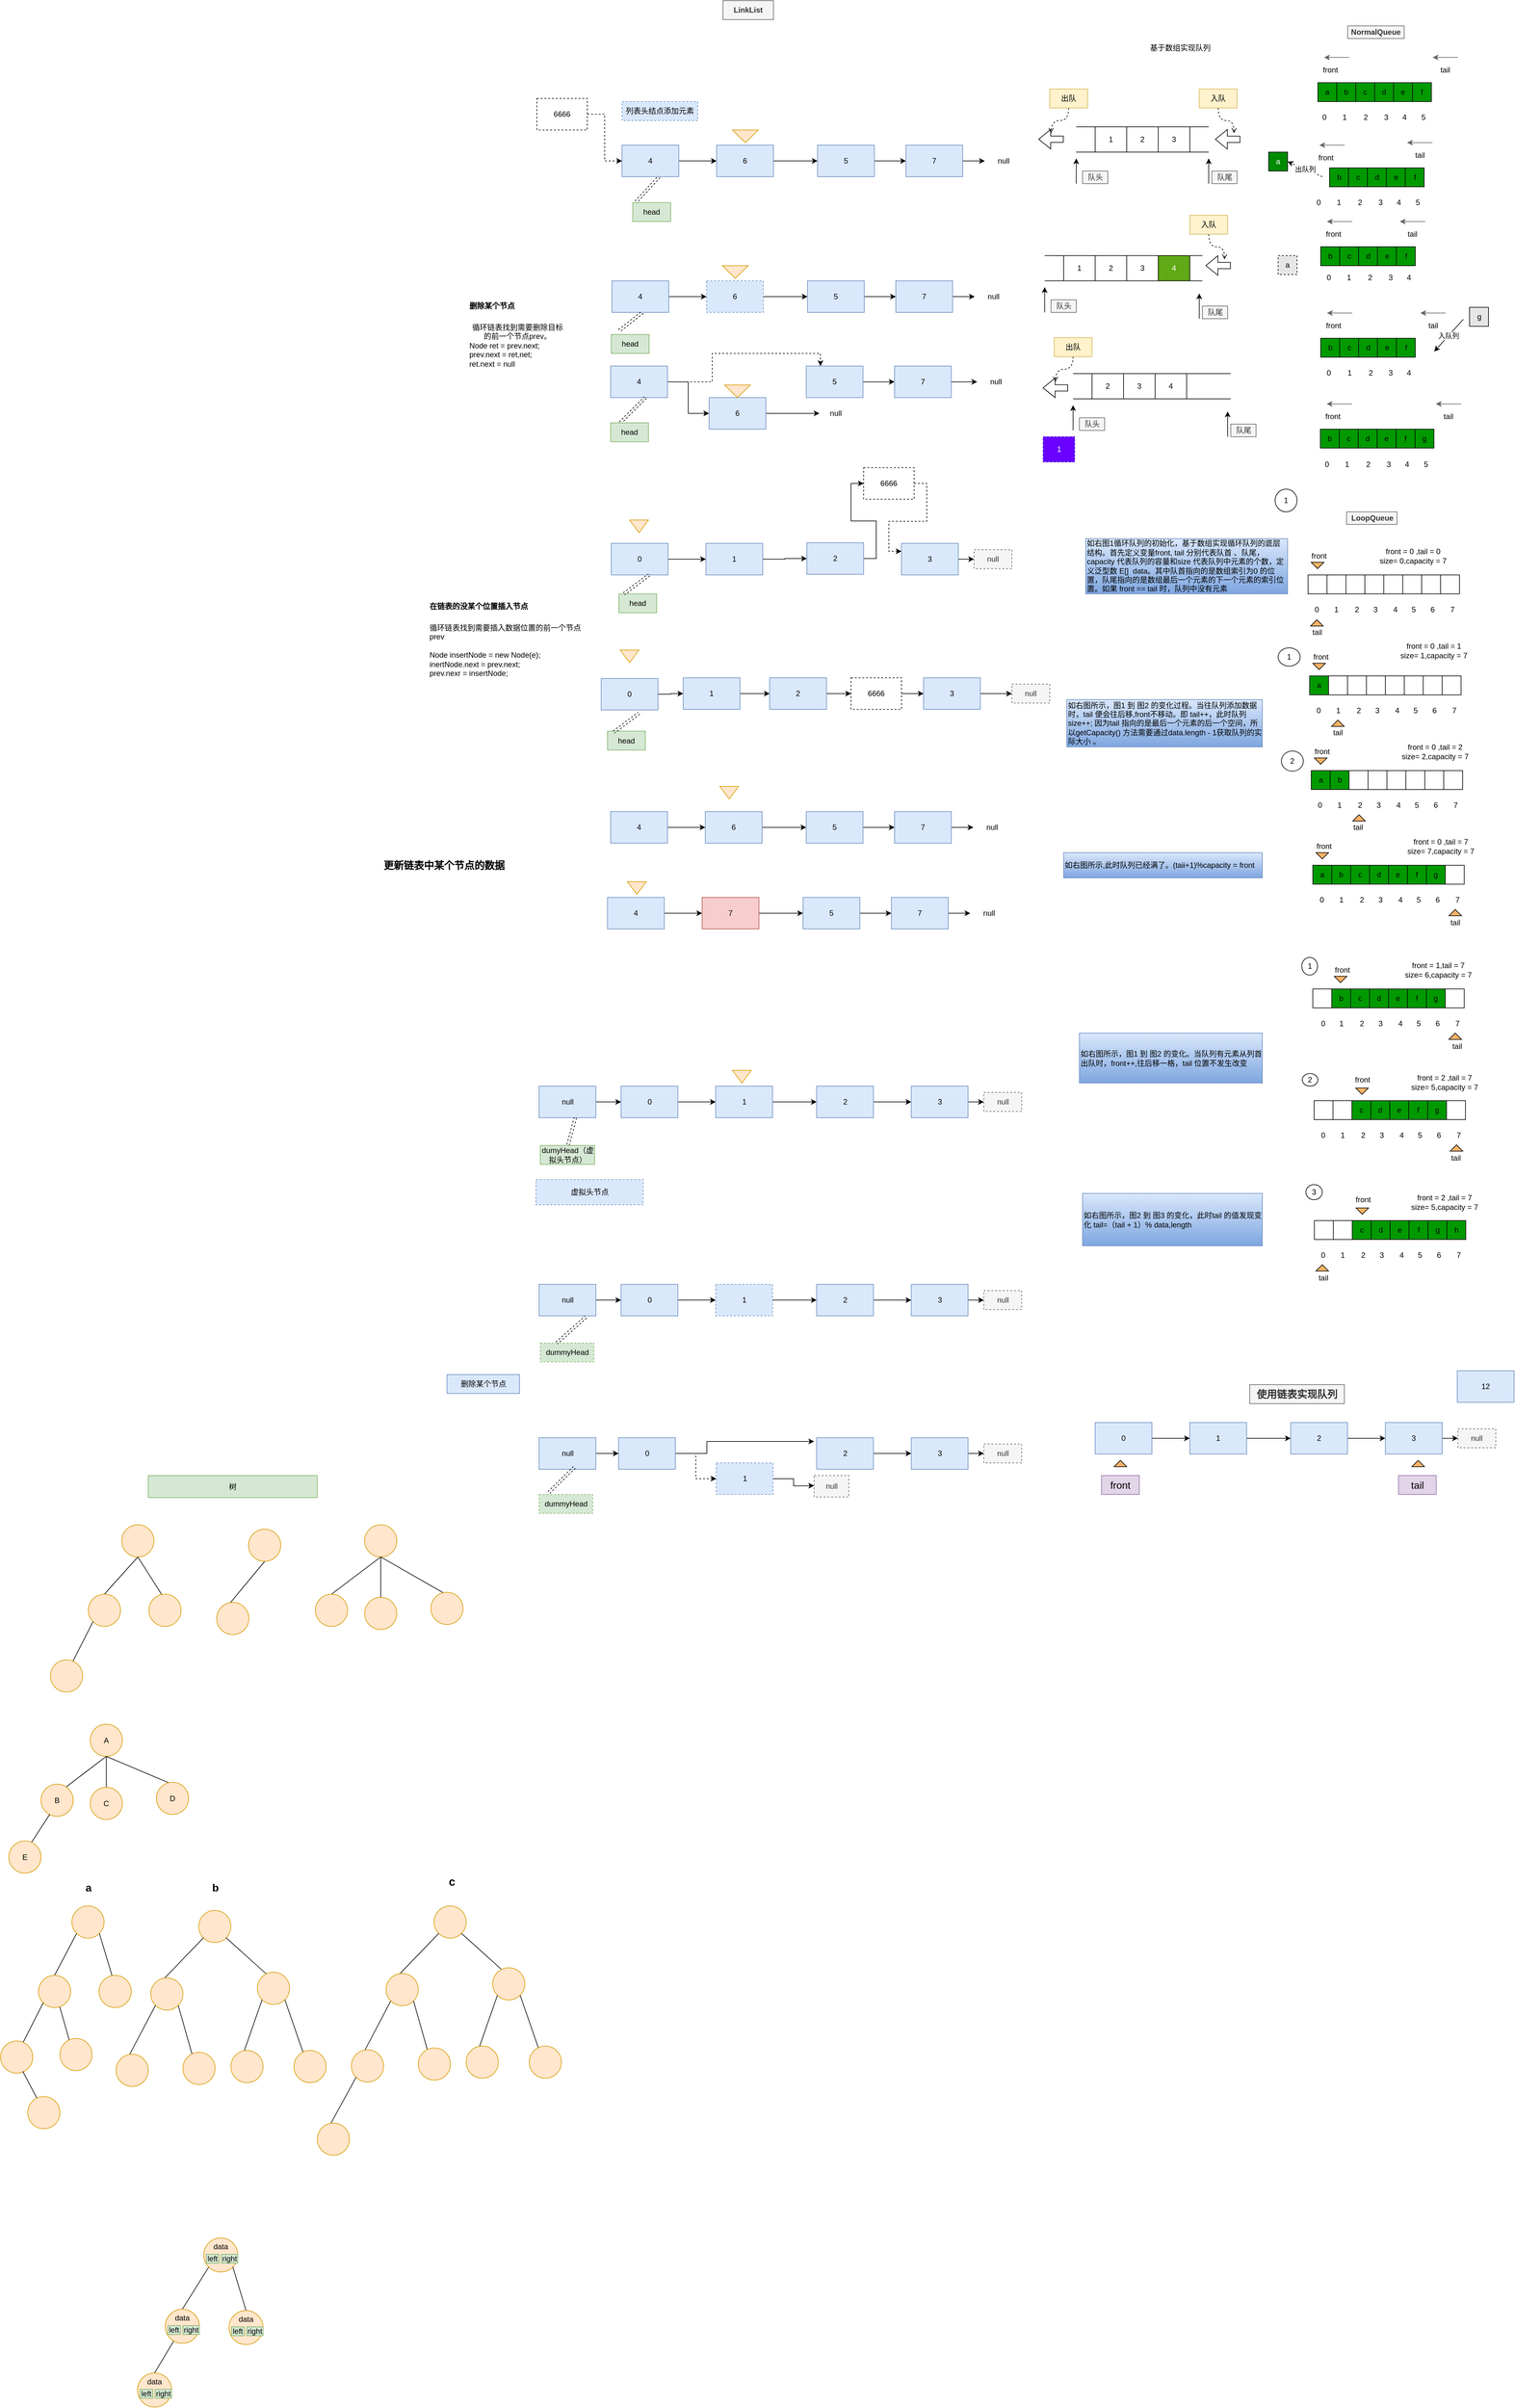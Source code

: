 <mxfile version="24.6.2" type="github">
  <diagram id="Mlr0pYLC5b41N5TcJUmN" name="第 1 页">
    <mxGraphModel dx="2312" dy="426" grid="0" gridSize="10" guides="1" tooltips="1" connect="1" arrows="1" fold="1" page="1" pageScale="1" pageWidth="827" pageHeight="1169" math="0" shadow="0">
      <root>
        <mxCell id="0" />
        <mxCell id="1" parent="0" />
        <mxCell id="6NcS7hRpo6igpyQ6YfD7-3" value="front" style="text;html=1;strokeColor=none;fillColor=none;align=center;verticalAlign=middle;whiteSpace=wrap;rounded=0;" parent="1" vertex="1">
          <mxGeometry x="453" y="110" width="40" height="20" as="geometry" />
        </mxCell>
        <mxCell id="6NcS7hRpo6igpyQ6YfD7-4" value="tail" style="text;html=1;strokeColor=none;fillColor=none;align=center;verticalAlign=middle;whiteSpace=wrap;rounded=0;" parent="1" vertex="1">
          <mxGeometry x="635" y="110" width="40" height="20" as="geometry" />
        </mxCell>
        <mxCell id="6NcS7hRpo6igpyQ6YfD7-5" value="&lt;span&gt;NormalQueue&lt;/span&gt;" style="text;html=1;strokeColor=#666666;fillColor=#f5f5f5;align=center;verticalAlign=middle;whiteSpace=wrap;rounded=0;fontStyle=1;fontColor=#333333;" parent="1" vertex="1">
          <mxGeometry x="500.25" y="50" width="89.5" height="20" as="geometry" />
        </mxCell>
        <mxCell id="6NcS7hRpo6igpyQ6YfD7-6" value="" style="endArrow=classic;html=1;fillColor=#f5f5f5;strokeColor=#666666;" parent="1" edge="1">
          <mxGeometry width="50" height="50" relative="1" as="geometry">
            <mxPoint x="675" y="100" as="sourcePoint" />
            <mxPoint x="635" y="100" as="targetPoint" />
          </mxGeometry>
        </mxCell>
        <mxCell id="6NcS7hRpo6igpyQ6YfD7-7" value="" style="endArrow=classic;html=1;fillColor=#f5f5f5;strokeColor=#666666;" parent="1" edge="1">
          <mxGeometry width="50" height="50" relative="1" as="geometry">
            <mxPoint x="503" y="100" as="sourcePoint" />
            <mxPoint x="463" y="100" as="targetPoint" />
          </mxGeometry>
        </mxCell>
        <mxCell id="6NcS7hRpo6igpyQ6YfD7-8" value="a" style="whiteSpace=wrap;html=1;aspect=fixed;fillColor=#009900;" parent="1" vertex="1">
          <mxGeometry x="453" y="140" width="30" height="30" as="geometry" />
        </mxCell>
        <mxCell id="6NcS7hRpo6igpyQ6YfD7-9" value="f" style="whiteSpace=wrap;html=1;aspect=fixed;fillColor=#009900;" parent="1" vertex="1">
          <mxGeometry x="603" y="140" width="30" height="30" as="geometry" />
        </mxCell>
        <mxCell id="6NcS7hRpo6igpyQ6YfD7-10" value="b" style="whiteSpace=wrap;html=1;aspect=fixed;fillColor=#009900;" parent="1" vertex="1">
          <mxGeometry x="483" y="140" width="30" height="30" as="geometry" />
        </mxCell>
        <mxCell id="6NcS7hRpo6igpyQ6YfD7-11" value="c" style="whiteSpace=wrap;html=1;aspect=fixed;fillColor=#009900;" parent="1" vertex="1">
          <mxGeometry x="513" y="140" width="30" height="30" as="geometry" />
        </mxCell>
        <mxCell id="6NcS7hRpo6igpyQ6YfD7-12" value="d" style="whiteSpace=wrap;html=1;aspect=fixed;fillColor=#009900;" parent="1" vertex="1">
          <mxGeometry x="543" y="140" width="30" height="30" as="geometry" />
        </mxCell>
        <mxCell id="6NcS7hRpo6igpyQ6YfD7-13" value="e" style="whiteSpace=wrap;html=1;aspect=fixed;fillColor=#009900;" parent="1" vertex="1">
          <mxGeometry x="573" y="140" width="30" height="30" as="geometry" />
        </mxCell>
        <mxCell id="6NcS7hRpo6igpyQ6YfD7-16" value="front" style="text;html=1;strokeColor=none;fillColor=none;align=center;verticalAlign=middle;whiteSpace=wrap;rounded=0;" parent="1" vertex="1">
          <mxGeometry x="445.5" y="249" width="40" height="20" as="geometry" />
        </mxCell>
        <mxCell id="6NcS7hRpo6igpyQ6YfD7-17" value="tail" style="text;html=1;strokeColor=none;fillColor=none;align=center;verticalAlign=middle;whiteSpace=wrap;rounded=0;" parent="1" vertex="1">
          <mxGeometry x="594.5" y="245" width="40" height="20" as="geometry" />
        </mxCell>
        <mxCell id="6NcS7hRpo6igpyQ6YfD7-18" value="" style="endArrow=classic;html=1;fillColor=#f5f5f5;strokeColor=#666666;" parent="1" edge="1">
          <mxGeometry width="50" height="50" relative="1" as="geometry">
            <mxPoint x="634.5" y="235" as="sourcePoint" />
            <mxPoint x="594.5" y="235" as="targetPoint" />
          </mxGeometry>
        </mxCell>
        <mxCell id="6NcS7hRpo6igpyQ6YfD7-19" value="" style="endArrow=classic;html=1;fillColor=#f5f5f5;strokeColor=#666666;" parent="1" edge="1">
          <mxGeometry width="50" height="50" relative="1" as="geometry">
            <mxPoint x="495.5" y="239" as="sourcePoint" />
            <mxPoint x="455.5" y="239" as="targetPoint" />
          </mxGeometry>
        </mxCell>
        <mxCell id="6NcS7hRpo6igpyQ6YfD7-20" value="a" style="whiteSpace=wrap;html=1;aspect=fixed;fillColor=#008a00;fontColor=#ffffff;strokeColor=#000000;" parent="1" vertex="1">
          <mxGeometry x="375" y="250" width="30" height="30" as="geometry" />
        </mxCell>
        <mxCell id="6NcS7hRpo6igpyQ6YfD7-21" value="f" style="whiteSpace=wrap;html=1;aspect=fixed;fillColor=#009900;" parent="1" vertex="1">
          <mxGeometry x="591.5" y="275" width="30" height="30" as="geometry" />
        </mxCell>
        <mxCell id="6NcS7hRpo6igpyQ6YfD7-22" value="b" style="whiteSpace=wrap;html=1;aspect=fixed;fillColor=#009900;" parent="1" vertex="1">
          <mxGeometry x="471.5" y="275" width="30" height="30" as="geometry" />
        </mxCell>
        <mxCell id="6NcS7hRpo6igpyQ6YfD7-23" value="c" style="whiteSpace=wrap;html=1;aspect=fixed;fillColor=#009900;" parent="1" vertex="1">
          <mxGeometry x="501.5" y="275" width="30" height="30" as="geometry" />
        </mxCell>
        <mxCell id="6NcS7hRpo6igpyQ6YfD7-24" value="d" style="whiteSpace=wrap;html=1;aspect=fixed;fillColor=#009900;" parent="1" vertex="1">
          <mxGeometry x="531.5" y="275" width="30" height="30" as="geometry" />
        </mxCell>
        <mxCell id="6NcS7hRpo6igpyQ6YfD7-25" value="e" style="whiteSpace=wrap;html=1;aspect=fixed;fillColor=#009900;" parent="1" vertex="1">
          <mxGeometry x="561.5" y="275" width="30" height="30" as="geometry" />
        </mxCell>
        <mxCell id="6NcS7hRpo6igpyQ6YfD7-28" value="出队列" style="endArrow=classic;html=1;entryX=1;entryY=0.5;entryDx=0;entryDy=0;dashed=1;" parent="1" target="6NcS7hRpo6igpyQ6YfD7-20" edge="1">
          <mxGeometry relative="1" as="geometry">
            <mxPoint x="460" y="289" as="sourcePoint" />
            <mxPoint x="390" y="279" as="targetPoint" />
          </mxGeometry>
        </mxCell>
        <mxCell id="6NcS7hRpo6igpyQ6YfD7-44" value="front" style="text;html=1;strokeColor=none;fillColor=none;align=center;verticalAlign=middle;whiteSpace=wrap;rounded=0;" parent="1" vertex="1">
          <mxGeometry x="457.5" y="370" width="40" height="20" as="geometry" />
        </mxCell>
        <mxCell id="6NcS7hRpo6igpyQ6YfD7-45" value="tail" style="text;html=1;strokeColor=none;fillColor=none;align=center;verticalAlign=middle;whiteSpace=wrap;rounded=0;" parent="1" vertex="1">
          <mxGeometry x="583" y="370" width="40" height="20" as="geometry" />
        </mxCell>
        <mxCell id="6NcS7hRpo6igpyQ6YfD7-46" value="" style="endArrow=classic;html=1;fillColor=#f5f5f5;strokeColor=#666666;" parent="1" edge="1">
          <mxGeometry width="50" height="50" relative="1" as="geometry">
            <mxPoint x="623" y="360" as="sourcePoint" />
            <mxPoint x="583" y="360" as="targetPoint" />
          </mxGeometry>
        </mxCell>
        <mxCell id="6NcS7hRpo6igpyQ6YfD7-47" value="" style="endArrow=classic;html=1;fillColor=#f5f5f5;strokeColor=#666666;" parent="1" edge="1">
          <mxGeometry width="50" height="50" relative="1" as="geometry">
            <mxPoint x="507.5" y="360" as="sourcePoint" />
            <mxPoint x="467.5" y="360" as="targetPoint" />
          </mxGeometry>
        </mxCell>
        <mxCell id="6NcS7hRpo6igpyQ6YfD7-48" value="a" style="whiteSpace=wrap;html=1;aspect=fixed;fillColor=#E6E6E6;dashed=1;" parent="1" vertex="1">
          <mxGeometry x="390" y="414" width="30" height="30" as="geometry" />
        </mxCell>
        <mxCell id="6NcS7hRpo6igpyQ6YfD7-49" value="f" style="whiteSpace=wrap;html=1;aspect=fixed;fillColor=#009900;" parent="1" vertex="1">
          <mxGeometry x="577.5" y="400" width="30" height="30" as="geometry" />
        </mxCell>
        <mxCell id="6NcS7hRpo6igpyQ6YfD7-50" value="b" style="whiteSpace=wrap;html=1;aspect=fixed;fillColor=#009900;" parent="1" vertex="1">
          <mxGeometry x="457.5" y="400" width="30" height="30" as="geometry" />
        </mxCell>
        <mxCell id="6NcS7hRpo6igpyQ6YfD7-51" value="c" style="whiteSpace=wrap;html=1;aspect=fixed;fillColor=#009900;" parent="1" vertex="1">
          <mxGeometry x="487.5" y="400" width="30" height="30" as="geometry" />
        </mxCell>
        <mxCell id="6NcS7hRpo6igpyQ6YfD7-52" value="d" style="whiteSpace=wrap;html=1;aspect=fixed;fillColor=#009900;" parent="1" vertex="1">
          <mxGeometry x="517.5" y="400" width="30" height="30" as="geometry" />
        </mxCell>
        <mxCell id="6NcS7hRpo6igpyQ6YfD7-53" value="e" style="whiteSpace=wrap;html=1;aspect=fixed;fillColor=#009900;" parent="1" vertex="1">
          <mxGeometry x="547.5" y="400" width="30" height="30" as="geometry" />
        </mxCell>
        <mxCell id="6NcS7hRpo6igpyQ6YfD7-57" value="front" style="text;html=1;strokeColor=none;fillColor=none;align=center;verticalAlign=middle;whiteSpace=wrap;rounded=0;" parent="1" vertex="1">
          <mxGeometry x="457.5" y="515" width="40" height="20" as="geometry" />
        </mxCell>
        <mxCell id="6NcS7hRpo6igpyQ6YfD7-58" value="tail" style="text;html=1;strokeColor=none;fillColor=none;align=center;verticalAlign=middle;whiteSpace=wrap;rounded=0;" parent="1" vertex="1">
          <mxGeometry x="615.5" y="515" width="40" height="20" as="geometry" />
        </mxCell>
        <mxCell id="6NcS7hRpo6igpyQ6YfD7-59" value="" style="endArrow=classic;html=1;fillColor=#f5f5f5;strokeColor=#666666;" parent="1" edge="1">
          <mxGeometry width="50" height="50" relative="1" as="geometry">
            <mxPoint x="655.5" y="505" as="sourcePoint" />
            <mxPoint x="615.5" y="505" as="targetPoint" />
          </mxGeometry>
        </mxCell>
        <mxCell id="6NcS7hRpo6igpyQ6YfD7-60" value="" style="endArrow=classic;html=1;fillColor=#f5f5f5;strokeColor=#666666;" parent="1" edge="1">
          <mxGeometry width="50" height="50" relative="1" as="geometry">
            <mxPoint x="507.5" y="505" as="sourcePoint" />
            <mxPoint x="467.5" y="505" as="targetPoint" />
          </mxGeometry>
        </mxCell>
        <mxCell id="6NcS7hRpo6igpyQ6YfD7-61" value="f" style="whiteSpace=wrap;html=1;aspect=fixed;fillColor=#009900;" parent="1" vertex="1">
          <mxGeometry x="577.5" y="545" width="30" height="30" as="geometry" />
        </mxCell>
        <mxCell id="6NcS7hRpo6igpyQ6YfD7-62" value="b" style="whiteSpace=wrap;html=1;aspect=fixed;fillColor=#009900;" parent="1" vertex="1">
          <mxGeometry x="457.5" y="545" width="30" height="30" as="geometry" />
        </mxCell>
        <mxCell id="6NcS7hRpo6igpyQ6YfD7-63" value="c" style="whiteSpace=wrap;html=1;aspect=fixed;fillColor=#009900;" parent="1" vertex="1">
          <mxGeometry x="487.5" y="545" width="30" height="30" as="geometry" />
        </mxCell>
        <mxCell id="6NcS7hRpo6igpyQ6YfD7-64" value="d" style="whiteSpace=wrap;html=1;aspect=fixed;fillColor=#009900;" parent="1" vertex="1">
          <mxGeometry x="517.5" y="545" width="30" height="30" as="geometry" />
        </mxCell>
        <mxCell id="6NcS7hRpo6igpyQ6YfD7-65" value="e" style="whiteSpace=wrap;html=1;aspect=fixed;fillColor=#009900;" parent="1" vertex="1">
          <mxGeometry x="547.5" y="545" width="30" height="30" as="geometry" />
        </mxCell>
        <mxCell id="6NcS7hRpo6igpyQ6YfD7-66" value="g" style="whiteSpace=wrap;html=1;aspect=fixed;fillColor=#E6E6E6;" parent="1" vertex="1">
          <mxGeometry x="693.5" y="496" width="30" height="30" as="geometry" />
        </mxCell>
        <mxCell id="6NcS7hRpo6igpyQ6YfD7-68" value="入队列" style="endArrow=classic;html=1;" parent="1" edge="1">
          <mxGeometry relative="1" as="geometry">
            <mxPoint x="683.5" y="515" as="sourcePoint" />
            <mxPoint x="637.5" y="566" as="targetPoint" />
          </mxGeometry>
        </mxCell>
        <mxCell id="6NcS7hRpo6igpyQ6YfD7-73" value="front" style="text;html=1;strokeColor=none;fillColor=none;align=center;verticalAlign=middle;whiteSpace=wrap;rounded=0;" parent="1" vertex="1">
          <mxGeometry x="457" y="659" width="40" height="20" as="geometry" />
        </mxCell>
        <mxCell id="6NcS7hRpo6igpyQ6YfD7-74" value="tail" style="text;html=1;strokeColor=none;fillColor=none;align=center;verticalAlign=middle;whiteSpace=wrap;rounded=0;" parent="1" vertex="1">
          <mxGeometry x="640" y="659" width="40" height="20" as="geometry" />
        </mxCell>
        <mxCell id="6NcS7hRpo6igpyQ6YfD7-75" value="" style="endArrow=classic;html=1;fillColor=#f5f5f5;strokeColor=#666666;" parent="1" edge="1">
          <mxGeometry width="50" height="50" relative="1" as="geometry">
            <mxPoint x="680" y="649" as="sourcePoint" />
            <mxPoint x="640" y="649" as="targetPoint" />
          </mxGeometry>
        </mxCell>
        <mxCell id="6NcS7hRpo6igpyQ6YfD7-76" value="" style="endArrow=classic;html=1;fillColor=#f5f5f5;strokeColor=#666666;" parent="1" edge="1">
          <mxGeometry width="50" height="50" relative="1" as="geometry">
            <mxPoint x="507" y="649" as="sourcePoint" />
            <mxPoint x="467" y="649" as="targetPoint" />
          </mxGeometry>
        </mxCell>
        <mxCell id="6NcS7hRpo6igpyQ6YfD7-77" value="f" style="whiteSpace=wrap;html=1;aspect=fixed;fillColor=#009900;" parent="1" vertex="1">
          <mxGeometry x="577" y="689" width="30" height="30" as="geometry" />
        </mxCell>
        <mxCell id="6NcS7hRpo6igpyQ6YfD7-78" value="b" style="whiteSpace=wrap;html=1;aspect=fixed;fillColor=#009900;" parent="1" vertex="1">
          <mxGeometry x="457" y="689" width="30" height="30" as="geometry" />
        </mxCell>
        <mxCell id="6NcS7hRpo6igpyQ6YfD7-79" value="c" style="whiteSpace=wrap;html=1;aspect=fixed;fillColor=#009900;" parent="1" vertex="1">
          <mxGeometry x="487" y="689" width="30" height="30" as="geometry" />
        </mxCell>
        <mxCell id="6NcS7hRpo6igpyQ6YfD7-80" value="d" style="whiteSpace=wrap;html=1;aspect=fixed;fillColor=#009900;" parent="1" vertex="1">
          <mxGeometry x="517" y="689" width="30" height="30" as="geometry" />
        </mxCell>
        <mxCell id="6NcS7hRpo6igpyQ6YfD7-81" value="e" style="whiteSpace=wrap;html=1;aspect=fixed;fillColor=#009900;" parent="1" vertex="1">
          <mxGeometry x="547" y="689" width="30" height="30" as="geometry" />
        </mxCell>
        <mxCell id="6NcS7hRpo6igpyQ6YfD7-84" value="g" style="whiteSpace=wrap;html=1;aspect=fixed;fillColor=#009900;" parent="1" vertex="1">
          <mxGeometry x="607" y="689" width="30" height="30" as="geometry" />
        </mxCell>
        <mxCell id="6NcS7hRpo6igpyQ6YfD7-85" value="&lt;span&gt;LoopQueue&lt;/span&gt;" style="text;html=1;align=center;verticalAlign=middle;resizable=0;points=[];autosize=1;strokeColor=#666666;fontColor=#333333;fillColor=#f5f5f5;fontStyle=1" parent="1" vertex="1">
          <mxGeometry x="498.5" y="820" width="80" height="20" as="geometry" />
        </mxCell>
        <mxCell id="sEM_x0LTF23ETzQpCbNc-15" value="front" style="text;html=1;strokeColor=none;fillColor=none;align=center;verticalAlign=middle;whiteSpace=wrap;rounded=0;" parent="1" vertex="1">
          <mxGeometry x="435" y="880" width="40" height="20" as="geometry" />
        </mxCell>
        <mxCell id="sEM_x0LTF23ETzQpCbNc-16" value="tail" style="text;html=1;strokeColor=none;fillColor=none;align=center;verticalAlign=middle;whiteSpace=wrap;rounded=0;" parent="1" vertex="1">
          <mxGeometry x="432" y="1001" width="40" height="20" as="geometry" />
        </mxCell>
        <mxCell id="sEM_x0LTF23ETzQpCbNc-20" value="" style="whiteSpace=wrap;html=1;aspect=fixed;" parent="1" vertex="1">
          <mxGeometry x="587.5" y="920" width="30" height="30" as="geometry" />
        </mxCell>
        <mxCell id="sEM_x0LTF23ETzQpCbNc-21" value="" style="whiteSpace=wrap;html=1;aspect=fixed;" parent="1" vertex="1">
          <mxGeometry x="467.5" y="920" width="30" height="30" as="geometry" />
        </mxCell>
        <mxCell id="sEM_x0LTF23ETzQpCbNc-22" value="" style="whiteSpace=wrap;html=1;aspect=fixed;" parent="1" vertex="1">
          <mxGeometry x="497.5" y="920" width="30" height="30" as="geometry" />
        </mxCell>
        <mxCell id="sEM_x0LTF23ETzQpCbNc-23" value="" style="whiteSpace=wrap;html=1;aspect=fixed;" parent="1" vertex="1">
          <mxGeometry x="527.5" y="920" width="30" height="30" as="geometry" />
        </mxCell>
        <mxCell id="sEM_x0LTF23ETzQpCbNc-24" value="" style="whiteSpace=wrap;html=1;aspect=fixed;" parent="1" vertex="1">
          <mxGeometry x="557.5" y="920" width="30" height="30" as="geometry" />
        </mxCell>
        <mxCell id="sEM_x0LTF23ETzQpCbNc-28" value="" style="whiteSpace=wrap;html=1;aspect=fixed;fillColor=#FFFFFF;" parent="1" vertex="1">
          <mxGeometry x="617.5" y="920" width="30" height="30" as="geometry" />
        </mxCell>
        <mxCell id="sEM_x0LTF23ETzQpCbNc-29" value="" style="whiteSpace=wrap;html=1;aspect=fixed;fillColor=#FFFFFF;" parent="1" vertex="1">
          <mxGeometry x="647.5" y="920" width="30" height="30" as="geometry" />
        </mxCell>
        <mxCell id="sEM_x0LTF23ETzQpCbNc-34" value="0" style="text;html=1;align=center;verticalAlign=middle;whiteSpace=wrap;rounded=0;" parent="1" vertex="1">
          <mxGeometry x="445" y="960" width="12.5" height="30" as="geometry" />
        </mxCell>
        <mxCell id="sEM_x0LTF23ETzQpCbNc-36" value="1" style="text;html=1;align=center;verticalAlign=middle;whiteSpace=wrap;rounded=0;" parent="1" vertex="1">
          <mxGeometry x="475" y="960" width="15" height="30" as="geometry" />
        </mxCell>
        <mxCell id="sEM_x0LTF23ETzQpCbNc-37" value="2" style="text;html=1;align=center;verticalAlign=middle;whiteSpace=wrap;rounded=0;" parent="1" vertex="1">
          <mxGeometry x="510" y="960" width="9.5" height="30" as="geometry" />
        </mxCell>
        <mxCell id="sEM_x0LTF23ETzQpCbNc-38" value="3" style="text;html=1;align=center;verticalAlign=middle;whiteSpace=wrap;rounded=0;" parent="1" vertex="1">
          <mxGeometry x="539" y="960" width="10.5" height="30" as="geometry" />
        </mxCell>
        <mxCell id="sEM_x0LTF23ETzQpCbNc-39" value="4" style="text;html=1;align=center;verticalAlign=middle;whiteSpace=wrap;rounded=0;" parent="1" vertex="1">
          <mxGeometry x="571" y="960" width="9.5" height="30" as="geometry" />
        </mxCell>
        <mxCell id="sEM_x0LTF23ETzQpCbNc-40" value="5" style="text;html=1;align=center;verticalAlign=middle;whiteSpace=wrap;rounded=0;" parent="1" vertex="1">
          <mxGeometry x="600" y="960" width="10" height="30" as="geometry" />
        </mxCell>
        <mxCell id="sEM_x0LTF23ETzQpCbNc-42" value="6" style="text;html=1;align=center;verticalAlign=middle;whiteSpace=wrap;rounded=0;" parent="1" vertex="1">
          <mxGeometry x="630" y="960" width="10" height="30" as="geometry" />
        </mxCell>
        <mxCell id="sEM_x0LTF23ETzQpCbNc-43" value="7" style="text;html=1;align=center;verticalAlign=middle;whiteSpace=wrap;rounded=0;" parent="1" vertex="1">
          <mxGeometry x="660" y="960" width="12.5" height="30" as="geometry" />
        </mxCell>
        <mxCell id="sEM_x0LTF23ETzQpCbNc-46" value="0" style="text;html=1;align=center;verticalAlign=middle;whiteSpace=wrap;rounded=0;" parent="1" vertex="1">
          <mxGeometry x="454.5" y="730" width="25" height="30" as="geometry" />
        </mxCell>
        <mxCell id="sEM_x0LTF23ETzQpCbNc-47" value="1" style="text;html=1;align=center;verticalAlign=middle;whiteSpace=wrap;rounded=0;" parent="1" vertex="1">
          <mxGeometry x="487" y="730" width="25" height="30" as="geometry" />
        </mxCell>
        <mxCell id="sEM_x0LTF23ETzQpCbNc-48" value="2" style="text;html=1;align=center;verticalAlign=middle;whiteSpace=wrap;rounded=0;" parent="1" vertex="1">
          <mxGeometry x="519" y="730" width="27.5" height="30" as="geometry" />
        </mxCell>
        <mxCell id="sEM_x0LTF23ETzQpCbNc-49" value="3" style="text;html=1;align=center;verticalAlign=middle;whiteSpace=wrap;rounded=0;" parent="1" vertex="1">
          <mxGeometry x="552.5" y="730" width="25" height="30" as="geometry" />
        </mxCell>
        <mxCell id="sEM_x0LTF23ETzQpCbNc-50" value="4" style="text;html=1;align=center;verticalAlign=middle;whiteSpace=wrap;rounded=0;" parent="1" vertex="1">
          <mxGeometry x="581.5" y="730" width="25" height="30" as="geometry" />
        </mxCell>
        <mxCell id="sEM_x0LTF23ETzQpCbNc-51" value="5" style="text;html=1;align=center;verticalAlign=middle;whiteSpace=wrap;rounded=0;" parent="1" vertex="1">
          <mxGeometry x="612" y="730" width="25" height="30" as="geometry" />
        </mxCell>
        <mxCell id="sEM_x0LTF23ETzQpCbNc-52" value="0" style="text;html=1;align=center;verticalAlign=middle;whiteSpace=wrap;rounded=0;" parent="1" vertex="1">
          <mxGeometry x="458" y="585" width="25" height="30" as="geometry" />
        </mxCell>
        <mxCell id="sEM_x0LTF23ETzQpCbNc-53" value="1" style="text;html=1;align=center;verticalAlign=middle;whiteSpace=wrap;rounded=0;" parent="1" vertex="1">
          <mxGeometry x="490.5" y="585" width="25" height="30" as="geometry" />
        </mxCell>
        <mxCell id="sEM_x0LTF23ETzQpCbNc-54" value="2" style="text;html=1;align=center;verticalAlign=middle;whiteSpace=wrap;rounded=0;" parent="1" vertex="1">
          <mxGeometry x="522.5" y="585" width="27.5" height="30" as="geometry" />
        </mxCell>
        <mxCell id="sEM_x0LTF23ETzQpCbNc-55" value="3" style="text;html=1;align=center;verticalAlign=middle;whiteSpace=wrap;rounded=0;" parent="1" vertex="1">
          <mxGeometry x="556" y="585" width="25" height="30" as="geometry" />
        </mxCell>
        <mxCell id="sEM_x0LTF23ETzQpCbNc-56" value="4" style="text;html=1;align=center;verticalAlign=middle;whiteSpace=wrap;rounded=0;" parent="1" vertex="1">
          <mxGeometry x="585" y="585" width="25" height="30" as="geometry" />
        </mxCell>
        <mxCell id="sEM_x0LTF23ETzQpCbNc-58" value="0" style="text;html=1;align=center;verticalAlign=middle;whiteSpace=wrap;rounded=0;" parent="1" vertex="1">
          <mxGeometry x="457.5" y="434" width="25" height="30" as="geometry" />
        </mxCell>
        <mxCell id="sEM_x0LTF23ETzQpCbNc-59" value="1" style="text;html=1;align=center;verticalAlign=middle;whiteSpace=wrap;rounded=0;" parent="1" vertex="1">
          <mxGeometry x="490" y="434" width="25" height="30" as="geometry" />
        </mxCell>
        <mxCell id="sEM_x0LTF23ETzQpCbNc-60" value="2" style="text;html=1;align=center;verticalAlign=middle;whiteSpace=wrap;rounded=0;" parent="1" vertex="1">
          <mxGeometry x="522" y="434" width="27.5" height="30" as="geometry" />
        </mxCell>
        <mxCell id="sEM_x0LTF23ETzQpCbNc-61" value="3" style="text;html=1;align=center;verticalAlign=middle;whiteSpace=wrap;rounded=0;" parent="1" vertex="1">
          <mxGeometry x="555.5" y="434" width="25" height="30" as="geometry" />
        </mxCell>
        <mxCell id="sEM_x0LTF23ETzQpCbNc-62" value="4" style="text;html=1;align=center;verticalAlign=middle;whiteSpace=wrap;rounded=0;" parent="1" vertex="1">
          <mxGeometry x="584.5" y="434" width="25" height="30" as="geometry" />
        </mxCell>
        <mxCell id="sEM_x0LTF23ETzQpCbNc-64" value="0" style="text;html=1;align=center;verticalAlign=middle;whiteSpace=wrap;rounded=0;" parent="1" vertex="1">
          <mxGeometry x="450.5" y="180" width="25" height="30" as="geometry" />
        </mxCell>
        <mxCell id="sEM_x0LTF23ETzQpCbNc-65" value="1" style="text;html=1;align=center;verticalAlign=middle;whiteSpace=wrap;rounded=0;" parent="1" vertex="1">
          <mxGeometry x="483" y="180" width="25" height="30" as="geometry" />
        </mxCell>
        <mxCell id="sEM_x0LTF23ETzQpCbNc-66" value="2" style="text;html=1;align=center;verticalAlign=middle;whiteSpace=wrap;rounded=0;" parent="1" vertex="1">
          <mxGeometry x="515" y="180" width="27.5" height="30" as="geometry" />
        </mxCell>
        <mxCell id="sEM_x0LTF23ETzQpCbNc-67" value="3" style="text;html=1;align=center;verticalAlign=middle;whiteSpace=wrap;rounded=0;" parent="1" vertex="1">
          <mxGeometry x="548.5" y="180" width="25" height="30" as="geometry" />
        </mxCell>
        <mxCell id="sEM_x0LTF23ETzQpCbNc-68" value="4" style="text;html=1;align=center;verticalAlign=middle;whiteSpace=wrap;rounded=0;" parent="1" vertex="1">
          <mxGeometry x="577.5" y="180" width="25" height="30" as="geometry" />
        </mxCell>
        <mxCell id="sEM_x0LTF23ETzQpCbNc-69" value="5" style="text;html=1;align=center;verticalAlign=middle;whiteSpace=wrap;rounded=0;" parent="1" vertex="1">
          <mxGeometry x="608" y="180" width="25" height="30" as="geometry" />
        </mxCell>
        <mxCell id="sEM_x0LTF23ETzQpCbNc-70" value="0" style="text;html=1;align=center;verticalAlign=middle;whiteSpace=wrap;rounded=0;" parent="1" vertex="1">
          <mxGeometry x="441.5" y="315" width="25" height="30" as="geometry" />
        </mxCell>
        <mxCell id="sEM_x0LTF23ETzQpCbNc-71" value="1" style="text;html=1;align=center;verticalAlign=middle;whiteSpace=wrap;rounded=0;" parent="1" vertex="1">
          <mxGeometry x="474" y="315" width="25" height="30" as="geometry" />
        </mxCell>
        <mxCell id="sEM_x0LTF23ETzQpCbNc-72" value="2" style="text;html=1;align=center;verticalAlign=middle;whiteSpace=wrap;rounded=0;" parent="1" vertex="1">
          <mxGeometry x="506" y="315" width="27.5" height="30" as="geometry" />
        </mxCell>
        <mxCell id="sEM_x0LTF23ETzQpCbNc-73" value="3" style="text;html=1;align=center;verticalAlign=middle;whiteSpace=wrap;rounded=0;" parent="1" vertex="1">
          <mxGeometry x="539.5" y="315" width="25" height="30" as="geometry" />
        </mxCell>
        <mxCell id="sEM_x0LTF23ETzQpCbNc-74" value="4" style="text;html=1;align=center;verticalAlign=middle;whiteSpace=wrap;rounded=0;" parent="1" vertex="1">
          <mxGeometry x="568.5" y="315" width="25" height="30" as="geometry" />
        </mxCell>
        <mxCell id="sEM_x0LTF23ETzQpCbNc-75" value="5" style="text;html=1;align=center;verticalAlign=middle;whiteSpace=wrap;rounded=0;" parent="1" vertex="1">
          <mxGeometry x="599" y="315" width="25" height="30" as="geometry" />
        </mxCell>
        <mxCell id="sEM_x0LTF23ETzQpCbNc-80" value="" style="triangle;whiteSpace=wrap;html=1;fontColor=#000000;strokeColor=default;fillColor=#FFB366;direction=north;rotation=-180;" parent="1" vertex="1">
          <mxGeometry x="442.5" y="900" width="20" height="10" as="geometry" />
        </mxCell>
        <mxCell id="sEM_x0LTF23ETzQpCbNc-82" value="" style="triangle;whiteSpace=wrap;html=1;fontColor=#000000;strokeColor=default;fillColor=#FFB366;direction=south;rotation=-180;" parent="1" vertex="1">
          <mxGeometry x="441.5" y="991" width="20" height="10" as="geometry" />
        </mxCell>
        <mxCell id="sEM_x0LTF23ETzQpCbNc-83" value="如右图1循环队列的初始化，基于数组实现循环队列的底层结构。首先定义变量front, tail 分别代表队首 、队尾，capacity 代表队列的容量和size 代表队列中元素的个数，定义泛型数 E[]&amp;nbsp; data。其中队首指向的是数组索引为0 的位置，队尾指向的是数组最后一个元素的下一个元素的索引位置。如果 front == tail 时，队列中没有元素&amp;nbsp;" style="text;html=1;align=left;verticalAlign=middle;whiteSpace=wrap;rounded=0;fillColor=#dae8fc;gradientColor=#7ea6e0;strokeColor=#6c8ebf;" parent="1" vertex="1">
          <mxGeometry x="85" y="862.5" width="320" height="87.5" as="geometry" />
        </mxCell>
        <mxCell id="sEM_x0LTF23ETzQpCbNc-84" value="" style="whiteSpace=wrap;html=1;aspect=fixed;" parent="1" vertex="1">
          <mxGeometry x="437.5" y="920" width="30" height="30" as="geometry" />
        </mxCell>
        <mxCell id="sEM_x0LTF23ETzQpCbNc-99" value="front" style="text;html=1;strokeColor=none;fillColor=none;align=center;verticalAlign=middle;whiteSpace=wrap;rounded=0;" parent="1" vertex="1">
          <mxGeometry x="437.5" y="1040" width="40" height="20" as="geometry" />
        </mxCell>
        <mxCell id="sEM_x0LTF23ETzQpCbNc-100" value="tail" style="text;html=1;strokeColor=none;fillColor=none;align=center;verticalAlign=middle;whiteSpace=wrap;rounded=0;" parent="1" vertex="1">
          <mxGeometry x="465.25" y="1160" width="40" height="20" as="geometry" />
        </mxCell>
        <mxCell id="sEM_x0LTF23ETzQpCbNc-101" value="" style="whiteSpace=wrap;html=1;aspect=fixed;" parent="1" vertex="1">
          <mxGeometry x="590" y="1080" width="30" height="30" as="geometry" />
        </mxCell>
        <mxCell id="sEM_x0LTF23ETzQpCbNc-102" value="" style="whiteSpace=wrap;html=1;aspect=fixed;" parent="1" vertex="1">
          <mxGeometry x="470" y="1080" width="30" height="30" as="geometry" />
        </mxCell>
        <mxCell id="sEM_x0LTF23ETzQpCbNc-103" value="" style="whiteSpace=wrap;html=1;aspect=fixed;" parent="1" vertex="1">
          <mxGeometry x="500" y="1080" width="30" height="30" as="geometry" />
        </mxCell>
        <mxCell id="sEM_x0LTF23ETzQpCbNc-104" value="" style="whiteSpace=wrap;html=1;aspect=fixed;" parent="1" vertex="1">
          <mxGeometry x="530" y="1080" width="30" height="30" as="geometry" />
        </mxCell>
        <mxCell id="sEM_x0LTF23ETzQpCbNc-105" value="" style="whiteSpace=wrap;html=1;aspect=fixed;" parent="1" vertex="1">
          <mxGeometry x="560" y="1080" width="30" height="30" as="geometry" />
        </mxCell>
        <mxCell id="sEM_x0LTF23ETzQpCbNc-106" value="" style="whiteSpace=wrap;html=1;aspect=fixed;fillColor=#FFFFFF;" parent="1" vertex="1">
          <mxGeometry x="620" y="1080" width="30" height="30" as="geometry" />
        </mxCell>
        <mxCell id="sEM_x0LTF23ETzQpCbNc-107" value="" style="whiteSpace=wrap;html=1;aspect=fixed;fillColor=#FFFFFF;" parent="1" vertex="1">
          <mxGeometry x="650" y="1080" width="30" height="30" as="geometry" />
        </mxCell>
        <mxCell id="sEM_x0LTF23ETzQpCbNc-108" value="0" style="text;html=1;align=center;verticalAlign=middle;whiteSpace=wrap;rounded=0;" parent="1" vertex="1">
          <mxGeometry x="447.5" y="1120" width="12.5" height="30" as="geometry" />
        </mxCell>
        <mxCell id="sEM_x0LTF23ETzQpCbNc-109" value="1" style="text;html=1;align=center;verticalAlign=middle;whiteSpace=wrap;rounded=0;" parent="1" vertex="1">
          <mxGeometry x="477.5" y="1120" width="15" height="30" as="geometry" />
        </mxCell>
        <mxCell id="sEM_x0LTF23ETzQpCbNc-110" value="2" style="text;html=1;align=center;verticalAlign=middle;whiteSpace=wrap;rounded=0;" parent="1" vertex="1">
          <mxGeometry x="512.5" y="1120" width="9.5" height="30" as="geometry" />
        </mxCell>
        <mxCell id="sEM_x0LTF23ETzQpCbNc-111" value="3" style="text;html=1;align=center;verticalAlign=middle;whiteSpace=wrap;rounded=0;" parent="1" vertex="1">
          <mxGeometry x="541.5" y="1120" width="10.5" height="30" as="geometry" />
        </mxCell>
        <mxCell id="sEM_x0LTF23ETzQpCbNc-112" value="4" style="text;html=1;align=center;verticalAlign=middle;whiteSpace=wrap;rounded=0;" parent="1" vertex="1">
          <mxGeometry x="573.5" y="1120" width="9.5" height="30" as="geometry" />
        </mxCell>
        <mxCell id="sEM_x0LTF23ETzQpCbNc-113" value="5" style="text;html=1;align=center;verticalAlign=middle;whiteSpace=wrap;rounded=0;" parent="1" vertex="1">
          <mxGeometry x="602.5" y="1120" width="10" height="30" as="geometry" />
        </mxCell>
        <mxCell id="sEM_x0LTF23ETzQpCbNc-114" value="6" style="text;html=1;align=center;verticalAlign=middle;whiteSpace=wrap;rounded=0;" parent="1" vertex="1">
          <mxGeometry x="632.5" y="1120" width="10" height="30" as="geometry" />
        </mxCell>
        <mxCell id="sEM_x0LTF23ETzQpCbNc-115" value="7" style="text;html=1;align=center;verticalAlign=middle;whiteSpace=wrap;rounded=0;" parent="1" vertex="1">
          <mxGeometry x="662.5" y="1120" width="12.5" height="30" as="geometry" />
        </mxCell>
        <mxCell id="sEM_x0LTF23ETzQpCbNc-116" value="" style="triangle;whiteSpace=wrap;html=1;fontColor=#000000;strokeColor=default;fillColor=#FFB366;direction=north;rotation=-180;" parent="1" vertex="1">
          <mxGeometry x="445" y="1060" width="20" height="10" as="geometry" />
        </mxCell>
        <mxCell id="sEM_x0LTF23ETzQpCbNc-117" value="" style="triangle;whiteSpace=wrap;html=1;fontColor=#000000;strokeColor=default;fillColor=#FFB366;direction=south;rotation=-180;" parent="1" vertex="1">
          <mxGeometry x="474.75" y="1150" width="20" height="10" as="geometry" />
        </mxCell>
        <mxCell id="sEM_x0LTF23ETzQpCbNc-118" value="a" style="whiteSpace=wrap;html=1;aspect=fixed;fillColor=#009900;" parent="1" vertex="1">
          <mxGeometry x="440" y="1080" width="30" height="30" as="geometry" />
        </mxCell>
        <mxCell id="sEM_x0LTF23ETzQpCbNc-121" value="front" style="text;html=1;strokeColor=none;fillColor=none;align=center;verticalAlign=middle;whiteSpace=wrap;rounded=0;" parent="1" vertex="1">
          <mxGeometry x="440" y="1190" width="40" height="20" as="geometry" />
        </mxCell>
        <mxCell id="sEM_x0LTF23ETzQpCbNc-122" value="tail" style="text;html=1;strokeColor=none;fillColor=none;align=center;verticalAlign=middle;whiteSpace=wrap;rounded=0;" parent="1" vertex="1">
          <mxGeometry x="497" y="1310" width="40" height="20" as="geometry" />
        </mxCell>
        <mxCell id="sEM_x0LTF23ETzQpCbNc-123" value="" style="whiteSpace=wrap;html=1;aspect=fixed;" parent="1" vertex="1">
          <mxGeometry x="592.5" y="1230" width="30" height="30" as="geometry" />
        </mxCell>
        <mxCell id="sEM_x0LTF23ETzQpCbNc-124" value="b" style="whiteSpace=wrap;html=1;aspect=fixed;fillColor=#009900;" parent="1" vertex="1">
          <mxGeometry x="472.5" y="1230" width="30" height="30" as="geometry" />
        </mxCell>
        <mxCell id="sEM_x0LTF23ETzQpCbNc-125" value="" style="whiteSpace=wrap;html=1;aspect=fixed;" parent="1" vertex="1">
          <mxGeometry x="502.5" y="1230" width="30" height="30" as="geometry" />
        </mxCell>
        <mxCell id="sEM_x0LTF23ETzQpCbNc-126" value="" style="whiteSpace=wrap;html=1;aspect=fixed;" parent="1" vertex="1">
          <mxGeometry x="532.5" y="1230" width="30" height="30" as="geometry" />
        </mxCell>
        <mxCell id="sEM_x0LTF23ETzQpCbNc-127" value="" style="whiteSpace=wrap;html=1;aspect=fixed;" parent="1" vertex="1">
          <mxGeometry x="562.5" y="1230" width="30" height="30" as="geometry" />
        </mxCell>
        <mxCell id="sEM_x0LTF23ETzQpCbNc-128" value="" style="whiteSpace=wrap;html=1;aspect=fixed;fillColor=#FFFFFF;" parent="1" vertex="1">
          <mxGeometry x="622.5" y="1230" width="30" height="30" as="geometry" />
        </mxCell>
        <mxCell id="sEM_x0LTF23ETzQpCbNc-129" value="" style="whiteSpace=wrap;html=1;aspect=fixed;fillColor=#FFFFFF;" parent="1" vertex="1">
          <mxGeometry x="652.5" y="1230" width="30" height="30" as="geometry" />
        </mxCell>
        <mxCell id="sEM_x0LTF23ETzQpCbNc-130" value="0" style="text;html=1;align=center;verticalAlign=middle;whiteSpace=wrap;rounded=0;" parent="1" vertex="1">
          <mxGeometry x="450" y="1270" width="12.5" height="30" as="geometry" />
        </mxCell>
        <mxCell id="sEM_x0LTF23ETzQpCbNc-131" value="1" style="text;html=1;align=center;verticalAlign=middle;whiteSpace=wrap;rounded=0;" parent="1" vertex="1">
          <mxGeometry x="480" y="1270" width="15" height="30" as="geometry" />
        </mxCell>
        <mxCell id="sEM_x0LTF23ETzQpCbNc-132" value="2" style="text;html=1;align=center;verticalAlign=middle;whiteSpace=wrap;rounded=0;" parent="1" vertex="1">
          <mxGeometry x="515" y="1270" width="9.5" height="30" as="geometry" />
        </mxCell>
        <mxCell id="sEM_x0LTF23ETzQpCbNc-133" value="3" style="text;html=1;align=center;verticalAlign=middle;whiteSpace=wrap;rounded=0;" parent="1" vertex="1">
          <mxGeometry x="544" y="1270" width="10.5" height="30" as="geometry" />
        </mxCell>
        <mxCell id="sEM_x0LTF23ETzQpCbNc-134" value="4" style="text;html=1;align=center;verticalAlign=middle;whiteSpace=wrap;rounded=0;" parent="1" vertex="1">
          <mxGeometry x="576" y="1270" width="9.5" height="30" as="geometry" />
        </mxCell>
        <mxCell id="sEM_x0LTF23ETzQpCbNc-135" value="5" style="text;html=1;align=center;verticalAlign=middle;whiteSpace=wrap;rounded=0;" parent="1" vertex="1">
          <mxGeometry x="605" y="1270" width="10" height="30" as="geometry" />
        </mxCell>
        <mxCell id="sEM_x0LTF23ETzQpCbNc-136" value="6" style="text;html=1;align=center;verticalAlign=middle;whiteSpace=wrap;rounded=0;" parent="1" vertex="1">
          <mxGeometry x="635" y="1270" width="10" height="30" as="geometry" />
        </mxCell>
        <mxCell id="sEM_x0LTF23ETzQpCbNc-137" value="7" style="text;html=1;align=center;verticalAlign=middle;whiteSpace=wrap;rounded=0;" parent="1" vertex="1">
          <mxGeometry x="665" y="1270" width="12.5" height="30" as="geometry" />
        </mxCell>
        <mxCell id="sEM_x0LTF23ETzQpCbNc-138" value="" style="triangle;whiteSpace=wrap;html=1;fontColor=#000000;strokeColor=default;fillColor=#FFB366;direction=north;rotation=-180;" parent="1" vertex="1">
          <mxGeometry x="447.5" y="1210" width="20" height="10" as="geometry" />
        </mxCell>
        <mxCell id="sEM_x0LTF23ETzQpCbNc-139" value="" style="triangle;whiteSpace=wrap;html=1;fontColor=#000000;strokeColor=default;fillColor=#FFB366;direction=south;rotation=-180;" parent="1" vertex="1">
          <mxGeometry x="508.25" y="1300" width="20" height="10" as="geometry" />
        </mxCell>
        <mxCell id="sEM_x0LTF23ETzQpCbNc-140" value="a" style="whiteSpace=wrap;html=1;aspect=fixed;fillColor=#009900;" parent="1" vertex="1">
          <mxGeometry x="442.5" y="1230" width="30" height="30" as="geometry" />
        </mxCell>
        <mxCell id="sEM_x0LTF23ETzQpCbNc-142" value="front" style="text;html=1;strokeColor=none;fillColor=none;align=center;verticalAlign=middle;whiteSpace=wrap;rounded=0;" parent="1" vertex="1">
          <mxGeometry x="442.5" y="1340" width="40" height="20" as="geometry" />
        </mxCell>
        <mxCell id="sEM_x0LTF23ETzQpCbNc-143" value="tail" style="text;html=1;strokeColor=none;fillColor=none;align=center;verticalAlign=middle;whiteSpace=wrap;rounded=0;" parent="1" vertex="1">
          <mxGeometry x="651.25" y="1460" width="40" height="21" as="geometry" />
        </mxCell>
        <mxCell id="sEM_x0LTF23ETzQpCbNc-144" value="f" style="whiteSpace=wrap;html=1;aspect=fixed;fillColor=#090;" parent="1" vertex="1">
          <mxGeometry x="595" y="1380" width="30" height="30" as="geometry" />
        </mxCell>
        <mxCell id="sEM_x0LTF23ETzQpCbNc-145" value="b" style="whiteSpace=wrap;html=1;aspect=fixed;fillColor=#009900;" parent="1" vertex="1">
          <mxGeometry x="475" y="1380" width="30" height="30" as="geometry" />
        </mxCell>
        <mxCell id="sEM_x0LTF23ETzQpCbNc-146" value="c" style="whiteSpace=wrap;html=1;aspect=fixed;fillColor=#009900;" parent="1" vertex="1">
          <mxGeometry x="505" y="1380" width="30" height="30" as="geometry" />
        </mxCell>
        <mxCell id="sEM_x0LTF23ETzQpCbNc-147" value="d" style="whiteSpace=wrap;html=1;aspect=fixed;fillColor=#090;" parent="1" vertex="1">
          <mxGeometry x="535" y="1380" width="30" height="30" as="geometry" />
        </mxCell>
        <mxCell id="sEM_x0LTF23ETzQpCbNc-148" value="e" style="whiteSpace=wrap;html=1;aspect=fixed;fillColor=#090;" parent="1" vertex="1">
          <mxGeometry x="565" y="1380" width="30" height="30" as="geometry" />
        </mxCell>
        <mxCell id="sEM_x0LTF23ETzQpCbNc-149" value="g" style="whiteSpace=wrap;html=1;aspect=fixed;fillColor=#090;" parent="1" vertex="1">
          <mxGeometry x="625" y="1380" width="30" height="30" as="geometry" />
        </mxCell>
        <mxCell id="sEM_x0LTF23ETzQpCbNc-150" value="" style="whiteSpace=wrap;html=1;aspect=fixed;fillColor=#FFFFFF;" parent="1" vertex="1">
          <mxGeometry x="655" y="1380" width="30" height="30" as="geometry" />
        </mxCell>
        <mxCell id="sEM_x0LTF23ETzQpCbNc-151" value="0" style="text;html=1;align=center;verticalAlign=middle;whiteSpace=wrap;rounded=0;" parent="1" vertex="1">
          <mxGeometry x="452.5" y="1420" width="12.5" height="30" as="geometry" />
        </mxCell>
        <mxCell id="sEM_x0LTF23ETzQpCbNc-152" value="1" style="text;html=1;align=center;verticalAlign=middle;whiteSpace=wrap;rounded=0;" parent="1" vertex="1">
          <mxGeometry x="482.5" y="1420" width="15" height="30" as="geometry" />
        </mxCell>
        <mxCell id="sEM_x0LTF23ETzQpCbNc-153" value="2" style="text;html=1;align=center;verticalAlign=middle;whiteSpace=wrap;rounded=0;" parent="1" vertex="1">
          <mxGeometry x="517.5" y="1420" width="9.5" height="30" as="geometry" />
        </mxCell>
        <mxCell id="sEM_x0LTF23ETzQpCbNc-154" value="3" style="text;html=1;align=center;verticalAlign=middle;whiteSpace=wrap;rounded=0;" parent="1" vertex="1">
          <mxGeometry x="546.5" y="1420" width="10.5" height="30" as="geometry" />
        </mxCell>
        <mxCell id="sEM_x0LTF23ETzQpCbNc-155" value="4" style="text;html=1;align=center;verticalAlign=middle;whiteSpace=wrap;rounded=0;" parent="1" vertex="1">
          <mxGeometry x="578.5" y="1420" width="9.5" height="30" as="geometry" />
        </mxCell>
        <mxCell id="sEM_x0LTF23ETzQpCbNc-156" value="5" style="text;html=1;align=center;verticalAlign=middle;whiteSpace=wrap;rounded=0;" parent="1" vertex="1">
          <mxGeometry x="607.5" y="1420" width="10" height="30" as="geometry" />
        </mxCell>
        <mxCell id="sEM_x0LTF23ETzQpCbNc-157" value="6" style="text;html=1;align=center;verticalAlign=middle;whiteSpace=wrap;rounded=0;" parent="1" vertex="1">
          <mxGeometry x="637.5" y="1420" width="10" height="30" as="geometry" />
        </mxCell>
        <mxCell id="sEM_x0LTF23ETzQpCbNc-158" value="7" style="text;html=1;align=center;verticalAlign=middle;whiteSpace=wrap;rounded=0;" parent="1" vertex="1">
          <mxGeometry x="667.5" y="1420" width="12.5" height="30" as="geometry" />
        </mxCell>
        <mxCell id="sEM_x0LTF23ETzQpCbNc-159" value="" style="triangle;whiteSpace=wrap;html=1;fontColor=#000000;strokeColor=default;fillColor=#FFB366;direction=north;rotation=-180;" parent="1" vertex="1">
          <mxGeometry x="450" y="1360" width="20" height="10" as="geometry" />
        </mxCell>
        <mxCell id="sEM_x0LTF23ETzQpCbNc-160" value="" style="triangle;whiteSpace=wrap;html=1;fontColor=#000000;strokeColor=default;fillColor=#FFB366;direction=south;rotation=-180;" parent="1" vertex="1">
          <mxGeometry x="660.75" y="1450" width="20" height="10" as="geometry" />
        </mxCell>
        <mxCell id="sEM_x0LTF23ETzQpCbNc-161" value="a" style="whiteSpace=wrap;html=1;aspect=fixed;fillColor=#009900;" parent="1" vertex="1">
          <mxGeometry x="445" y="1380" width="30" height="30" as="geometry" />
        </mxCell>
        <mxCell id="sEM_x0LTF23ETzQpCbNc-164" value="如右图所示，图1 到 图2 的变化过程。当往队列添加数据时，tail 便会往后移,front不移动。即 tail++，此时队列size++; 因为tail 指向的是最后一个元素的后一个空间，所以getCapacity() 方法需要通过data.length - 1获取队列的实际大小 。" style="text;html=1;align=left;verticalAlign=middle;whiteSpace=wrap;rounded=0;fillColor=#dae8fc;gradientColor=#7ea6e0;strokeColor=#6c8ebf;" parent="1" vertex="1">
          <mxGeometry x="55" y="1117.5" width="310" height="75" as="geometry" />
        </mxCell>
        <mxCell id="sEM_x0LTF23ETzQpCbNc-165" value="如右图所示,此时队列已经满了。&lt;span style=&quot;text-align: center&quot;&gt;(taii+1)%capacity = front&lt;/span&gt;" style="text;html=1;align=left;verticalAlign=middle;whiteSpace=wrap;rounded=0;fillColor=#dae8fc;gradientColor=#7ea6e0;strokeColor=#6c8ebf;" parent="1" vertex="1">
          <mxGeometry x="50" y="1360" width="315" height="40" as="geometry" />
        </mxCell>
        <mxCell id="sEM_x0LTF23ETzQpCbNc-186" value="front" style="text;html=1;strokeColor=none;fillColor=none;align=center;verticalAlign=middle;whiteSpace=wrap;rounded=0;" parent="1" vertex="1">
          <mxGeometry x="471.5" y="1536" width="40" height="20" as="geometry" />
        </mxCell>
        <mxCell id="sEM_x0LTF23ETzQpCbNc-187" value="f" style="whiteSpace=wrap;html=1;aspect=fixed;fillColor=#090;" parent="1" vertex="1">
          <mxGeometry x="595" y="1576" width="30" height="30" as="geometry" />
        </mxCell>
        <mxCell id="sEM_x0LTF23ETzQpCbNc-188" value="b" style="whiteSpace=wrap;html=1;aspect=fixed;fillColor=#009900;" parent="1" vertex="1">
          <mxGeometry x="475" y="1576" width="30" height="30" as="geometry" />
        </mxCell>
        <mxCell id="sEM_x0LTF23ETzQpCbNc-189" value="c" style="whiteSpace=wrap;html=1;aspect=fixed;fillColor=#009900;" parent="1" vertex="1">
          <mxGeometry x="505" y="1576" width="30" height="30" as="geometry" />
        </mxCell>
        <mxCell id="sEM_x0LTF23ETzQpCbNc-190" value="d" style="whiteSpace=wrap;html=1;aspect=fixed;fillColor=#090;" parent="1" vertex="1">
          <mxGeometry x="535" y="1576" width="30" height="30" as="geometry" />
        </mxCell>
        <mxCell id="sEM_x0LTF23ETzQpCbNc-191" value="e" style="whiteSpace=wrap;html=1;aspect=fixed;fillColor=#090;" parent="1" vertex="1">
          <mxGeometry x="565" y="1576" width="30" height="30" as="geometry" />
        </mxCell>
        <mxCell id="sEM_x0LTF23ETzQpCbNc-192" value="g" style="whiteSpace=wrap;html=1;aspect=fixed;fillColor=#090;" parent="1" vertex="1">
          <mxGeometry x="625" y="1576" width="30" height="30" as="geometry" />
        </mxCell>
        <mxCell id="sEM_x0LTF23ETzQpCbNc-193" value="" style="whiteSpace=wrap;html=1;aspect=fixed;fillColor=#FFFFFF;" parent="1" vertex="1">
          <mxGeometry x="655" y="1576" width="30" height="30" as="geometry" />
        </mxCell>
        <mxCell id="sEM_x0LTF23ETzQpCbNc-194" value="0" style="text;html=1;align=center;verticalAlign=middle;whiteSpace=wrap;rounded=0;" parent="1" vertex="1">
          <mxGeometry x="454.5" y="1616" width="12.5" height="30" as="geometry" />
        </mxCell>
        <mxCell id="sEM_x0LTF23ETzQpCbNc-195" value="1" style="text;html=1;align=center;verticalAlign=middle;whiteSpace=wrap;rounded=0;" parent="1" vertex="1">
          <mxGeometry x="482.5" y="1616" width="15" height="30" as="geometry" />
        </mxCell>
        <mxCell id="sEM_x0LTF23ETzQpCbNc-196" value="2" style="text;html=1;align=center;verticalAlign=middle;whiteSpace=wrap;rounded=0;" parent="1" vertex="1">
          <mxGeometry x="517.5" y="1616" width="9.5" height="30" as="geometry" />
        </mxCell>
        <mxCell id="sEM_x0LTF23ETzQpCbNc-197" value="3" style="text;html=1;align=center;verticalAlign=middle;whiteSpace=wrap;rounded=0;" parent="1" vertex="1">
          <mxGeometry x="546.5" y="1616" width="10.5" height="30" as="geometry" />
        </mxCell>
        <mxCell id="sEM_x0LTF23ETzQpCbNc-198" value="4" style="text;html=1;align=center;verticalAlign=middle;whiteSpace=wrap;rounded=0;" parent="1" vertex="1">
          <mxGeometry x="578.5" y="1616" width="9.5" height="30" as="geometry" />
        </mxCell>
        <mxCell id="sEM_x0LTF23ETzQpCbNc-199" value="5" style="text;html=1;align=center;verticalAlign=middle;whiteSpace=wrap;rounded=0;" parent="1" vertex="1">
          <mxGeometry x="607.5" y="1616" width="10" height="30" as="geometry" />
        </mxCell>
        <mxCell id="sEM_x0LTF23ETzQpCbNc-200" value="6" style="text;html=1;align=center;verticalAlign=middle;whiteSpace=wrap;rounded=0;" parent="1" vertex="1">
          <mxGeometry x="637.5" y="1616" width="10" height="30" as="geometry" />
        </mxCell>
        <mxCell id="sEM_x0LTF23ETzQpCbNc-201" value="7" style="text;html=1;align=center;verticalAlign=middle;whiteSpace=wrap;rounded=0;" parent="1" vertex="1">
          <mxGeometry x="667.5" y="1616" width="12.5" height="30" as="geometry" />
        </mxCell>
        <mxCell id="sEM_x0LTF23ETzQpCbNc-202" value="" style="triangle;whiteSpace=wrap;html=1;fontColor=#000000;strokeColor=default;fillColor=#FFB366;direction=north;rotation=-180;" parent="1" vertex="1">
          <mxGeometry x="479" y="1556" width="20" height="10" as="geometry" />
        </mxCell>
        <mxCell id="sEM_x0LTF23ETzQpCbNc-203" value="" style="triangle;whiteSpace=wrap;html=1;fontColor=#000000;strokeColor=default;fillColor=#FFB366;direction=south;rotation=-180;" parent="1" vertex="1">
          <mxGeometry x="660.75" y="1646" width="20" height="10" as="geometry" />
        </mxCell>
        <mxCell id="sEM_x0LTF23ETzQpCbNc-204" value="" style="whiteSpace=wrap;html=1;aspect=fixed;" parent="1" vertex="1">
          <mxGeometry x="445" y="1576" width="30" height="30" as="geometry" />
        </mxCell>
        <mxCell id="sEM_x0LTF23ETzQpCbNc-205" value="如右图所示，图1 到 图2 的变化。当队列有元素从列首出队时，front++,往后移一格，tail 位置不发生改变" style="text;html=1;align=left;verticalAlign=middle;whiteSpace=wrap;rounded=0;fillColor=#dae8fc;gradientColor=#7ea6e0;strokeColor=#6c8ebf;" parent="1" vertex="1">
          <mxGeometry x="75" y="1646" width="290" height="79" as="geometry" />
        </mxCell>
        <mxCell id="sEM_x0LTF23ETzQpCbNc-209" value="tail" style="text;html=1;strokeColor=none;fillColor=none;align=center;verticalAlign=middle;whiteSpace=wrap;rounded=0;" parent="1" vertex="1">
          <mxGeometry x="653.75" y="1656" width="40" height="21" as="geometry" />
        </mxCell>
        <mxCell id="sEM_x0LTF23ETzQpCbNc-210" value="front" style="text;html=1;strokeColor=none;fillColor=none;align=center;verticalAlign=middle;whiteSpace=wrap;rounded=0;" parent="1" vertex="1">
          <mxGeometry x="504" y="1710" width="40" height="20" as="geometry" />
        </mxCell>
        <mxCell id="sEM_x0LTF23ETzQpCbNc-211" value="f" style="whiteSpace=wrap;html=1;aspect=fixed;fillColor=#090;" parent="1" vertex="1">
          <mxGeometry x="597" y="1753" width="30" height="30" as="geometry" />
        </mxCell>
        <mxCell id="sEM_x0LTF23ETzQpCbNc-212" value="" style="whiteSpace=wrap;html=1;aspect=fixed;" parent="1" vertex="1">
          <mxGeometry x="477" y="1753" width="30" height="30" as="geometry" />
        </mxCell>
        <mxCell id="sEM_x0LTF23ETzQpCbNc-213" value="c" style="whiteSpace=wrap;html=1;aspect=fixed;fillColor=#009900;" parent="1" vertex="1">
          <mxGeometry x="507" y="1753" width="30" height="30" as="geometry" />
        </mxCell>
        <mxCell id="sEM_x0LTF23ETzQpCbNc-214" value="d" style="whiteSpace=wrap;html=1;aspect=fixed;fillColor=#090;" parent="1" vertex="1">
          <mxGeometry x="537" y="1753" width="30" height="30" as="geometry" />
        </mxCell>
        <mxCell id="sEM_x0LTF23ETzQpCbNc-215" value="e" style="whiteSpace=wrap;html=1;aspect=fixed;fillColor=#090;" parent="1" vertex="1">
          <mxGeometry x="567" y="1753" width="30" height="30" as="geometry" />
        </mxCell>
        <mxCell id="sEM_x0LTF23ETzQpCbNc-216" value="g" style="whiteSpace=wrap;html=1;aspect=fixed;fillColor=#090;" parent="1" vertex="1">
          <mxGeometry x="627" y="1753" width="30" height="30" as="geometry" />
        </mxCell>
        <mxCell id="sEM_x0LTF23ETzQpCbNc-217" value="" style="whiteSpace=wrap;html=1;aspect=fixed;fillColor=#FFFFFF;" parent="1" vertex="1">
          <mxGeometry x="657" y="1753" width="30" height="30" as="geometry" />
        </mxCell>
        <mxCell id="sEM_x0LTF23ETzQpCbNc-218" value="0" style="text;html=1;align=center;verticalAlign=middle;whiteSpace=wrap;rounded=0;" parent="1" vertex="1">
          <mxGeometry x="454.5" y="1793" width="12.5" height="30" as="geometry" />
        </mxCell>
        <mxCell id="sEM_x0LTF23ETzQpCbNc-219" value="1" style="text;html=1;align=center;verticalAlign=middle;whiteSpace=wrap;rounded=0;" parent="1" vertex="1">
          <mxGeometry x="484.5" y="1793" width="15" height="30" as="geometry" />
        </mxCell>
        <mxCell id="sEM_x0LTF23ETzQpCbNc-220" value="2" style="text;html=1;align=center;verticalAlign=middle;whiteSpace=wrap;rounded=0;" parent="1" vertex="1">
          <mxGeometry x="519.5" y="1793" width="9.5" height="30" as="geometry" />
        </mxCell>
        <mxCell id="sEM_x0LTF23ETzQpCbNc-221" value="3" style="text;html=1;align=center;verticalAlign=middle;whiteSpace=wrap;rounded=0;" parent="1" vertex="1">
          <mxGeometry x="548.5" y="1793" width="10.5" height="30" as="geometry" />
        </mxCell>
        <mxCell id="sEM_x0LTF23ETzQpCbNc-222" value="4" style="text;html=1;align=center;verticalAlign=middle;whiteSpace=wrap;rounded=0;" parent="1" vertex="1">
          <mxGeometry x="580.5" y="1793" width="9.5" height="30" as="geometry" />
        </mxCell>
        <mxCell id="sEM_x0LTF23ETzQpCbNc-223" value="5" style="text;html=1;align=center;verticalAlign=middle;whiteSpace=wrap;rounded=0;" parent="1" vertex="1">
          <mxGeometry x="609.5" y="1793" width="10" height="30" as="geometry" />
        </mxCell>
        <mxCell id="sEM_x0LTF23ETzQpCbNc-224" value="6" style="text;html=1;align=center;verticalAlign=middle;whiteSpace=wrap;rounded=0;" parent="1" vertex="1">
          <mxGeometry x="639.5" y="1793" width="10" height="30" as="geometry" />
        </mxCell>
        <mxCell id="sEM_x0LTF23ETzQpCbNc-225" value="7" style="text;html=1;align=center;verticalAlign=middle;whiteSpace=wrap;rounded=0;" parent="1" vertex="1">
          <mxGeometry x="669.5" y="1793" width="12.5" height="30" as="geometry" />
        </mxCell>
        <mxCell id="sEM_x0LTF23ETzQpCbNc-226" value="" style="triangle;whiteSpace=wrap;html=1;fontColor=#000000;strokeColor=default;fillColor=#FFB366;direction=north;rotation=-180;" parent="1" vertex="1">
          <mxGeometry x="513" y="1733" width="20" height="10" as="geometry" />
        </mxCell>
        <mxCell id="sEM_x0LTF23ETzQpCbNc-227" value="" style="triangle;whiteSpace=wrap;html=1;fontColor=#000000;strokeColor=default;fillColor=#FFB366;direction=south;rotation=-180;" parent="1" vertex="1">
          <mxGeometry x="662.75" y="1823" width="20" height="10" as="geometry" />
        </mxCell>
        <mxCell id="sEM_x0LTF23ETzQpCbNc-228" value="" style="whiteSpace=wrap;html=1;aspect=fixed;" parent="1" vertex="1">
          <mxGeometry x="447" y="1753" width="30" height="30" as="geometry" />
        </mxCell>
        <mxCell id="sEM_x0LTF23ETzQpCbNc-230" value="tail" style="text;html=1;strokeColor=none;fillColor=none;align=center;verticalAlign=middle;whiteSpace=wrap;rounded=0;" parent="1" vertex="1">
          <mxGeometry x="652" y="1833" width="40" height="21" as="geometry" />
        </mxCell>
        <mxCell id="sEM_x0LTF23ETzQpCbNc-231" value="&lt;span style=&quot;text-align: left&quot;&gt;front = 0 ,tail = 1&lt;br&gt;size= 1,capacity = 7&lt;/span&gt;" style="text;html=1;strokeColor=none;fillColor=none;align=center;verticalAlign=middle;whiteSpace=wrap;rounded=0;fontColor=#000000;" parent="1" vertex="1">
          <mxGeometry x="575" y="1020" width="124" height="40" as="geometry" />
        </mxCell>
        <mxCell id="sEM_x0LTF23ETzQpCbNc-232" value="&lt;span style=&quot;text-align: left&quot;&gt;front = 0 ,tail = 0&lt;br&gt;size= 0,capacity = 7&lt;/span&gt;" style="text;html=1;strokeColor=none;fillColor=none;align=center;verticalAlign=middle;whiteSpace=wrap;rounded=0;fontColor=#000000;" parent="1" vertex="1">
          <mxGeometry x="541.5" y="870" width="124" height="40" as="geometry" />
        </mxCell>
        <mxCell id="sEM_x0LTF23ETzQpCbNc-233" value="&lt;span style=&quot;text-align: left&quot;&gt;front = 0 ,tail = 2&lt;br&gt;size= 2,capacity = 7&lt;/span&gt;" style="text;html=1;strokeColor=none;fillColor=none;align=center;verticalAlign=middle;whiteSpace=wrap;rounded=0;fontColor=#000000;" parent="1" vertex="1">
          <mxGeometry x="576.75" y="1180" width="124" height="40" as="geometry" />
        </mxCell>
        <mxCell id="sEM_x0LTF23ETzQpCbNc-234" value="&lt;span style=&quot;text-align: left&quot;&gt;front = 0 ,tail = 7&lt;br&gt;size= 7,capacity = 7&lt;/span&gt;" style="text;html=1;strokeColor=none;fillColor=none;align=center;verticalAlign=middle;whiteSpace=wrap;rounded=0;fontColor=#000000;" parent="1" vertex="1">
          <mxGeometry x="586" y="1330" width="124" height="40" as="geometry" />
        </mxCell>
        <mxCell id="sEM_x0LTF23ETzQpCbNc-235" value="&lt;span style=&quot;text-align: left&quot;&gt;front = 1,tail = 7&lt;br&gt;size= 6,capacity = 7&lt;/span&gt;" style="text;html=1;strokeColor=none;fillColor=none;align=center;verticalAlign=middle;whiteSpace=wrap;rounded=0;fontColor=#000000;" parent="1" vertex="1">
          <mxGeometry x="582" y="1526" width="124" height="40" as="geometry" />
        </mxCell>
        <mxCell id="sEM_x0LTF23ETzQpCbNc-236" value="&lt;span style=&quot;text-align: left&quot;&gt;front = 2 ,tail = 7&lt;br&gt;size= 5,capacity = 7&lt;/span&gt;" style="text;html=1;strokeColor=none;fillColor=none;align=center;verticalAlign=middle;whiteSpace=wrap;rounded=0;fontColor=#000000;" parent="1" vertex="1">
          <mxGeometry x="591.5" y="1704" width="124" height="40" as="geometry" />
        </mxCell>
        <mxCell id="2pR2l8y01U4wMyaD277n-5" style="edgeStyle=orthogonalEdgeStyle;rounded=0;orthogonalLoop=1;jettySize=auto;html=1;exitX=1;exitY=0.5;exitDx=0;exitDy=0;entryX=0;entryY=0.5;entryDx=0;entryDy=0;" parent="1" source="8ZDwKEpjlhYI2dJ8nBfT-1" target="2pR2l8y01U4wMyaD277n-1" edge="1">
          <mxGeometry relative="1" as="geometry" />
        </mxCell>
        <mxCell id="8ZDwKEpjlhYI2dJ8nBfT-1" value="4" style="rounded=0;whiteSpace=wrap;html=1;fillColor=#dae8fc;strokeColor=#6c8ebf;" parent="1" vertex="1">
          <mxGeometry x="-650" y="239" width="90" height="50" as="geometry" />
        </mxCell>
        <mxCell id="2pR2l8y01U4wMyaD277n-6" style="edgeStyle=orthogonalEdgeStyle;rounded=0;orthogonalLoop=1;jettySize=auto;html=1;exitX=1;exitY=0.5;exitDx=0;exitDy=0;entryX=0;entryY=0.5;entryDx=0;entryDy=0;" parent="1" source="2pR2l8y01U4wMyaD277n-1" target="2pR2l8y01U4wMyaD277n-2" edge="1">
          <mxGeometry relative="1" as="geometry" />
        </mxCell>
        <mxCell id="2pR2l8y01U4wMyaD277n-1" value="6" style="rounded=0;whiteSpace=wrap;html=1;fillColor=#dae8fc;strokeColor=#6c8ebf;" parent="1" vertex="1">
          <mxGeometry x="-500" y="239" width="90" height="50" as="geometry" />
        </mxCell>
        <mxCell id="2pR2l8y01U4wMyaD277n-7" style="edgeStyle=orthogonalEdgeStyle;rounded=0;orthogonalLoop=1;jettySize=auto;html=1;exitX=1;exitY=0.5;exitDx=0;exitDy=0;entryX=0;entryY=0.5;entryDx=0;entryDy=0;" parent="1" source="2pR2l8y01U4wMyaD277n-2" target="2pR2l8y01U4wMyaD277n-3" edge="1">
          <mxGeometry relative="1" as="geometry" />
        </mxCell>
        <mxCell id="2pR2l8y01U4wMyaD277n-2" value="5" style="rounded=0;whiteSpace=wrap;html=1;fillColor=#dae8fc;strokeColor=#6c8ebf;" parent="1" vertex="1">
          <mxGeometry x="-340" y="239" width="90" height="50" as="geometry" />
        </mxCell>
        <mxCell id="2pR2l8y01U4wMyaD277n-59" style="edgeStyle=orthogonalEdgeStyle;rounded=0;orthogonalLoop=1;jettySize=auto;html=1;exitX=1;exitY=0.5;exitDx=0;exitDy=0;" parent="1" source="2pR2l8y01U4wMyaD277n-3" edge="1">
          <mxGeometry relative="1" as="geometry">
            <mxPoint x="-75" y="263.882" as="targetPoint" />
          </mxGeometry>
        </mxCell>
        <mxCell id="2pR2l8y01U4wMyaD277n-3" value="7" style="rounded=0;whiteSpace=wrap;html=1;fillColor=#dae8fc;strokeColor=#6c8ebf;" parent="1" vertex="1">
          <mxGeometry x="-200" y="239" width="90" height="50" as="geometry" />
        </mxCell>
        <mxCell id="2pR2l8y01U4wMyaD277n-8" value="LinkList" style="text;html=1;strokeColor=#666666;fillColor=#f5f5f5;align=center;verticalAlign=middle;whiteSpace=wrap;rounded=0;fontColor=#333333;fontStyle=1" parent="1" vertex="1">
          <mxGeometry x="-490" y="10" width="80" height="30" as="geometry" />
        </mxCell>
        <mxCell id="2pR2l8y01U4wMyaD277n-10" style="edgeStyle=orthogonalEdgeStyle;rounded=0;orthogonalLoop=1;jettySize=auto;html=1;exitX=1;exitY=0.5;exitDx=0;exitDy=0;entryX=0;entryY=0.5;entryDx=0;entryDy=0;dashed=1;" parent="1" source="2pR2l8y01U4wMyaD277n-9" target="8ZDwKEpjlhYI2dJ8nBfT-1" edge="1">
          <mxGeometry relative="1" as="geometry" />
        </mxCell>
        <mxCell id="2pR2l8y01U4wMyaD277n-9" value="6666" style="rounded=0;whiteSpace=wrap;html=1;dashed=1;" parent="1" vertex="1">
          <mxGeometry x="-785" y="165" width="80" height="50" as="geometry" />
        </mxCell>
        <mxCell id="2pR2l8y01U4wMyaD277n-12" style="edgeStyle=orthogonalEdgeStyle;rounded=0;orthogonalLoop=1;jettySize=auto;html=1;exitX=1;exitY=0.5;exitDx=0;exitDy=0;entryX=0;entryY=0.5;entryDx=0;entryDy=0;" parent="1" source="2pR2l8y01U4wMyaD277n-13" target="2pR2l8y01U4wMyaD277n-15" edge="1">
          <mxGeometry relative="1" as="geometry" />
        </mxCell>
        <mxCell id="2pR2l8y01U4wMyaD277n-13" value="0" style="rounded=0;whiteSpace=wrap;html=1;fillColor=#dae8fc;strokeColor=#6c8ebf;" parent="1" vertex="1">
          <mxGeometry x="-667" y="870" width="90" height="50" as="geometry" />
        </mxCell>
        <mxCell id="2pR2l8y01U4wMyaD277n-68" style="edgeStyle=orthogonalEdgeStyle;rounded=0;orthogonalLoop=1;jettySize=auto;html=1;exitX=1;exitY=0.5;exitDx=0;exitDy=0;" parent="1" source="2pR2l8y01U4wMyaD277n-15" target="2pR2l8y01U4wMyaD277n-17" edge="1">
          <mxGeometry relative="1" as="geometry" />
        </mxCell>
        <mxCell id="2pR2l8y01U4wMyaD277n-15" value="1" style="rounded=0;whiteSpace=wrap;html=1;fillColor=#dae8fc;strokeColor=#6c8ebf;" parent="1" vertex="1">
          <mxGeometry x="-517" y="870" width="90" height="50" as="geometry" />
        </mxCell>
        <mxCell id="2pR2l8y01U4wMyaD277n-16" style="edgeStyle=orthogonalEdgeStyle;rounded=0;orthogonalLoop=1;jettySize=auto;html=1;exitX=1;exitY=0.5;exitDx=0;exitDy=0;entryX=0;entryY=0.5;entryDx=0;entryDy=0;" parent="1" source="2pR2l8y01U4wMyaD277n-17" target="2pR2l8y01U4wMyaD277n-20" edge="1">
          <mxGeometry relative="1" as="geometry" />
        </mxCell>
        <mxCell id="2pR2l8y01U4wMyaD277n-17" value="2" style="rounded=0;whiteSpace=wrap;html=1;fillColor=#dae8fc;strokeColor=#6c8ebf;" parent="1" vertex="1">
          <mxGeometry x="-357" y="869" width="90" height="50" as="geometry" />
        </mxCell>
        <mxCell id="2pR2l8y01U4wMyaD277n-65" style="edgeStyle=orthogonalEdgeStyle;rounded=0;orthogonalLoop=1;jettySize=auto;html=1;exitX=1;exitY=0.5;exitDx=0;exitDy=0;entryX=0;entryY=0.5;entryDx=0;entryDy=0;" parent="1" source="2pR2l8y01U4wMyaD277n-18" target="2pR2l8y01U4wMyaD277n-62" edge="1">
          <mxGeometry relative="1" as="geometry" />
        </mxCell>
        <mxCell id="2pR2l8y01U4wMyaD277n-18" value="3" style="rounded=0;whiteSpace=wrap;html=1;fillColor=#dae8fc;strokeColor=#6c8ebf;" parent="1" vertex="1">
          <mxGeometry x="-207" y="870" width="90" height="50" as="geometry" />
        </mxCell>
        <mxCell id="2pR2l8y01U4wMyaD277n-19" style="edgeStyle=orthogonalEdgeStyle;rounded=0;orthogonalLoop=1;jettySize=auto;html=1;exitX=1;exitY=0.5;exitDx=0;exitDy=0;entryX=0;entryY=0.25;entryDx=0;entryDy=0;dashed=1;" parent="1" source="2pR2l8y01U4wMyaD277n-20" target="2pR2l8y01U4wMyaD277n-18" edge="1">
          <mxGeometry relative="1" as="geometry" />
        </mxCell>
        <mxCell id="2pR2l8y01U4wMyaD277n-20" value="6666" style="rounded=0;whiteSpace=wrap;html=1;dashed=1;" parent="1" vertex="1">
          <mxGeometry x="-267" y="750" width="80" height="50" as="geometry" />
        </mxCell>
        <mxCell id="2pR2l8y01U4wMyaD277n-39" value="基于数组实现队列" style="text;html=1;strokeColor=none;fillColor=none;align=center;verticalAlign=middle;whiteSpace=wrap;rounded=0;dashed=1;" parent="1" vertex="1">
          <mxGeometry x="180" y="70" width="110" height="30" as="geometry" />
        </mxCell>
        <mxCell id="2pR2l8y01U4wMyaD277n-40" style="edgeStyle=orthogonalEdgeStyle;rounded=0;orthogonalLoop=1;jettySize=auto;html=1;exitX=1;exitY=0.5;exitDx=0;exitDy=0;entryX=0;entryY=0.5;entryDx=0;entryDy=0;" parent="1" source="2pR2l8y01U4wMyaD277n-41" target="2pR2l8y01U4wMyaD277n-43" edge="1">
          <mxGeometry relative="1" as="geometry" />
        </mxCell>
        <mxCell id="2pR2l8y01U4wMyaD277n-41" value="0" style="rounded=0;whiteSpace=wrap;html=1;fillColor=#dae8fc;strokeColor=#6c8ebf;" parent="1" vertex="1">
          <mxGeometry x="-651.5" y="1730" width="90" height="50" as="geometry" />
        </mxCell>
        <mxCell id="2pR2l8y01U4wMyaD277n-57" style="edgeStyle=orthogonalEdgeStyle;rounded=0;orthogonalLoop=1;jettySize=auto;html=1;exitX=1;exitY=0.5;exitDx=0;exitDy=0;entryX=0;entryY=0.5;entryDx=0;entryDy=0;" parent="1" source="2pR2l8y01U4wMyaD277n-43" target="2pR2l8y01U4wMyaD277n-45" edge="1">
          <mxGeometry relative="1" as="geometry" />
        </mxCell>
        <mxCell id="2pR2l8y01U4wMyaD277n-43" value="1" style="rounded=0;whiteSpace=wrap;html=1;fillColor=#dae8fc;strokeColor=#6c8ebf;" parent="1" vertex="1">
          <mxGeometry x="-501.5" y="1730" width="90" height="50" as="geometry" />
        </mxCell>
        <mxCell id="2pR2l8y01U4wMyaD277n-44" style="edgeStyle=orthogonalEdgeStyle;rounded=0;orthogonalLoop=1;jettySize=auto;html=1;exitX=1;exitY=0.5;exitDx=0;exitDy=0;entryX=0;entryY=0.5;entryDx=0;entryDy=0;" parent="1" source="2pR2l8y01U4wMyaD277n-45" target="2pR2l8y01U4wMyaD277n-46" edge="1">
          <mxGeometry relative="1" as="geometry" />
        </mxCell>
        <mxCell id="2pR2l8y01U4wMyaD277n-45" value="2" style="rounded=0;whiteSpace=wrap;html=1;fillColor=#dae8fc;strokeColor=#6c8ebf;" parent="1" vertex="1">
          <mxGeometry x="-341.5" y="1730" width="90" height="50" as="geometry" />
        </mxCell>
        <mxCell id="2pR2l8y01U4wMyaD277n-66" style="edgeStyle=orthogonalEdgeStyle;rounded=0;orthogonalLoop=1;jettySize=auto;html=1;exitX=1;exitY=0.5;exitDx=0;exitDy=0;" parent="1" source="2pR2l8y01U4wMyaD277n-46" target="2pR2l8y01U4wMyaD277n-63" edge="1">
          <mxGeometry relative="1" as="geometry" />
        </mxCell>
        <mxCell id="2pR2l8y01U4wMyaD277n-46" value="3" style="rounded=0;whiteSpace=wrap;html=1;fillColor=#dae8fc;strokeColor=#6c8ebf;" parent="1" vertex="1">
          <mxGeometry x="-191.5" y="1730" width="90" height="50" as="geometry" />
        </mxCell>
        <mxCell id="2pR2l8y01U4wMyaD277n-49" value="虚拟头节点" style="text;html=1;strokeColor=#6c8ebf;fillColor=#dae8fc;align=center;verticalAlign=middle;whiteSpace=wrap;rounded=0;dashed=1;" parent="1" vertex="1">
          <mxGeometry x="-786.5" y="1878" width="170" height="40" as="geometry" />
        </mxCell>
        <mxCell id="2pR2l8y01U4wMyaD277n-56" style="edgeStyle=orthogonalEdgeStyle;rounded=0;orthogonalLoop=1;jettySize=auto;html=1;exitX=1;exitY=0.5;exitDx=0;exitDy=0;entryX=0;entryY=0.5;entryDx=0;entryDy=0;" parent="1" source="2pR2l8y01U4wMyaD277n-55" target="2pR2l8y01U4wMyaD277n-41" edge="1">
          <mxGeometry relative="1" as="geometry" />
        </mxCell>
        <mxCell id="2pR2l8y01U4wMyaD277n-55" value="null" style="rounded=0;whiteSpace=wrap;html=1;fillColor=#dae8fc;strokeColor=#6c8ebf;" parent="1" vertex="1">
          <mxGeometry x="-781.5" y="1730" width="90" height="50" as="geometry" />
        </mxCell>
        <mxCell id="2pR2l8y01U4wMyaD277n-58" value="dumyHead（虚拟头节点）" style="text;html=1;strokeColor=#82b366;fillColor=#d5e8d4;align=center;verticalAlign=middle;whiteSpace=wrap;rounded=0;" parent="1" vertex="1">
          <mxGeometry x="-779.5" y="1824" width="86" height="30" as="geometry" />
        </mxCell>
        <mxCell id="2pR2l8y01U4wMyaD277n-60" value="null" style="text;html=1;strokeColor=none;fillColor=none;align=center;verticalAlign=middle;whiteSpace=wrap;rounded=0;dashed=1;" parent="1" vertex="1">
          <mxGeometry x="-75" y="249" width="60" height="30" as="geometry" />
        </mxCell>
        <mxCell id="2pR2l8y01U4wMyaD277n-62" value="null" style="text;html=1;strokeColor=#666666;fillColor=#f5f5f5;align=center;verticalAlign=middle;whiteSpace=wrap;rounded=0;dashed=1;fontColor=#333333;" parent="1" vertex="1">
          <mxGeometry x="-92" y="880" width="60" height="30" as="geometry" />
        </mxCell>
        <mxCell id="2pR2l8y01U4wMyaD277n-63" value="null" style="text;html=1;strokeColor=#666666;fillColor=#f5f5f5;align=center;verticalAlign=middle;whiteSpace=wrap;rounded=0;dashed=1;fontColor=#333333;" parent="1" vertex="1">
          <mxGeometry x="-76.5" y="1740" width="60" height="30" as="geometry" />
        </mxCell>
        <mxCell id="2pR2l8y01U4wMyaD277n-67" value="" style="triangle;whiteSpace=wrap;html=1;rotation=90;fillColor=#ffe6cc;strokeColor=#d79b00;" parent="1" vertex="1">
          <mxGeometry x="-633" y="828" width="20" height="30" as="geometry" />
        </mxCell>
        <mxCell id="2pR2l8y01U4wMyaD277n-69" style="edgeStyle=orthogonalEdgeStyle;rounded=0;orthogonalLoop=1;jettySize=auto;html=1;exitX=1;exitY=0.5;exitDx=0;exitDy=0;entryX=0;entryY=0.5;entryDx=0;entryDy=0;" parent="1" source="2pR2l8y01U4wMyaD277n-70" target="2pR2l8y01U4wMyaD277n-72" edge="1">
          <mxGeometry relative="1" as="geometry" />
        </mxCell>
        <mxCell id="2pR2l8y01U4wMyaD277n-70" value="0" style="rounded=0;whiteSpace=wrap;html=1;fillColor=#dae8fc;strokeColor=#6c8ebf;" parent="1" vertex="1">
          <mxGeometry x="-683" y="1084" width="90" height="50" as="geometry" />
        </mxCell>
        <mxCell id="2pR2l8y01U4wMyaD277n-71" style="edgeStyle=orthogonalEdgeStyle;rounded=0;orthogonalLoop=1;jettySize=auto;html=1;exitX=1;exitY=0.5;exitDx=0;exitDy=0;" parent="1" source="2pR2l8y01U4wMyaD277n-72" target="2pR2l8y01U4wMyaD277n-74" edge="1">
          <mxGeometry relative="1" as="geometry" />
        </mxCell>
        <mxCell id="2pR2l8y01U4wMyaD277n-72" value="1" style="rounded=0;whiteSpace=wrap;html=1;fillColor=#dae8fc;strokeColor=#6c8ebf;" parent="1" vertex="1">
          <mxGeometry x="-553" y="1083" width="90" height="50" as="geometry" />
        </mxCell>
        <mxCell id="2pR2l8y01U4wMyaD277n-73" style="edgeStyle=orthogonalEdgeStyle;rounded=0;orthogonalLoop=1;jettySize=auto;html=1;exitX=1;exitY=0.5;exitDx=0;exitDy=0;entryX=0;entryY=0.5;entryDx=0;entryDy=0;" parent="1" source="2pR2l8y01U4wMyaD277n-74" target="2pR2l8y01U4wMyaD277n-78" edge="1">
          <mxGeometry relative="1" as="geometry" />
        </mxCell>
        <mxCell id="2pR2l8y01U4wMyaD277n-74" value="2" style="rounded=0;whiteSpace=wrap;html=1;fillColor=#dae8fc;strokeColor=#6c8ebf;" parent="1" vertex="1">
          <mxGeometry x="-416" y="1083" width="90" height="50" as="geometry" />
        </mxCell>
        <mxCell id="2pR2l8y01U4wMyaD277n-75" style="edgeStyle=orthogonalEdgeStyle;rounded=0;orthogonalLoop=1;jettySize=auto;html=1;exitX=1;exitY=0.5;exitDx=0;exitDy=0;entryX=0;entryY=0.5;entryDx=0;entryDy=0;" parent="1" source="2pR2l8y01U4wMyaD277n-76" target="2pR2l8y01U4wMyaD277n-83" edge="1">
          <mxGeometry relative="1" as="geometry" />
        </mxCell>
        <mxCell id="2pR2l8y01U4wMyaD277n-76" value="3" style="rounded=0;whiteSpace=wrap;html=1;fillColor=#dae8fc;strokeColor=#6c8ebf;" parent="1" vertex="1">
          <mxGeometry x="-172" y="1083" width="90" height="50" as="geometry" />
        </mxCell>
        <mxCell id="2pR2l8y01U4wMyaD277n-77" style="edgeStyle=orthogonalEdgeStyle;rounded=0;orthogonalLoop=1;jettySize=auto;html=1;exitX=1;exitY=0.5;exitDx=0;exitDy=0;entryX=0;entryY=0.5;entryDx=0;entryDy=0;" parent="1" source="2pR2l8y01U4wMyaD277n-78" target="2pR2l8y01U4wMyaD277n-76" edge="1">
          <mxGeometry relative="1" as="geometry">
            <mxPoint x="-162" y="1090" as="targetPoint" />
          </mxGeometry>
        </mxCell>
        <mxCell id="2pR2l8y01U4wMyaD277n-78" value="6666" style="rounded=0;whiteSpace=wrap;html=1;dashed=1;" parent="1" vertex="1">
          <mxGeometry x="-287" y="1083" width="80" height="50" as="geometry" />
        </mxCell>
        <mxCell id="2pR2l8y01U4wMyaD277n-83" value="null" style="text;html=1;strokeColor=#666666;fillColor=#f5f5f5;align=center;verticalAlign=middle;whiteSpace=wrap;rounded=0;dashed=1;fontColor=#333333;" parent="1" vertex="1">
          <mxGeometry x="-32" y="1093" width="60" height="30" as="geometry" />
        </mxCell>
        <mxCell id="2pR2l8y01U4wMyaD277n-84" value="" style="triangle;whiteSpace=wrap;html=1;rotation=90;fillColor=#ffe6cc;strokeColor=#d79b00;" parent="1" vertex="1">
          <mxGeometry x="-648" y="1034" width="20" height="30" as="geometry" />
        </mxCell>
        <mxCell id="2pR2l8y01U4wMyaD277n-86" value="head" style="text;html=1;strokeColor=#82b366;fillColor=#d5e8d4;align=center;verticalAlign=middle;whiteSpace=wrap;rounded=0;" parent="1" vertex="1">
          <mxGeometry x="-633" y="330" width="60" height="30" as="geometry" />
        </mxCell>
        <mxCell id="2pR2l8y01U4wMyaD277n-87" value="head" style="text;html=1;strokeColor=#82b366;fillColor=#d5e8d4;align=center;verticalAlign=middle;whiteSpace=wrap;rounded=0;" parent="1" vertex="1">
          <mxGeometry x="-655" y="950" width="60" height="30" as="geometry" />
        </mxCell>
        <mxCell id="2pR2l8y01U4wMyaD277n-88" value="head" style="text;html=1;strokeColor=#82b366;fillColor=#d5e8d4;align=center;verticalAlign=middle;whiteSpace=wrap;rounded=0;" parent="1" vertex="1">
          <mxGeometry x="-673" y="1167.5" width="60" height="30" as="geometry" />
        </mxCell>
        <mxCell id="2pR2l8y01U4wMyaD277n-91" style="edgeStyle=orthogonalEdgeStyle;rounded=0;orthogonalLoop=1;jettySize=auto;html=1;exitX=1;exitY=0.5;exitDx=0;exitDy=0;entryX=0;entryY=0.5;entryDx=0;entryDy=0;" parent="1" source="2pR2l8y01U4wMyaD277n-92" target="2pR2l8y01U4wMyaD277n-94" edge="1">
          <mxGeometry relative="1" as="geometry" />
        </mxCell>
        <mxCell id="2pR2l8y01U4wMyaD277n-92" value="0" style="rounded=0;whiteSpace=wrap;html=1;fillColor=#dae8fc;strokeColor=#6c8ebf;" parent="1" vertex="1">
          <mxGeometry x="-651.5" y="2044" width="90" height="50" as="geometry" />
        </mxCell>
        <mxCell id="2pR2l8y01U4wMyaD277n-93" style="edgeStyle=orthogonalEdgeStyle;rounded=0;orthogonalLoop=1;jettySize=auto;html=1;exitX=1;exitY=0.5;exitDx=0;exitDy=0;entryX=0;entryY=0.5;entryDx=0;entryDy=0;" parent="1" source="2pR2l8y01U4wMyaD277n-94" target="2pR2l8y01U4wMyaD277n-96" edge="1">
          <mxGeometry relative="1" as="geometry" />
        </mxCell>
        <mxCell id="2pR2l8y01U4wMyaD277n-94" value="1" style="rounded=0;whiteSpace=wrap;html=1;fillColor=#dae8fc;strokeColor=#6c8ebf;dashed=1;" parent="1" vertex="1">
          <mxGeometry x="-501.5" y="2044" width="90" height="50" as="geometry" />
        </mxCell>
        <mxCell id="2pR2l8y01U4wMyaD277n-95" style="edgeStyle=orthogonalEdgeStyle;rounded=0;orthogonalLoop=1;jettySize=auto;html=1;exitX=1;exitY=0.5;exitDx=0;exitDy=0;entryX=0;entryY=0.5;entryDx=0;entryDy=0;" parent="1" source="2pR2l8y01U4wMyaD277n-96" target="2pR2l8y01U4wMyaD277n-98" edge="1">
          <mxGeometry relative="1" as="geometry" />
        </mxCell>
        <mxCell id="2pR2l8y01U4wMyaD277n-96" value="2" style="rounded=0;whiteSpace=wrap;html=1;fillColor=#dae8fc;strokeColor=#6c8ebf;" parent="1" vertex="1">
          <mxGeometry x="-341.5" y="2044" width="90" height="50" as="geometry" />
        </mxCell>
        <mxCell id="2pR2l8y01U4wMyaD277n-97" style="edgeStyle=orthogonalEdgeStyle;rounded=0;orthogonalLoop=1;jettySize=auto;html=1;exitX=1;exitY=0.5;exitDx=0;exitDy=0;" parent="1" source="2pR2l8y01U4wMyaD277n-98" target="2pR2l8y01U4wMyaD277n-103" edge="1">
          <mxGeometry relative="1" as="geometry" />
        </mxCell>
        <mxCell id="2pR2l8y01U4wMyaD277n-98" value="3" style="rounded=0;whiteSpace=wrap;html=1;fillColor=#dae8fc;strokeColor=#6c8ebf;" parent="1" vertex="1">
          <mxGeometry x="-191.5" y="2044" width="90" height="50" as="geometry" />
        </mxCell>
        <mxCell id="2pR2l8y01U4wMyaD277n-100" style="edgeStyle=orthogonalEdgeStyle;rounded=0;orthogonalLoop=1;jettySize=auto;html=1;exitX=1;exitY=0.5;exitDx=0;exitDy=0;entryX=0;entryY=0.5;entryDx=0;entryDy=0;" parent="1" source="2pR2l8y01U4wMyaD277n-101" target="2pR2l8y01U4wMyaD277n-92" edge="1">
          <mxGeometry relative="1" as="geometry" />
        </mxCell>
        <mxCell id="2pR2l8y01U4wMyaD277n-101" value="null" style="rounded=0;whiteSpace=wrap;html=1;fillColor=#dae8fc;strokeColor=#6c8ebf;" parent="1" vertex="1">
          <mxGeometry x="-781.5" y="2044" width="90" height="50" as="geometry" />
        </mxCell>
        <mxCell id="2pR2l8y01U4wMyaD277n-102" value="删除某个节点" style="text;html=1;strokeColor=#6c8ebf;fillColor=#dae8fc;align=center;verticalAlign=middle;whiteSpace=wrap;rounded=0;" parent="1" vertex="1">
          <mxGeometry x="-927.5" y="2187" width="115" height="30" as="geometry" />
        </mxCell>
        <mxCell id="2pR2l8y01U4wMyaD277n-103" value="null" style="text;html=1;strokeColor=#666666;fillColor=#f5f5f5;align=center;verticalAlign=middle;whiteSpace=wrap;rounded=0;dashed=1;fontColor=#333333;" parent="1" vertex="1">
          <mxGeometry x="-76.5" y="2054" width="60" height="30" as="geometry" />
        </mxCell>
        <mxCell id="2pR2l8y01U4wMyaD277n-104" style="edgeStyle=orthogonalEdgeStyle;rounded=0;orthogonalLoop=1;jettySize=auto;html=1;exitX=1;exitY=0.5;exitDx=0;exitDy=0;entryX=0;entryY=0.5;entryDx=0;entryDy=0;dashed=1;" parent="1" source="2pR2l8y01U4wMyaD277n-105" target="2pR2l8y01U4wMyaD277n-107" edge="1">
          <mxGeometry relative="1" as="geometry" />
        </mxCell>
        <mxCell id="2pR2l8y01U4wMyaD277n-117" style="edgeStyle=orthogonalEdgeStyle;rounded=0;orthogonalLoop=1;jettySize=auto;html=1;exitX=1;exitY=0.5;exitDx=0;exitDy=0;" parent="1" source="2pR2l8y01U4wMyaD277n-105" edge="1">
          <mxGeometry relative="1" as="geometry">
            <mxPoint x="-345.5" y="2293" as="targetPoint" />
            <Array as="points">
              <mxPoint x="-515.5" y="2312" />
              <mxPoint x="-515.5" y="2293" />
            </Array>
          </mxGeometry>
        </mxCell>
        <mxCell id="2pR2l8y01U4wMyaD277n-105" value="0" style="rounded=0;whiteSpace=wrap;html=1;fillColor=#dae8fc;strokeColor=#6c8ebf;" parent="1" vertex="1">
          <mxGeometry x="-655.5" y="2287" width="90" height="50" as="geometry" />
        </mxCell>
        <mxCell id="2pR2l8y01U4wMyaD277n-106" style="edgeStyle=orthogonalEdgeStyle;rounded=0;orthogonalLoop=1;jettySize=auto;html=1;exitX=1;exitY=0.5;exitDx=0;exitDy=0;" parent="1" source="2pR2l8y01U4wMyaD277n-107" edge="1">
          <mxGeometry relative="1" as="geometry">
            <mxPoint x="-345.5" y="2363" as="targetPoint" />
          </mxGeometry>
        </mxCell>
        <mxCell id="2pR2l8y01U4wMyaD277n-107" value="1" style="rounded=0;whiteSpace=wrap;html=1;fillColor=#dae8fc;strokeColor=#6c8ebf;dashed=1;" parent="1" vertex="1">
          <mxGeometry x="-500.5" y="2327" width="90" height="50" as="geometry" />
        </mxCell>
        <mxCell id="2pR2l8y01U4wMyaD277n-108" style="edgeStyle=orthogonalEdgeStyle;rounded=0;orthogonalLoop=1;jettySize=auto;html=1;exitX=1;exitY=0.5;exitDx=0;exitDy=0;entryX=0;entryY=0.5;entryDx=0;entryDy=0;" parent="1" source="2pR2l8y01U4wMyaD277n-109" target="2pR2l8y01U4wMyaD277n-111" edge="1">
          <mxGeometry relative="1" as="geometry" />
        </mxCell>
        <mxCell id="2pR2l8y01U4wMyaD277n-109" value="2" style="rounded=0;whiteSpace=wrap;html=1;fillColor=#dae8fc;strokeColor=#6c8ebf;" parent="1" vertex="1">
          <mxGeometry x="-341.5" y="2287" width="90" height="50" as="geometry" />
        </mxCell>
        <mxCell id="2pR2l8y01U4wMyaD277n-110" style="edgeStyle=orthogonalEdgeStyle;rounded=0;orthogonalLoop=1;jettySize=auto;html=1;exitX=1;exitY=0.5;exitDx=0;exitDy=0;" parent="1" source="2pR2l8y01U4wMyaD277n-111" target="2pR2l8y01U4wMyaD277n-116" edge="1">
          <mxGeometry relative="1" as="geometry" />
        </mxCell>
        <mxCell id="2pR2l8y01U4wMyaD277n-111" value="3" style="rounded=0;whiteSpace=wrap;html=1;fillColor=#dae8fc;strokeColor=#6c8ebf;" parent="1" vertex="1">
          <mxGeometry x="-191.5" y="2287" width="90" height="50" as="geometry" />
        </mxCell>
        <mxCell id="2pR2l8y01U4wMyaD277n-113" style="edgeStyle=orthogonalEdgeStyle;rounded=0;orthogonalLoop=1;jettySize=auto;html=1;exitX=1;exitY=0.5;exitDx=0;exitDy=0;entryX=0;entryY=0.5;entryDx=0;entryDy=0;" parent="1" source="2pR2l8y01U4wMyaD277n-114" target="2pR2l8y01U4wMyaD277n-105" edge="1">
          <mxGeometry relative="1" as="geometry" />
        </mxCell>
        <mxCell id="2pR2l8y01U4wMyaD277n-114" value="null" style="rounded=0;whiteSpace=wrap;html=1;fillColor=#dae8fc;strokeColor=#6c8ebf;" parent="1" vertex="1">
          <mxGeometry x="-781.5" y="2287" width="90" height="50" as="geometry" />
        </mxCell>
        <mxCell id="2pR2l8y01U4wMyaD277n-116" value="null" style="text;html=1;strokeColor=#666666;fillColor=#f5f5f5;align=center;verticalAlign=middle;whiteSpace=wrap;rounded=0;dashed=1;fontColor=#333333;" parent="1" vertex="1">
          <mxGeometry x="-76.5" y="2297" width="60" height="30" as="geometry" />
        </mxCell>
        <mxCell id="2pR2l8y01U4wMyaD277n-118" value="null" style="text;html=1;strokeColor=#666666;fillColor=#f5f5f5;align=center;verticalAlign=middle;whiteSpace=wrap;rounded=0;dashed=1;fontColor=#333333;" parent="1" vertex="1">
          <mxGeometry x="-345.5" y="2347" width="55" height="34" as="geometry" />
        </mxCell>
        <mxCell id="2pR2l8y01U4wMyaD277n-119" value="dummyHead" style="text;html=1;strokeColor=#82b366;fillColor=#d5e8d4;align=center;verticalAlign=middle;whiteSpace=wrap;rounded=0;dashed=1;" parent="1" vertex="1">
          <mxGeometry x="-779.5" y="2137" width="85" height="30" as="geometry" />
        </mxCell>
        <mxCell id="2pR2l8y01U4wMyaD277n-120" value="dummyHead" style="text;html=1;strokeColor=#82b366;fillColor=#d5e8d4;align=center;verticalAlign=middle;whiteSpace=wrap;rounded=0;dashed=1;" parent="1" vertex="1">
          <mxGeometry x="-781.5" y="2377" width="85" height="30" as="geometry" />
        </mxCell>
        <mxCell id="52tGhGxo2yuIUGFUyjsL-5" value="" style="triangle;whiteSpace=wrap;html=1;direction=south;fillColor=#ffe6cc;strokeColor=#d79b00;" parent="1" vertex="1">
          <mxGeometry x="-475" y="215" width="41" height="20" as="geometry" />
        </mxCell>
        <mxCell id="52tGhGxo2yuIUGFUyjsL-6" value="" style="triangle;whiteSpace=wrap;html=1;rotation=90;fillColor=#ffe6cc;strokeColor=#d79b00;" parent="1" vertex="1">
          <mxGeometry x="-490" y="1250" width="20" height="30" as="geometry" />
        </mxCell>
        <mxCell id="52tGhGxo2yuIUGFUyjsL-7" value="" style="shape=link;endArrow=classic;html=1;rounded=0;dashed=1;" parent="1" edge="1">
          <mxGeometry width="50" height="50" relative="1" as="geometry">
            <mxPoint x="-735.5" y="1823" as="sourcePoint" />
            <mxPoint x="-724" y="1780" as="targetPoint" />
          </mxGeometry>
        </mxCell>
        <mxCell id="52tGhGxo2yuIUGFUyjsL-8" style="edgeStyle=orthogonalEdgeStyle;rounded=0;orthogonalLoop=1;jettySize=auto;html=1;exitX=1;exitY=0.5;exitDx=0;exitDy=0;entryX=0.25;entryY=0;entryDx=0;entryDy=0;dashed=1;" parent="1" source="52tGhGxo2yuIUGFUyjsL-9" target="52tGhGxo2yuIUGFUyjsL-13" edge="1">
          <mxGeometry relative="1" as="geometry">
            <Array as="points">
              <mxPoint x="-507" y="614" />
              <mxPoint x="-507" y="569" />
              <mxPoint x="-336" y="569" />
            </Array>
          </mxGeometry>
        </mxCell>
        <mxCell id="52tGhGxo2yuIUGFUyjsL-22" style="edgeStyle=orthogonalEdgeStyle;rounded=0;orthogonalLoop=1;jettySize=auto;html=1;entryX=0;entryY=0.5;entryDx=0;entryDy=0;" parent="1" source="52tGhGxo2yuIUGFUyjsL-9" target="52tGhGxo2yuIUGFUyjsL-11" edge="1">
          <mxGeometry relative="1" as="geometry" />
        </mxCell>
        <mxCell id="52tGhGxo2yuIUGFUyjsL-9" value="4" style="rounded=0;whiteSpace=wrap;html=1;fillColor=#dae8fc;strokeColor=#6c8ebf;" parent="1" vertex="1">
          <mxGeometry x="-668" y="589" width="90" height="50" as="geometry" />
        </mxCell>
        <mxCell id="52tGhGxo2yuIUGFUyjsL-10" style="edgeStyle=orthogonalEdgeStyle;rounded=0;orthogonalLoop=1;jettySize=auto;html=1;exitX=1;exitY=0.5;exitDx=0;exitDy=0;" parent="1" source="52tGhGxo2yuIUGFUyjsL-11" edge="1">
          <mxGeometry relative="1" as="geometry">
            <mxPoint x="-337" y="664" as="targetPoint" />
            <Array as="points">
              <mxPoint x="-358" y="664" />
            </Array>
          </mxGeometry>
        </mxCell>
        <mxCell id="52tGhGxo2yuIUGFUyjsL-11" value="6" style="rounded=0;whiteSpace=wrap;html=1;fillColor=#dae8fc;strokeColor=#6c8ebf;" parent="1" vertex="1">
          <mxGeometry x="-512" y="639" width="90" height="50" as="geometry" />
        </mxCell>
        <mxCell id="52tGhGxo2yuIUGFUyjsL-12" style="edgeStyle=orthogonalEdgeStyle;rounded=0;orthogonalLoop=1;jettySize=auto;html=1;exitX=1;exitY=0.5;exitDx=0;exitDy=0;entryX=0;entryY=0.5;entryDx=0;entryDy=0;" parent="1" source="52tGhGxo2yuIUGFUyjsL-13" target="52tGhGxo2yuIUGFUyjsL-15" edge="1">
          <mxGeometry relative="1" as="geometry" />
        </mxCell>
        <mxCell id="52tGhGxo2yuIUGFUyjsL-13" value="5" style="rounded=0;whiteSpace=wrap;html=1;fillColor=#dae8fc;strokeColor=#6c8ebf;" parent="1" vertex="1">
          <mxGeometry x="-358" y="589" width="90" height="50" as="geometry" />
        </mxCell>
        <mxCell id="52tGhGxo2yuIUGFUyjsL-14" style="edgeStyle=orthogonalEdgeStyle;rounded=0;orthogonalLoop=1;jettySize=auto;html=1;exitX=1;exitY=0.5;exitDx=0;exitDy=0;entryX=0;entryY=0.5;entryDx=0;entryDy=0;" parent="1" source="52tGhGxo2yuIUGFUyjsL-15" target="52tGhGxo2yuIUGFUyjsL-17" edge="1">
          <mxGeometry relative="1" as="geometry">
            <mxPoint x="-93" y="613.882" as="targetPoint" />
          </mxGeometry>
        </mxCell>
        <mxCell id="52tGhGxo2yuIUGFUyjsL-15" value="7" style="rounded=0;whiteSpace=wrap;html=1;fillColor=#dae8fc;strokeColor=#6c8ebf;" parent="1" vertex="1">
          <mxGeometry x="-218" y="589" width="90" height="50" as="geometry" />
        </mxCell>
        <mxCell id="52tGhGxo2yuIUGFUyjsL-16" value="" style="triangle;whiteSpace=wrap;html=1;direction=south;fillColor=#ffe6cc;strokeColor=#d79b00;" parent="1" vertex="1">
          <mxGeometry x="-487.5" y="619" width="41" height="20" as="geometry" />
        </mxCell>
        <mxCell id="52tGhGxo2yuIUGFUyjsL-17" value="null" style="text;html=1;strokeColor=none;fillColor=none;align=center;verticalAlign=middle;whiteSpace=wrap;rounded=0;dashed=1;" parent="1" vertex="1">
          <mxGeometry x="-87" y="599" width="60" height="30" as="geometry" />
        </mxCell>
        <mxCell id="52tGhGxo2yuIUGFUyjsL-18" value="列表头结点添加元素" style="text;html=1;strokeColor=#6c8ebf;fillColor=#dae8fc;align=center;verticalAlign=middle;whiteSpace=wrap;rounded=0;dashed=1;" parent="1" vertex="1">
          <mxGeometry x="-650" y="170" width="120" height="30" as="geometry" />
        </mxCell>
        <mxCell id="52tGhGxo2yuIUGFUyjsL-20" value="null" style="text;html=1;strokeColor=none;fillColor=none;align=center;verticalAlign=middle;whiteSpace=wrap;rounded=0;dashed=1;" parent="1" vertex="1">
          <mxGeometry x="-341" y="649" width="60" height="30" as="geometry" />
        </mxCell>
        <mxCell id="52tGhGxo2yuIUGFUyjsL-23" value="&lt;h1&gt;&lt;span style=&quot;font-size: 12px ; text-align: center&quot;&gt;删除某个节点&lt;/span&gt;&lt;/h1&gt;&lt;div style=&quot;text-align: center&quot;&gt;循环链表找到需要删除目标的前一个节点prev。&lt;/div&gt;&lt;div&gt;Node ret = prev.next;&lt;/div&gt;&lt;div&gt;prev.next = ret,net;&lt;/div&gt;&lt;div&gt;ret.next = null&lt;/div&gt;" style="text;html=1;strokeColor=none;fillColor=none;spacing=5;spacingTop=-20;whiteSpace=wrap;overflow=hidden;rounded=0;" parent="1" vertex="1">
          <mxGeometry x="-897.5" y="470" width="161" height="131" as="geometry" />
        </mxCell>
        <mxCell id="52tGhGxo2yuIUGFUyjsL-24" value="&lt;h1&gt;&lt;span style=&quot;font-size: 12px&quot;&gt;在链表的没某个位置插入节点&lt;/span&gt;&lt;/h1&gt;&lt;div&gt;&lt;span style=&quot;text-align: center&quot;&gt;循环链表找到需要插入数据位置的前一个节点 prev&lt;/span&gt;&lt;br&gt;&lt;/div&gt;&lt;div&gt;&lt;br&gt;&lt;/div&gt;&lt;div&gt;&lt;span style=&quot;text-align: center&quot;&gt;Node insertNode = new Node(e);&lt;/span&gt;&lt;/div&gt;&lt;div&gt;&lt;span style=&quot;text-align: center&quot;&gt;inertNode.next = prev.next;&lt;/span&gt;&lt;/div&gt;&lt;div&gt;&lt;span style=&quot;text-align: center&quot;&gt;prev.nexr = insertNode;&lt;/span&gt;&lt;/div&gt;&lt;div style=&quot;text-align: center&quot;&gt;&lt;br&gt;&lt;/div&gt;&lt;div&gt;&lt;span style=&quot;text-align: center&quot;&gt;&lt;br&gt;&lt;/span&gt;&lt;/div&gt;" style="text;html=1;strokeColor=none;fillColor=none;spacing=5;spacingTop=-20;whiteSpace=wrap;overflow=hidden;rounded=0;align=left;" parent="1" vertex="1">
          <mxGeometry x="-960" y="945.63" width="268" height="154.37" as="geometry" />
        </mxCell>
        <mxCell id="52tGhGxo2yuIUGFUyjsL-31" value="" style="shape=link;endArrow=classic;startArrow=classic;html=1;rounded=0;dashed=1;" parent="1" edge="1">
          <mxGeometry width="100" height="100" relative="1" as="geometry">
            <mxPoint x="-753.5" y="2137" as="sourcePoint" />
            <mxPoint x="-707.5" y="2096" as="targetPoint" />
          </mxGeometry>
        </mxCell>
        <mxCell id="52tGhGxo2yuIUGFUyjsL-33" value="" style="shape=link;endArrow=classic;startArrow=classic;html=1;rounded=0;dashed=1;" parent="1" edge="1">
          <mxGeometry width="100" height="100" relative="1" as="geometry">
            <mxPoint x="-766" y="2374" as="sourcePoint" />
            <mxPoint x="-725.5" y="2334" as="targetPoint" />
          </mxGeometry>
        </mxCell>
        <mxCell id="52tGhGxo2yuIUGFUyjsL-34" style="edgeStyle=orthogonalEdgeStyle;rounded=0;orthogonalLoop=1;jettySize=auto;html=1;exitX=1;exitY=0.5;exitDx=0;exitDy=0;entryX=0;entryY=0.5;entryDx=0;entryDy=0;" parent="1" source="52tGhGxo2yuIUGFUyjsL-35" target="52tGhGxo2yuIUGFUyjsL-37" edge="1">
          <mxGeometry relative="1" as="geometry" />
        </mxCell>
        <mxCell id="52tGhGxo2yuIUGFUyjsL-35" value="4" style="rounded=0;whiteSpace=wrap;html=1;fillColor=#dae8fc;strokeColor=#6c8ebf;" parent="1" vertex="1">
          <mxGeometry x="-666" y="454" width="90" height="50" as="geometry" />
        </mxCell>
        <mxCell id="52tGhGxo2yuIUGFUyjsL-36" style="edgeStyle=orthogonalEdgeStyle;rounded=0;orthogonalLoop=1;jettySize=auto;html=1;exitX=1;exitY=0.5;exitDx=0;exitDy=0;entryX=0;entryY=0.5;entryDx=0;entryDy=0;" parent="1" source="52tGhGxo2yuIUGFUyjsL-37" target="52tGhGxo2yuIUGFUyjsL-39" edge="1">
          <mxGeometry relative="1" as="geometry" />
        </mxCell>
        <mxCell id="52tGhGxo2yuIUGFUyjsL-37" value="6" style="rounded=0;whiteSpace=wrap;html=1;fillColor=#dae8fc;strokeColor=#6c8ebf;dashed=1;" parent="1" vertex="1">
          <mxGeometry x="-516" y="454" width="90" height="50" as="geometry" />
        </mxCell>
        <mxCell id="52tGhGxo2yuIUGFUyjsL-38" style="edgeStyle=orthogonalEdgeStyle;rounded=0;orthogonalLoop=1;jettySize=auto;html=1;exitX=1;exitY=0.5;exitDx=0;exitDy=0;entryX=0;entryY=0.5;entryDx=0;entryDy=0;" parent="1" source="52tGhGxo2yuIUGFUyjsL-39" target="52tGhGxo2yuIUGFUyjsL-41" edge="1">
          <mxGeometry relative="1" as="geometry" />
        </mxCell>
        <mxCell id="52tGhGxo2yuIUGFUyjsL-39" value="5" style="rounded=0;whiteSpace=wrap;html=1;fillColor=#dae8fc;strokeColor=#6c8ebf;" parent="1" vertex="1">
          <mxGeometry x="-356" y="454" width="90" height="50" as="geometry" />
        </mxCell>
        <mxCell id="52tGhGxo2yuIUGFUyjsL-40" style="edgeStyle=orthogonalEdgeStyle;rounded=0;orthogonalLoop=1;jettySize=auto;html=1;exitX=1;exitY=0.5;exitDx=0;exitDy=0;" parent="1" source="52tGhGxo2yuIUGFUyjsL-41" edge="1">
          <mxGeometry relative="1" as="geometry">
            <mxPoint x="-91" y="478.882" as="targetPoint" />
          </mxGeometry>
        </mxCell>
        <mxCell id="52tGhGxo2yuIUGFUyjsL-41" value="7" style="rounded=0;whiteSpace=wrap;html=1;fillColor=#dae8fc;strokeColor=#6c8ebf;" parent="1" vertex="1">
          <mxGeometry x="-216" y="454" width="90" height="50" as="geometry" />
        </mxCell>
        <mxCell id="52tGhGxo2yuIUGFUyjsL-42" value="null" style="text;html=1;strokeColor=none;fillColor=none;align=center;verticalAlign=middle;whiteSpace=wrap;rounded=0;dashed=1;" parent="1" vertex="1">
          <mxGeometry x="-91" y="464" width="60" height="30" as="geometry" />
        </mxCell>
        <mxCell id="52tGhGxo2yuIUGFUyjsL-43" value="" style="triangle;whiteSpace=wrap;html=1;direction=south;fillColor=#ffe6cc;strokeColor=#d79b00;" parent="1" vertex="1">
          <mxGeometry x="-491" y="430" width="41" height="20" as="geometry" />
        </mxCell>
        <mxCell id="52tGhGxo2yuIUGFUyjsL-44" value="" style="shape=link;endArrow=classic;startArrow=classic;html=1;rounded=0;dashed=1;" parent="1" edge="1">
          <mxGeometry width="100" height="100" relative="1" as="geometry">
            <mxPoint x="-628" y="329" as="sourcePoint" />
            <mxPoint x="-591" y="289" as="targetPoint" />
          </mxGeometry>
        </mxCell>
        <mxCell id="52tGhGxo2yuIUGFUyjsL-45" value="" style="shape=link;endArrow=classic;startArrow=classic;html=1;rounded=0;dashed=1;" parent="1" edge="1">
          <mxGeometry width="100" height="100" relative="1" as="geometry">
            <mxPoint x="-654.5" y="533" as="sourcePoint" />
            <mxPoint x="-617.5" y="504" as="targetPoint" />
          </mxGeometry>
        </mxCell>
        <mxCell id="52tGhGxo2yuIUGFUyjsL-47" value="" style="shape=link;endArrow=classic;startArrow=classic;html=1;rounded=0;dashed=1;" parent="1" edge="1">
          <mxGeometry width="100" height="100" relative="1" as="geometry">
            <mxPoint x="-653" y="679" as="sourcePoint" />
            <mxPoint x="-613" y="639" as="targetPoint" />
          </mxGeometry>
        </mxCell>
        <mxCell id="52tGhGxo2yuIUGFUyjsL-48" value="head" style="text;html=1;strokeColor=#82b366;fillColor=#d5e8d4;align=center;verticalAlign=middle;whiteSpace=wrap;rounded=0;" parent="1" vertex="1">
          <mxGeometry x="-667" y="539" width="60" height="30" as="geometry" />
        </mxCell>
        <mxCell id="52tGhGxo2yuIUGFUyjsL-49" value="head" style="text;html=1;strokeColor=#82b366;fillColor=#d5e8d4;align=center;verticalAlign=middle;whiteSpace=wrap;rounded=0;" parent="1" vertex="1">
          <mxGeometry x="-668" y="679" width="60" height="30" as="geometry" />
        </mxCell>
        <mxCell id="52tGhGxo2yuIUGFUyjsL-50" value="" style="shape=link;endArrow=classic;startArrow=classic;html=1;rounded=0;dashed=1;" parent="1" edge="1">
          <mxGeometry width="100" height="100" relative="1" as="geometry">
            <mxPoint x="-647" y="950" as="sourcePoint" />
            <mxPoint x="-607" y="920" as="targetPoint" />
          </mxGeometry>
        </mxCell>
        <mxCell id="52tGhGxo2yuIUGFUyjsL-51" value="" style="shape=link;endArrow=classic;startArrow=classic;html=1;rounded=0;dashed=1;" parent="1" edge="1">
          <mxGeometry width="100" height="100" relative="1" as="geometry">
            <mxPoint x="-663" y="1169" as="sourcePoint" />
            <mxPoint x="-623" y="1139" as="targetPoint" />
          </mxGeometry>
        </mxCell>
        <mxCell id="52tGhGxo2yuIUGFUyjsL-52" style="edgeStyle=orthogonalEdgeStyle;rounded=0;orthogonalLoop=1;jettySize=auto;html=1;exitX=1;exitY=0.5;exitDx=0;exitDy=0;entryX=0;entryY=0.5;entryDx=0;entryDy=0;" parent="1" source="52tGhGxo2yuIUGFUyjsL-53" target="52tGhGxo2yuIUGFUyjsL-55" edge="1">
          <mxGeometry relative="1" as="geometry" />
        </mxCell>
        <mxCell id="52tGhGxo2yuIUGFUyjsL-53" value="4" style="rounded=0;whiteSpace=wrap;html=1;fillColor=#dae8fc;strokeColor=#6c8ebf;" parent="1" vertex="1">
          <mxGeometry x="-668" y="1295" width="90" height="50" as="geometry" />
        </mxCell>
        <mxCell id="52tGhGxo2yuIUGFUyjsL-54" style="edgeStyle=orthogonalEdgeStyle;rounded=0;orthogonalLoop=1;jettySize=auto;html=1;exitX=1;exitY=0.5;exitDx=0;exitDy=0;entryX=0;entryY=0.5;entryDx=0;entryDy=0;" parent="1" source="52tGhGxo2yuIUGFUyjsL-55" target="52tGhGxo2yuIUGFUyjsL-57" edge="1">
          <mxGeometry relative="1" as="geometry" />
        </mxCell>
        <mxCell id="52tGhGxo2yuIUGFUyjsL-55" value="6" style="rounded=0;whiteSpace=wrap;html=1;fillColor=#dae8fc;strokeColor=#6c8ebf;" parent="1" vertex="1">
          <mxGeometry x="-518" y="1295" width="90" height="50" as="geometry" />
        </mxCell>
        <mxCell id="52tGhGxo2yuIUGFUyjsL-56" style="edgeStyle=orthogonalEdgeStyle;rounded=0;orthogonalLoop=1;jettySize=auto;html=1;exitX=1;exitY=0.5;exitDx=0;exitDy=0;entryX=0;entryY=0.5;entryDx=0;entryDy=0;" parent="1" source="52tGhGxo2yuIUGFUyjsL-57" target="52tGhGxo2yuIUGFUyjsL-59" edge="1">
          <mxGeometry relative="1" as="geometry" />
        </mxCell>
        <mxCell id="52tGhGxo2yuIUGFUyjsL-57" value="5" style="rounded=0;whiteSpace=wrap;html=1;fillColor=#dae8fc;strokeColor=#6c8ebf;" parent="1" vertex="1">
          <mxGeometry x="-358" y="1295" width="90" height="50" as="geometry" />
        </mxCell>
        <mxCell id="52tGhGxo2yuIUGFUyjsL-58" style="edgeStyle=orthogonalEdgeStyle;rounded=0;orthogonalLoop=1;jettySize=auto;html=1;exitX=1;exitY=0.5;exitDx=0;exitDy=0;" parent="1" source="52tGhGxo2yuIUGFUyjsL-59" edge="1">
          <mxGeometry relative="1" as="geometry">
            <mxPoint x="-93.0" y="1319.882" as="targetPoint" />
          </mxGeometry>
        </mxCell>
        <mxCell id="52tGhGxo2yuIUGFUyjsL-59" value="7" style="rounded=0;whiteSpace=wrap;html=1;fillColor=#dae8fc;strokeColor=#6c8ebf;" parent="1" vertex="1">
          <mxGeometry x="-218" y="1295" width="90" height="50" as="geometry" />
        </mxCell>
        <mxCell id="52tGhGxo2yuIUGFUyjsL-60" value="null" style="text;html=1;strokeColor=none;fillColor=none;align=center;verticalAlign=middle;whiteSpace=wrap;rounded=0;dashed=1;" parent="1" vertex="1">
          <mxGeometry x="-93" y="1305" width="60" height="30" as="geometry" />
        </mxCell>
        <mxCell id="52tGhGxo2yuIUGFUyjsL-61" value="&lt;h1 style=&quot;font-size: 16px&quot;&gt;&lt;font style=&quot;font-size: 16px&quot;&gt;更新链表中某个节点的数据&lt;/font&gt;&lt;/h1&gt;&lt;p style=&quot;font-size: 16px&quot;&gt;&lt;br&gt;&lt;/p&gt;" style="text;html=1;strokeColor=none;fillColor=none;spacing=5;spacingTop=-20;whiteSpace=wrap;overflow=hidden;rounded=0;dashed=1;" parent="1" vertex="1">
          <mxGeometry x="-1033.5" y="1370" width="273.5" height="30" as="geometry" />
        </mxCell>
        <mxCell id="52tGhGxo2yuIUGFUyjsL-62" value="" style="triangle;whiteSpace=wrap;html=1;rotation=90;fillColor=#ffe6cc;strokeColor=#d79b00;" parent="1" vertex="1">
          <mxGeometry x="-470" y="1700" width="20" height="30" as="geometry" />
        </mxCell>
        <mxCell id="52tGhGxo2yuIUGFUyjsL-63" style="edgeStyle=orthogonalEdgeStyle;rounded=0;orthogonalLoop=1;jettySize=auto;html=1;exitX=1;exitY=0.5;exitDx=0;exitDy=0;entryX=0;entryY=0.5;entryDx=0;entryDy=0;" parent="1" source="52tGhGxo2yuIUGFUyjsL-64" target="52tGhGxo2yuIUGFUyjsL-66" edge="1">
          <mxGeometry relative="1" as="geometry" />
        </mxCell>
        <mxCell id="52tGhGxo2yuIUGFUyjsL-64" value="4" style="rounded=0;whiteSpace=wrap;html=1;fillColor=#dae8fc;strokeColor=#6c8ebf;" parent="1" vertex="1">
          <mxGeometry x="-673" y="1431" width="90" height="50" as="geometry" />
        </mxCell>
        <mxCell id="52tGhGxo2yuIUGFUyjsL-65" style="edgeStyle=orthogonalEdgeStyle;rounded=0;orthogonalLoop=1;jettySize=auto;html=1;exitX=1;exitY=0.5;exitDx=0;exitDy=0;entryX=0;entryY=0.5;entryDx=0;entryDy=0;" parent="1" source="52tGhGxo2yuIUGFUyjsL-66" target="52tGhGxo2yuIUGFUyjsL-68" edge="1">
          <mxGeometry relative="1" as="geometry" />
        </mxCell>
        <mxCell id="52tGhGxo2yuIUGFUyjsL-66" value="7" style="rounded=0;whiteSpace=wrap;html=1;fillColor=#f8cecc;strokeColor=#b85450;" parent="1" vertex="1">
          <mxGeometry x="-523" y="1431" width="90" height="50" as="geometry" />
        </mxCell>
        <mxCell id="52tGhGxo2yuIUGFUyjsL-67" style="edgeStyle=orthogonalEdgeStyle;rounded=0;orthogonalLoop=1;jettySize=auto;html=1;exitX=1;exitY=0.5;exitDx=0;exitDy=0;entryX=0;entryY=0.5;entryDx=0;entryDy=0;" parent="1" source="52tGhGxo2yuIUGFUyjsL-68" target="52tGhGxo2yuIUGFUyjsL-70" edge="1">
          <mxGeometry relative="1" as="geometry" />
        </mxCell>
        <mxCell id="52tGhGxo2yuIUGFUyjsL-68" value="5" style="rounded=0;whiteSpace=wrap;html=1;fillColor=#dae8fc;strokeColor=#6c8ebf;" parent="1" vertex="1">
          <mxGeometry x="-363" y="1431" width="90" height="50" as="geometry" />
        </mxCell>
        <mxCell id="52tGhGxo2yuIUGFUyjsL-69" style="edgeStyle=orthogonalEdgeStyle;rounded=0;orthogonalLoop=1;jettySize=auto;html=1;exitX=1;exitY=0.5;exitDx=0;exitDy=0;" parent="1" source="52tGhGxo2yuIUGFUyjsL-70" edge="1">
          <mxGeometry relative="1" as="geometry">
            <mxPoint x="-98.0" y="1455.882" as="targetPoint" />
          </mxGeometry>
        </mxCell>
        <mxCell id="52tGhGxo2yuIUGFUyjsL-70" value="7" style="rounded=0;whiteSpace=wrap;html=1;fillColor=#dae8fc;strokeColor=#6c8ebf;" parent="1" vertex="1">
          <mxGeometry x="-223" y="1431" width="90" height="50" as="geometry" />
        </mxCell>
        <mxCell id="52tGhGxo2yuIUGFUyjsL-71" value="null" style="text;html=1;strokeColor=none;fillColor=none;align=center;verticalAlign=middle;whiteSpace=wrap;rounded=0;dashed=1;" parent="1" vertex="1">
          <mxGeometry x="-98" y="1441" width="60" height="30" as="geometry" />
        </mxCell>
        <mxCell id="52tGhGxo2yuIUGFUyjsL-74" value="" style="triangle;whiteSpace=wrap;html=1;rotation=90;fillColor=#ffe6cc;strokeColor=#d79b00;" parent="1" vertex="1">
          <mxGeometry x="-636.5" y="1401" width="20" height="30" as="geometry" />
        </mxCell>
        <mxCell id="52tGhGxo2yuIUGFUyjsL-83" value="&lt;b&gt;使用链表实现队列&lt;/b&gt;" style="text;html=1;strokeColor=#666666;fillColor=#f5f5f5;align=center;verticalAlign=middle;whiteSpace=wrap;rounded=0;fontSize=16;fontColor=#333333;" parent="1" vertex="1">
          <mxGeometry x="345" y="2203" width="150" height="30" as="geometry" />
        </mxCell>
        <mxCell id="52tGhGxo2yuIUGFUyjsL-84" value="front" style="text;html=1;strokeColor=#9673a6;fillColor=#e1d5e7;align=center;verticalAlign=middle;whiteSpace=wrap;rounded=0;fontSize=16;" parent="1" vertex="1">
          <mxGeometry x="110" y="2347" width="60" height="30" as="geometry" />
        </mxCell>
        <mxCell id="52tGhGxo2yuIUGFUyjsL-85" value="tail" style="text;html=1;strokeColor=#9673a6;fillColor=#e1d5e7;align=center;verticalAlign=middle;whiteSpace=wrap;rounded=0;fontSize=16;" parent="1" vertex="1">
          <mxGeometry x="580.75" y="2347" width="60" height="30" as="geometry" />
        </mxCell>
        <mxCell id="52tGhGxo2yuIUGFUyjsL-86" style="edgeStyle=orthogonalEdgeStyle;rounded=0;orthogonalLoop=1;jettySize=auto;html=1;exitX=1;exitY=0.5;exitDx=0;exitDy=0;entryX=0;entryY=0.5;entryDx=0;entryDy=0;" parent="1" source="52tGhGxo2yuIUGFUyjsL-87" target="52tGhGxo2yuIUGFUyjsL-89" edge="1">
          <mxGeometry relative="1" as="geometry" />
        </mxCell>
        <mxCell id="52tGhGxo2yuIUGFUyjsL-87" value="0" style="rounded=0;whiteSpace=wrap;html=1;fillColor=#dae8fc;strokeColor=#6c8ebf;" parent="1" vertex="1">
          <mxGeometry x="100" y="2263" width="90" height="50" as="geometry" />
        </mxCell>
        <mxCell id="52tGhGxo2yuIUGFUyjsL-88" style="edgeStyle=orthogonalEdgeStyle;rounded=0;orthogonalLoop=1;jettySize=auto;html=1;exitX=1;exitY=0.5;exitDx=0;exitDy=0;entryX=0;entryY=0.5;entryDx=0;entryDy=0;" parent="1" source="52tGhGxo2yuIUGFUyjsL-89" target="52tGhGxo2yuIUGFUyjsL-91" edge="1">
          <mxGeometry relative="1" as="geometry" />
        </mxCell>
        <mxCell id="52tGhGxo2yuIUGFUyjsL-89" value="1" style="rounded=0;whiteSpace=wrap;html=1;fillColor=#dae8fc;strokeColor=#6c8ebf;" parent="1" vertex="1">
          <mxGeometry x="250" y="2263" width="90" height="50" as="geometry" />
        </mxCell>
        <mxCell id="52tGhGxo2yuIUGFUyjsL-90" style="edgeStyle=orthogonalEdgeStyle;rounded=0;orthogonalLoop=1;jettySize=auto;html=1;exitX=1;exitY=0.5;exitDx=0;exitDy=0;entryX=0;entryY=0.5;entryDx=0;entryDy=0;" parent="1" source="52tGhGxo2yuIUGFUyjsL-91" target="52tGhGxo2yuIUGFUyjsL-93" edge="1">
          <mxGeometry relative="1" as="geometry" />
        </mxCell>
        <mxCell id="52tGhGxo2yuIUGFUyjsL-91" value="2" style="rounded=0;whiteSpace=wrap;html=1;fillColor=#dae8fc;strokeColor=#6c8ebf;" parent="1" vertex="1">
          <mxGeometry x="410" y="2263" width="90" height="50" as="geometry" />
        </mxCell>
        <mxCell id="52tGhGxo2yuIUGFUyjsL-92" style="edgeStyle=orthogonalEdgeStyle;rounded=0;orthogonalLoop=1;jettySize=auto;html=1;exitX=1;exitY=0.5;exitDx=0;exitDy=0;" parent="1" source="52tGhGxo2yuIUGFUyjsL-93" target="52tGhGxo2yuIUGFUyjsL-96" edge="1">
          <mxGeometry relative="1" as="geometry" />
        </mxCell>
        <mxCell id="52tGhGxo2yuIUGFUyjsL-93" value="3" style="rounded=0;whiteSpace=wrap;html=1;fillColor=#dae8fc;strokeColor=#6c8ebf;" parent="1" vertex="1">
          <mxGeometry x="560" y="2263" width="90" height="50" as="geometry" />
        </mxCell>
        <mxCell id="52tGhGxo2yuIUGFUyjsL-96" value="null" style="text;html=1;strokeColor=#666666;fillColor=#f5f5f5;align=center;verticalAlign=middle;whiteSpace=wrap;rounded=0;dashed=1;fontColor=#333333;" parent="1" vertex="1">
          <mxGeometry x="675" y="2273" width="60" height="30" as="geometry" />
        </mxCell>
        <mxCell id="52tGhGxo2yuIUGFUyjsL-98" value="" style="triangle;whiteSpace=wrap;html=1;fontColor=#000000;strokeColor=default;fillColor=#FFB366;direction=south;rotation=-180;" parent="1" vertex="1">
          <mxGeometry x="130" y="2323" width="20" height="10" as="geometry" />
        </mxCell>
        <mxCell id="52tGhGxo2yuIUGFUyjsL-99" value="" style="triangle;whiteSpace=wrap;html=1;fontColor=#000000;strokeColor=default;fillColor=#FFB366;direction=south;rotation=-180;" parent="1" vertex="1">
          <mxGeometry x="602" y="2323" width="20" height="10" as="geometry" />
        </mxCell>
        <mxCell id="52tGhGxo2yuIUGFUyjsL-100" value="12" style="rounded=0;whiteSpace=wrap;html=1;fillColor=#dae8fc;strokeColor=#6c8ebf;" parent="1" vertex="1">
          <mxGeometry x="674" y="2181" width="90" height="50" as="geometry" />
        </mxCell>
        <mxCell id="NvxMtaweXLFv2RheRY5Y-1" value="" style="endArrow=none;html=1;rounded=0;" parent="1" edge="1">
          <mxGeometry width="50" height="50" relative="1" as="geometry">
            <mxPoint x="70" y="210" as="sourcePoint" />
            <mxPoint x="280" y="210" as="targetPoint" />
          </mxGeometry>
        </mxCell>
        <mxCell id="NvxMtaweXLFv2RheRY5Y-2" value="" style="endArrow=none;html=1;rounded=0;" parent="1" edge="1">
          <mxGeometry width="50" height="50" relative="1" as="geometry">
            <mxPoint x="70" y="250" as="sourcePoint" />
            <mxPoint x="280" y="250" as="targetPoint" />
          </mxGeometry>
        </mxCell>
        <mxCell id="NvxMtaweXLFv2RheRY5Y-3" value="" style="endArrow=classic;html=1;rounded=0;" parent="1" edge="1">
          <mxGeometry width="50" height="50" relative="1" as="geometry">
            <mxPoint x="70" y="300" as="sourcePoint" />
            <mxPoint x="70" y="260" as="targetPoint" />
          </mxGeometry>
        </mxCell>
        <mxCell id="NvxMtaweXLFv2RheRY5Y-4" value="" style="endArrow=classic;html=1;rounded=0;" parent="1" edge="1">
          <mxGeometry width="50" height="50" relative="1" as="geometry">
            <mxPoint x="280" y="300" as="sourcePoint" />
            <mxPoint x="280" y="260" as="targetPoint" />
          </mxGeometry>
        </mxCell>
        <mxCell id="NvxMtaweXLFv2RheRY5Y-21" style="edgeStyle=orthogonalEdgeStyle;rounded=0;orthogonalLoop=1;jettySize=auto;html=1;exitX=0.5;exitY=1;exitDx=0;exitDy=0;curved=1;dashed=1;endArrow=open;endFill=0;" parent="1" source="NvxMtaweXLFv2RheRY5Y-7" edge="1">
          <mxGeometry relative="1" as="geometry">
            <mxPoint x="30" y="220" as="targetPoint" />
          </mxGeometry>
        </mxCell>
        <mxCell id="NvxMtaweXLFv2RheRY5Y-7" value="出队" style="text;html=1;strokeColor=#d6b656;fillColor=#fff2cc;align=center;verticalAlign=middle;whiteSpace=wrap;rounded=0;" parent="1" vertex="1">
          <mxGeometry x="28" y="150" width="60" height="30" as="geometry" />
        </mxCell>
        <mxCell id="NvxMtaweXLFv2RheRY5Y-22" style="edgeStyle=orthogonalEdgeStyle;curved=1;rounded=0;orthogonalLoop=1;jettySize=auto;html=1;exitX=0.5;exitY=1;exitDx=0;exitDy=0;dashed=1;endArrow=open;endFill=0;" parent="1" source="NvxMtaweXLFv2RheRY5Y-8" edge="1">
          <mxGeometry relative="1" as="geometry">
            <mxPoint x="320" y="220" as="targetPoint" />
          </mxGeometry>
        </mxCell>
        <mxCell id="NvxMtaweXLFv2RheRY5Y-8" value="入队" style="text;html=1;strokeColor=#d6b656;fillColor=#fff2cc;align=center;verticalAlign=middle;whiteSpace=wrap;rounded=0;" parent="1" vertex="1">
          <mxGeometry x="265" y="150" width="60" height="30" as="geometry" />
        </mxCell>
        <mxCell id="NvxMtaweXLFv2RheRY5Y-9" value="1" style="rounded=0;whiteSpace=wrap;html=1;" parent="1" vertex="1">
          <mxGeometry x="100" y="210" width="50" height="40" as="geometry" />
        </mxCell>
        <mxCell id="NvxMtaweXLFv2RheRY5Y-11" value="2" style="rounded=0;whiteSpace=wrap;html=1;" parent="1" vertex="1">
          <mxGeometry x="150" y="210" width="50" height="40" as="geometry" />
        </mxCell>
        <mxCell id="NvxMtaweXLFv2RheRY5Y-12" value="3" style="rounded=0;whiteSpace=wrap;html=1;" parent="1" vertex="1">
          <mxGeometry x="200" y="210" width="50" height="40" as="geometry" />
        </mxCell>
        <mxCell id="NvxMtaweXLFv2RheRY5Y-15" value="队头" style="text;html=1;align=center;verticalAlign=middle;resizable=0;points=[];autosize=1;strokeColor=#666666;fillColor=#f5f5f5;fontColor=#333333;" parent="1" vertex="1">
          <mxGeometry x="80" y="280" width="40" height="20" as="geometry" />
        </mxCell>
        <mxCell id="NvxMtaweXLFv2RheRY5Y-16" value="队尾" style="text;html=1;align=center;verticalAlign=middle;resizable=0;points=[];autosize=1;strokeColor=#666666;fillColor=#f5f5f5;fontColor=#333333;" parent="1" vertex="1">
          <mxGeometry x="285" y="280" width="40" height="20" as="geometry" />
        </mxCell>
        <mxCell id="NvxMtaweXLFv2RheRY5Y-18" value="" style="shape=flexArrow;endArrow=classic;html=1;rounded=0;" parent="1" edge="1">
          <mxGeometry width="50" height="50" relative="1" as="geometry">
            <mxPoint x="330" y="229.7" as="sourcePoint" />
            <mxPoint x="290" y="229.7" as="targetPoint" />
          </mxGeometry>
        </mxCell>
        <mxCell id="NvxMtaweXLFv2RheRY5Y-20" value="" style="shape=flexArrow;endArrow=classic;html=1;rounded=0;" parent="1" edge="1">
          <mxGeometry width="50" height="50" relative="1" as="geometry">
            <mxPoint x="50" y="229.57" as="sourcePoint" />
            <mxPoint x="10" y="229.57" as="targetPoint" />
          </mxGeometry>
        </mxCell>
        <mxCell id="NvxMtaweXLFv2RheRY5Y-23" value="" style="endArrow=none;html=1;rounded=0;" parent="1" edge="1">
          <mxGeometry width="50" height="50" relative="1" as="geometry">
            <mxPoint x="20" y="414" as="sourcePoint" />
            <mxPoint x="270" y="414" as="targetPoint" />
          </mxGeometry>
        </mxCell>
        <mxCell id="NvxMtaweXLFv2RheRY5Y-24" value="" style="endArrow=none;html=1;rounded=0;" parent="1" edge="1">
          <mxGeometry width="50" height="50" relative="1" as="geometry">
            <mxPoint x="20" y="454" as="sourcePoint" />
            <mxPoint x="270" y="454" as="targetPoint" />
          </mxGeometry>
        </mxCell>
        <mxCell id="NvxMtaweXLFv2RheRY5Y-25" value="" style="endArrow=classic;html=1;rounded=0;" parent="1" edge="1">
          <mxGeometry width="50" height="50" relative="1" as="geometry">
            <mxPoint x="20" y="504" as="sourcePoint" />
            <mxPoint x="20" y="464" as="targetPoint" />
          </mxGeometry>
        </mxCell>
        <mxCell id="NvxMtaweXLFv2RheRY5Y-26" value="" style="endArrow=classic;html=1;rounded=0;" parent="1" edge="1">
          <mxGeometry width="50" height="50" relative="1" as="geometry">
            <mxPoint x="265" y="514" as="sourcePoint" />
            <mxPoint x="265" y="474" as="targetPoint" />
          </mxGeometry>
        </mxCell>
        <mxCell id="NvxMtaweXLFv2RheRY5Y-29" style="edgeStyle=orthogonalEdgeStyle;curved=1;rounded=0;orthogonalLoop=1;jettySize=auto;html=1;exitX=0.5;exitY=1;exitDx=0;exitDy=0;dashed=1;endArrow=open;endFill=0;" parent="1" source="NvxMtaweXLFv2RheRY5Y-30" edge="1">
          <mxGeometry relative="1" as="geometry">
            <mxPoint x="305" y="420" as="targetPoint" />
          </mxGeometry>
        </mxCell>
        <mxCell id="NvxMtaweXLFv2RheRY5Y-30" value="入队" style="text;html=1;strokeColor=#d6b656;fillColor=#fff2cc;align=center;verticalAlign=middle;whiteSpace=wrap;rounded=0;" parent="1" vertex="1">
          <mxGeometry x="250" y="350" width="60" height="30" as="geometry" />
        </mxCell>
        <mxCell id="NvxMtaweXLFv2RheRY5Y-31" value="1" style="rounded=0;whiteSpace=wrap;html=1;" parent="1" vertex="1">
          <mxGeometry x="50" y="414" width="50" height="40" as="geometry" />
        </mxCell>
        <mxCell id="NvxMtaweXLFv2RheRY5Y-32" value="2" style="rounded=0;whiteSpace=wrap;html=1;" parent="1" vertex="1">
          <mxGeometry x="100" y="414" width="50" height="40" as="geometry" />
        </mxCell>
        <mxCell id="NvxMtaweXLFv2RheRY5Y-33" value="3" style="rounded=0;whiteSpace=wrap;html=1;" parent="1" vertex="1">
          <mxGeometry x="150" y="414" width="50" height="40" as="geometry" />
        </mxCell>
        <mxCell id="NvxMtaweXLFv2RheRY5Y-34" value="队头" style="text;html=1;align=center;verticalAlign=middle;resizable=0;points=[];autosize=1;strokeColor=#666666;fillColor=#f5f5f5;fontColor=#333333;" parent="1" vertex="1">
          <mxGeometry x="30" y="484" width="40" height="20" as="geometry" />
        </mxCell>
        <mxCell id="NvxMtaweXLFv2RheRY5Y-35" value="队尾" style="text;html=1;align=center;verticalAlign=middle;resizable=0;points=[];autosize=1;strokeColor=#666666;fillColor=#f5f5f5;fontColor=#333333;" parent="1" vertex="1">
          <mxGeometry x="270" y="494" width="40" height="20" as="geometry" />
        </mxCell>
        <mxCell id="NvxMtaweXLFv2RheRY5Y-36" value="" style="shape=flexArrow;endArrow=classic;html=1;rounded=0;" parent="1" edge="1">
          <mxGeometry width="50" height="50" relative="1" as="geometry">
            <mxPoint x="315" y="429.7" as="sourcePoint" />
            <mxPoint x="275" y="429.7" as="targetPoint" />
          </mxGeometry>
        </mxCell>
        <mxCell id="NvxMtaweXLFv2RheRY5Y-38" value="4" style="rounded=0;whiteSpace=wrap;html=1;fillColor=#60a917;fontColor=#ffffff;strokeColor=#000000;" parent="1" vertex="1">
          <mxGeometry x="200" y="414" width="50" height="40" as="geometry" />
        </mxCell>
        <mxCell id="NvxMtaweXLFv2RheRY5Y-40" value="" style="endArrow=none;html=1;rounded=0;" parent="1" edge="1">
          <mxGeometry width="50" height="50" relative="1" as="geometry">
            <mxPoint x="65" y="601.0" as="sourcePoint" />
            <mxPoint x="315" y="601.0" as="targetPoint" />
          </mxGeometry>
        </mxCell>
        <mxCell id="NvxMtaweXLFv2RheRY5Y-41" value="" style="endArrow=none;html=1;rounded=0;" parent="1" edge="1">
          <mxGeometry width="50" height="50" relative="1" as="geometry">
            <mxPoint x="65" y="641.0" as="sourcePoint" />
            <mxPoint x="315" y="641.0" as="targetPoint" />
          </mxGeometry>
        </mxCell>
        <mxCell id="NvxMtaweXLFv2RheRY5Y-42" value="" style="endArrow=classic;html=1;rounded=0;" parent="1" edge="1">
          <mxGeometry width="50" height="50" relative="1" as="geometry">
            <mxPoint x="65" y="691" as="sourcePoint" />
            <mxPoint x="65" y="651.0" as="targetPoint" />
          </mxGeometry>
        </mxCell>
        <mxCell id="NvxMtaweXLFv2RheRY5Y-43" value="" style="endArrow=classic;html=1;rounded=0;" parent="1" edge="1">
          <mxGeometry width="50" height="50" relative="1" as="geometry">
            <mxPoint x="310" y="701" as="sourcePoint" />
            <mxPoint x="310" y="661" as="targetPoint" />
          </mxGeometry>
        </mxCell>
        <mxCell id="NvxMtaweXLFv2RheRY5Y-46" value="1" style="rounded=0;whiteSpace=wrap;html=1;dashed=1;fillColor=#6a00ff;fontColor=#ffffff;strokeColor=#3700CC;" parent="1" vertex="1">
          <mxGeometry x="17.5" y="701" width="50" height="40" as="geometry" />
        </mxCell>
        <mxCell id="NvxMtaweXLFv2RheRY5Y-47" value="2" style="rounded=0;whiteSpace=wrap;html=1;" parent="1" vertex="1">
          <mxGeometry x="95" y="601" width="50" height="40" as="geometry" />
        </mxCell>
        <mxCell id="NvxMtaweXLFv2RheRY5Y-48" value="3" style="rounded=0;whiteSpace=wrap;html=1;" parent="1" vertex="1">
          <mxGeometry x="145" y="601" width="50" height="40" as="geometry" />
        </mxCell>
        <mxCell id="NvxMtaweXLFv2RheRY5Y-49" value="队头" style="text;html=1;align=center;verticalAlign=middle;resizable=0;points=[];autosize=1;strokeColor=#666666;fillColor=#f5f5f5;fontColor=#333333;" parent="1" vertex="1">
          <mxGeometry x="75" y="671" width="40" height="20" as="geometry" />
        </mxCell>
        <mxCell id="NvxMtaweXLFv2RheRY5Y-50" value="队尾" style="text;html=1;align=center;verticalAlign=middle;resizable=0;points=[];autosize=1;strokeColor=#666666;fillColor=#f5f5f5;fontColor=#333333;" parent="1" vertex="1">
          <mxGeometry x="315" y="681" width="40" height="20" as="geometry" />
        </mxCell>
        <mxCell id="NvxMtaweXLFv2RheRY5Y-52" value="4" style="rounded=0;whiteSpace=wrap;html=1;" parent="1" vertex="1">
          <mxGeometry x="195" y="601" width="50" height="40" as="geometry" />
        </mxCell>
        <mxCell id="NvxMtaweXLFv2RheRY5Y-78" style="edgeStyle=orthogonalEdgeStyle;rounded=0;orthogonalLoop=1;jettySize=auto;html=1;exitX=0.5;exitY=1;exitDx=0;exitDy=0;curved=1;dashed=1;endArrow=open;endFill=0;" parent="1" source="NvxMtaweXLFv2RheRY5Y-79" edge="1">
          <mxGeometry relative="1" as="geometry">
            <mxPoint x="37" y="614" as="targetPoint" />
          </mxGeometry>
        </mxCell>
        <mxCell id="NvxMtaweXLFv2RheRY5Y-79" value="出队" style="text;html=1;strokeColor=#d6b656;fillColor=#fff2cc;align=center;verticalAlign=middle;whiteSpace=wrap;rounded=0;" parent="1" vertex="1">
          <mxGeometry x="35" y="544" width="60" height="30" as="geometry" />
        </mxCell>
        <mxCell id="NvxMtaweXLFv2RheRY5Y-80" value="" style="shape=flexArrow;endArrow=classic;html=1;rounded=0;" parent="1" edge="1">
          <mxGeometry width="50" height="50" relative="1" as="geometry">
            <mxPoint x="57" y="623.57" as="sourcePoint" />
            <mxPoint x="17" y="623.57" as="targetPoint" />
          </mxGeometry>
        </mxCell>
        <mxCell id="_FLy92elmaw-qnoi15GO-43" value="front" style="text;html=1;strokeColor=none;fillColor=none;align=center;verticalAlign=middle;whiteSpace=wrap;rounded=0;" parent="1" vertex="1">
          <mxGeometry x="504.5" y="1900" width="40" height="20" as="geometry" />
        </mxCell>
        <mxCell id="_FLy92elmaw-qnoi15GO-44" value="f" style="whiteSpace=wrap;html=1;aspect=fixed;fillColor=#090;" parent="1" vertex="1">
          <mxGeometry x="597.5" y="1943" width="30" height="30" as="geometry" />
        </mxCell>
        <mxCell id="_FLy92elmaw-qnoi15GO-45" value="" style="whiteSpace=wrap;html=1;aspect=fixed;" parent="1" vertex="1">
          <mxGeometry x="477.5" y="1943" width="30" height="30" as="geometry" />
        </mxCell>
        <mxCell id="_FLy92elmaw-qnoi15GO-46" value="c" style="whiteSpace=wrap;html=1;aspect=fixed;fillColor=#009900;" parent="1" vertex="1">
          <mxGeometry x="507.5" y="1943" width="30" height="30" as="geometry" />
        </mxCell>
        <mxCell id="_FLy92elmaw-qnoi15GO-47" value="d" style="whiteSpace=wrap;html=1;aspect=fixed;fillColor=#090;" parent="1" vertex="1">
          <mxGeometry x="537.5" y="1943" width="30" height="30" as="geometry" />
        </mxCell>
        <mxCell id="_FLy92elmaw-qnoi15GO-48" value="e" style="whiteSpace=wrap;html=1;aspect=fixed;fillColor=#090;" parent="1" vertex="1">
          <mxGeometry x="567.5" y="1943" width="30" height="30" as="geometry" />
        </mxCell>
        <mxCell id="_FLy92elmaw-qnoi15GO-49" value="g" style="whiteSpace=wrap;html=1;aspect=fixed;fillColor=#090;" parent="1" vertex="1">
          <mxGeometry x="627.5" y="1943" width="30" height="30" as="geometry" />
        </mxCell>
        <mxCell id="_FLy92elmaw-qnoi15GO-50" value="h" style="whiteSpace=wrap;html=1;aspect=fixed;fillColor=#009900;strokeColor=#000000;" parent="1" vertex="1">
          <mxGeometry x="657.5" y="1943" width="30" height="30" as="geometry" />
        </mxCell>
        <mxCell id="_FLy92elmaw-qnoi15GO-51" value="0" style="text;html=1;align=center;verticalAlign=middle;whiteSpace=wrap;rounded=0;" parent="1" vertex="1">
          <mxGeometry x="455" y="1983" width="12.5" height="30" as="geometry" />
        </mxCell>
        <mxCell id="_FLy92elmaw-qnoi15GO-52" value="1" style="text;html=1;align=center;verticalAlign=middle;whiteSpace=wrap;rounded=0;" parent="1" vertex="1">
          <mxGeometry x="485" y="1983" width="15" height="30" as="geometry" />
        </mxCell>
        <mxCell id="_FLy92elmaw-qnoi15GO-53" value="2" style="text;html=1;align=center;verticalAlign=middle;whiteSpace=wrap;rounded=0;" parent="1" vertex="1">
          <mxGeometry x="520" y="1983" width="9.5" height="30" as="geometry" />
        </mxCell>
        <mxCell id="_FLy92elmaw-qnoi15GO-54" value="3" style="text;html=1;align=center;verticalAlign=middle;whiteSpace=wrap;rounded=0;" parent="1" vertex="1">
          <mxGeometry x="549" y="1983" width="10.5" height="30" as="geometry" />
        </mxCell>
        <mxCell id="_FLy92elmaw-qnoi15GO-55" value="4" style="text;html=1;align=center;verticalAlign=middle;whiteSpace=wrap;rounded=0;" parent="1" vertex="1">
          <mxGeometry x="581" y="1983" width="9.5" height="30" as="geometry" />
        </mxCell>
        <mxCell id="_FLy92elmaw-qnoi15GO-56" value="5" style="text;html=1;align=center;verticalAlign=middle;whiteSpace=wrap;rounded=0;" parent="1" vertex="1">
          <mxGeometry x="610" y="1983" width="10" height="30" as="geometry" />
        </mxCell>
        <mxCell id="_FLy92elmaw-qnoi15GO-57" value="6" style="text;html=1;align=center;verticalAlign=middle;whiteSpace=wrap;rounded=0;" parent="1" vertex="1">
          <mxGeometry x="640" y="1983" width="10" height="30" as="geometry" />
        </mxCell>
        <mxCell id="_FLy92elmaw-qnoi15GO-58" value="7" style="text;html=1;align=center;verticalAlign=middle;whiteSpace=wrap;rounded=0;" parent="1" vertex="1">
          <mxGeometry x="670" y="1983" width="12.5" height="30" as="geometry" />
        </mxCell>
        <mxCell id="_FLy92elmaw-qnoi15GO-59" value="" style="triangle;whiteSpace=wrap;html=1;fontColor=#000000;strokeColor=default;fillColor=#FFB366;direction=north;rotation=-180;" parent="1" vertex="1">
          <mxGeometry x="513.5" y="1923" width="20" height="10" as="geometry" />
        </mxCell>
        <mxCell id="_FLy92elmaw-qnoi15GO-61" value="" style="whiteSpace=wrap;html=1;aspect=fixed;" parent="1" vertex="1">
          <mxGeometry x="447.5" y="1943" width="30" height="30" as="geometry" />
        </mxCell>
        <mxCell id="_FLy92elmaw-qnoi15GO-63" value="&lt;span style=&quot;text-align: left&quot;&gt;front = 2 ,tail = 7&lt;br&gt;size= 5,capacity = 7&lt;/span&gt;" style="text;html=1;strokeColor=none;fillColor=none;align=center;verticalAlign=middle;whiteSpace=wrap;rounded=0;fontColor=#000000;" parent="1" vertex="1">
          <mxGeometry x="592" y="1894" width="124" height="40" as="geometry" />
        </mxCell>
        <mxCell id="_FLy92elmaw-qnoi15GO-64" value="" style="triangle;whiteSpace=wrap;html=1;fontColor=#000000;strokeColor=default;fillColor=#FFB366;direction=south;rotation=-180;" parent="1" vertex="1">
          <mxGeometry x="450" y="2013" width="20" height="10" as="geometry" />
        </mxCell>
        <mxCell id="_FLy92elmaw-qnoi15GO-65" value="tail" style="text;html=1;strokeColor=none;fillColor=none;align=center;verticalAlign=middle;whiteSpace=wrap;rounded=0;" parent="1" vertex="1">
          <mxGeometry x="442" y="2023" width="40" height="21" as="geometry" />
        </mxCell>
        <mxCell id="_FLy92elmaw-qnoi15GO-67" value="如右图所示，图2 到 图3 的变化，此时tail 的值发现变化 tail=（tail + 1）% data,length" style="text;html=1;align=left;verticalAlign=middle;whiteSpace=wrap;rounded=0;fillColor=#dae8fc;gradientColor=#7ea6e0;strokeColor=#6c8ebf;" parent="1" vertex="1">
          <mxGeometry x="80" y="1900" width="285" height="83" as="geometry" />
        </mxCell>
        <mxCell id="_FLy92elmaw-qnoi15GO-68" value="1" style="ellipse;whiteSpace=wrap;html=1;" parent="1" vertex="1">
          <mxGeometry x="427.5" y="1526" width="25" height="28" as="geometry" />
        </mxCell>
        <mxCell id="_FLy92elmaw-qnoi15GO-70" value="2" style="ellipse;whiteSpace=wrap;html=1;" parent="1" vertex="1">
          <mxGeometry x="428.25" y="1710" width="24.75" height="20" as="geometry" />
        </mxCell>
        <mxCell id="_FLy92elmaw-qnoi15GO-72" value="3" style="ellipse;whiteSpace=wrap;html=1;" parent="1" vertex="1">
          <mxGeometry x="434" y="1886" width="26" height="24" as="geometry" />
        </mxCell>
        <mxCell id="_FLy92elmaw-qnoi15GO-74" value="1" style="ellipse;whiteSpace=wrap;html=1;" parent="1" vertex="1">
          <mxGeometry x="390" y="1035.5" width="35" height="29" as="geometry" />
        </mxCell>
        <mxCell id="_FLy92elmaw-qnoi15GO-75" value="2" style="ellipse;whiteSpace=wrap;html=1;" parent="1" vertex="1">
          <mxGeometry x="395.25" y="1199" width="34.75" height="32" as="geometry" />
        </mxCell>
        <mxCell id="_FLy92elmaw-qnoi15GO-77" value="1" style="ellipse;whiteSpace=wrap;html=1;" parent="1" vertex="1">
          <mxGeometry x="385.25" y="784" width="34.75" height="36" as="geometry" />
        </mxCell>
        <mxCell id="1n0Jcu34RUJ4snN2S6h3-1" value="树" style="text;html=1;align=center;verticalAlign=middle;whiteSpace=wrap;rounded=0;fillColor=#d5e8d4;strokeColor=#82b366;" vertex="1" parent="1">
          <mxGeometry x="-1401" y="2347" width="268" height="35" as="geometry" />
        </mxCell>
        <mxCell id="1n0Jcu34RUJ4snN2S6h3-3" style="rounded=0;orthogonalLoop=1;jettySize=auto;html=1;exitX=0.5;exitY=1;exitDx=0;exitDy=0;startArrow=none;startFill=0;endArrow=none;endFill=0;entryX=0.5;entryY=0;entryDx=0;entryDy=0;" edge="1" parent="1" source="1n0Jcu34RUJ4snN2S6h3-2" target="1n0Jcu34RUJ4snN2S6h3-6">
          <mxGeometry relative="1" as="geometry">
            <mxPoint x="-1472" y="2546" as="targetPoint" />
          </mxGeometry>
        </mxCell>
        <mxCell id="1n0Jcu34RUJ4snN2S6h3-2" value="" style="ellipse;whiteSpace=wrap;html=1;aspect=fixed;fillColor=#ffe6cc;strokeColor=#d79b00;" vertex="1" parent="1">
          <mxGeometry x="-1443" y="2425" width="51" height="51" as="geometry" />
        </mxCell>
        <mxCell id="1n0Jcu34RUJ4snN2S6h3-4" value="" style="endArrow=none;html=1;rounded=0;entryX=0.5;entryY=1;entryDx=0;entryDy=0;exitX=0.41;exitY=0.028;exitDx=0;exitDy=0;exitPerimeter=0;" edge="1" parent="1" source="1n0Jcu34RUJ4snN2S6h3-7" target="1n0Jcu34RUJ4snN2S6h3-2">
          <mxGeometry width="50" height="50" relative="1" as="geometry">
            <mxPoint x="-1365" y="2537" as="sourcePoint" />
            <mxPoint x="-1374" y="2496" as="targetPoint" />
          </mxGeometry>
        </mxCell>
        <mxCell id="1n0Jcu34RUJ4snN2S6h3-6" value="" style="ellipse;whiteSpace=wrap;html=1;aspect=fixed;fillColor=#ffe6cc;strokeColor=#d79b00;" vertex="1" parent="1">
          <mxGeometry x="-1496" y="2535" width="51" height="51" as="geometry" />
        </mxCell>
        <mxCell id="1n0Jcu34RUJ4snN2S6h3-7" value="" style="ellipse;whiteSpace=wrap;html=1;aspect=fixed;fillColor=#ffe6cc;strokeColor=#d79b00;" vertex="1" parent="1">
          <mxGeometry x="-1400" y="2535" width="51" height="51" as="geometry" />
        </mxCell>
        <mxCell id="1n0Jcu34RUJ4snN2S6h3-8" value="" style="endArrow=none;html=1;rounded=0;entryX=0;entryY=1;entryDx=0;entryDy=0;exitX=0.675;exitY=0.09;exitDx=0;exitDy=0;exitPerimeter=0;" edge="1" parent="1" source="1n0Jcu34RUJ4snN2S6h3-9" target="1n0Jcu34RUJ4snN2S6h3-6">
          <mxGeometry width="50" height="50" relative="1" as="geometry">
            <mxPoint x="-1523" y="2637" as="sourcePoint" />
            <mxPoint x="-1497" y="2596" as="targetPoint" />
          </mxGeometry>
        </mxCell>
        <mxCell id="1n0Jcu34RUJ4snN2S6h3-9" value="" style="ellipse;whiteSpace=wrap;html=1;aspect=fixed;fillColor=#ffe6cc;strokeColor=#d79b00;" vertex="1" parent="1">
          <mxGeometry x="-1556" y="2639" width="51" height="51" as="geometry" />
        </mxCell>
        <mxCell id="1n0Jcu34RUJ4snN2S6h3-11" value="" style="ellipse;whiteSpace=wrap;html=1;aspect=fixed;fillColor=#ffe6cc;strokeColor=#d79b00;" vertex="1" parent="1">
          <mxGeometry x="-1242" y="2432" width="51" height="51" as="geometry" />
        </mxCell>
        <mxCell id="1n0Jcu34RUJ4snN2S6h3-12" value="" style="endArrow=none;html=1;rounded=0;entryX=0.5;entryY=1;entryDx=0;entryDy=0;exitX=0.41;exitY=0.028;exitDx=0;exitDy=0;exitPerimeter=0;" edge="1" parent="1" source="1n0Jcu34RUJ4snN2S6h3-14" target="1n0Jcu34RUJ4snN2S6h3-11">
          <mxGeometry width="50" height="50" relative="1" as="geometry">
            <mxPoint x="-1164" y="2544" as="sourcePoint" />
            <mxPoint x="-1173" y="2503" as="targetPoint" />
          </mxGeometry>
        </mxCell>
        <mxCell id="1n0Jcu34RUJ4snN2S6h3-14" value="" style="ellipse;whiteSpace=wrap;html=1;aspect=fixed;fillColor=#ffe6cc;strokeColor=#d79b00;" vertex="1" parent="1">
          <mxGeometry x="-1292.5" y="2548" width="51" height="51" as="geometry" />
        </mxCell>
        <mxCell id="1n0Jcu34RUJ4snN2S6h3-17" style="rounded=0;orthogonalLoop=1;jettySize=auto;html=1;exitX=0.5;exitY=1;exitDx=0;exitDy=0;startArrow=none;startFill=0;endArrow=none;endFill=0;entryX=0.5;entryY=0;entryDx=0;entryDy=0;" edge="1" parent="1" source="1n0Jcu34RUJ4snN2S6h3-18" target="1n0Jcu34RUJ4snN2S6h3-20">
          <mxGeometry relative="1" as="geometry">
            <mxPoint x="-1087" y="2546" as="targetPoint" />
          </mxGeometry>
        </mxCell>
        <mxCell id="1n0Jcu34RUJ4snN2S6h3-18" value="" style="ellipse;whiteSpace=wrap;html=1;aspect=fixed;fillColor=#ffe6cc;strokeColor=#d79b00;" vertex="1" parent="1">
          <mxGeometry x="-1058" y="2425" width="51" height="51" as="geometry" />
        </mxCell>
        <mxCell id="1n0Jcu34RUJ4snN2S6h3-19" value="" style="endArrow=none;html=1;rounded=0;entryX=0.5;entryY=1;entryDx=0;entryDy=0;exitX=0.41;exitY=0.028;exitDx=0;exitDy=0;exitPerimeter=0;" edge="1" parent="1" source="1n0Jcu34RUJ4snN2S6h3-21" target="1n0Jcu34RUJ4snN2S6h3-18">
          <mxGeometry width="50" height="50" relative="1" as="geometry">
            <mxPoint x="-980" y="2537" as="sourcePoint" />
            <mxPoint x="-989" y="2496" as="targetPoint" />
          </mxGeometry>
        </mxCell>
        <mxCell id="1n0Jcu34RUJ4snN2S6h3-20" value="" style="ellipse;whiteSpace=wrap;html=1;aspect=fixed;fillColor=#ffe6cc;strokeColor=#d79b00;" vertex="1" parent="1">
          <mxGeometry x="-1136" y="2535" width="51" height="51" as="geometry" />
        </mxCell>
        <mxCell id="1n0Jcu34RUJ4snN2S6h3-21" value="" style="ellipse;whiteSpace=wrap;html=1;aspect=fixed;fillColor=#ffe6cc;strokeColor=#d79b00;" vertex="1" parent="1">
          <mxGeometry x="-953" y="2532" width="51" height="51" as="geometry" />
        </mxCell>
        <mxCell id="1n0Jcu34RUJ4snN2S6h3-22" value="" style="endArrow=none;html=1;rounded=0;entryX=0.5;entryY=1;entryDx=0;entryDy=0;exitX=0.5;exitY=0;exitDx=0;exitDy=0;" edge="1" parent="1" source="1n0Jcu34RUJ4snN2S6h3-23" target="1n0Jcu34RUJ4snN2S6h3-18">
          <mxGeometry width="50" height="50" relative="1" as="geometry">
            <mxPoint x="-1035" y="2540" as="sourcePoint" />
            <mxPoint x="-1035" y="2476" as="targetPoint" />
          </mxGeometry>
        </mxCell>
        <mxCell id="1n0Jcu34RUJ4snN2S6h3-23" value="" style="ellipse;whiteSpace=wrap;html=1;aspect=fixed;fillColor=#ffe6cc;strokeColor=#d79b00;" vertex="1" parent="1">
          <mxGeometry x="-1058" y="2540" width="51" height="51" as="geometry" />
        </mxCell>
        <mxCell id="1n0Jcu34RUJ4snN2S6h3-24" style="rounded=0;orthogonalLoop=1;jettySize=auto;html=1;exitX=0.5;exitY=1;exitDx=0;exitDy=0;startArrow=none;startFill=0;endArrow=none;endFill=0;entryX=0.761;entryY=0.102;entryDx=0;entryDy=0;entryPerimeter=0;" edge="1" parent="1" source="1n0Jcu34RUJ4snN2S6h3-25" target="1n0Jcu34RUJ4snN2S6h3-27">
          <mxGeometry relative="1" as="geometry">
            <mxPoint x="-1522" y="2847" as="targetPoint" />
          </mxGeometry>
        </mxCell>
        <mxCell id="1n0Jcu34RUJ4snN2S6h3-25" value="A" style="ellipse;whiteSpace=wrap;html=1;aspect=fixed;fillColor=#ffe6cc;strokeColor=#d79b00;" vertex="1" parent="1">
          <mxGeometry x="-1493" y="2741" width="51" height="51" as="geometry" />
        </mxCell>
        <mxCell id="1n0Jcu34RUJ4snN2S6h3-26" value="" style="endArrow=none;html=1;rounded=0;entryX=0.5;entryY=1;entryDx=0;entryDy=0;exitX=0.41;exitY=0.028;exitDx=0;exitDy=0;exitPerimeter=0;" edge="1" parent="1" source="1n0Jcu34RUJ4snN2S6h3-28" target="1n0Jcu34RUJ4snN2S6h3-25">
          <mxGeometry width="50" height="50" relative="1" as="geometry">
            <mxPoint x="-1415" y="2838" as="sourcePoint" />
            <mxPoint x="-1424" y="2797" as="targetPoint" />
          </mxGeometry>
        </mxCell>
        <mxCell id="1n0Jcu34RUJ4snN2S6h3-27" value="B" style="ellipse;whiteSpace=wrap;html=1;aspect=fixed;fillColor=#ffe6cc;strokeColor=#d79b00;" vertex="1" parent="1">
          <mxGeometry x="-1571" y="2836" width="51" height="51" as="geometry" />
        </mxCell>
        <mxCell id="1n0Jcu34RUJ4snN2S6h3-28" value="D" style="ellipse;whiteSpace=wrap;html=1;aspect=fixed;fillColor=#ffe6cc;strokeColor=#d79b00;" vertex="1" parent="1">
          <mxGeometry x="-1388" y="2833" width="51" height="51" as="geometry" />
        </mxCell>
        <mxCell id="1n0Jcu34RUJ4snN2S6h3-29" value="" style="endArrow=none;html=1;rounded=0;entryX=0.5;entryY=1;entryDx=0;entryDy=0;exitX=0.5;exitY=0;exitDx=0;exitDy=0;" edge="1" parent="1" source="1n0Jcu34RUJ4snN2S6h3-30" target="1n0Jcu34RUJ4snN2S6h3-25">
          <mxGeometry width="50" height="50" relative="1" as="geometry">
            <mxPoint x="-1470" y="2841" as="sourcePoint" />
            <mxPoint x="-1470" y="2777" as="targetPoint" />
          </mxGeometry>
        </mxCell>
        <mxCell id="1n0Jcu34RUJ4snN2S6h3-30" value="C" style="ellipse;whiteSpace=wrap;html=1;aspect=fixed;fillColor=#ffe6cc;strokeColor=#d79b00;" vertex="1" parent="1">
          <mxGeometry x="-1493" y="2841" width="51" height="51" as="geometry" />
        </mxCell>
        <mxCell id="1n0Jcu34RUJ4snN2S6h3-36" value="" style="endArrow=none;html=1;rounded=0;exitX=0.675;exitY=0.09;exitDx=0;exitDy=0;exitPerimeter=0;entryX=0.275;entryY=0.933;entryDx=0;entryDy=0;entryPerimeter=0;" edge="1" parent="1" source="1n0Jcu34RUJ4snN2S6h3-37" target="1n0Jcu34RUJ4snN2S6h3-27">
          <mxGeometry width="50" height="50" relative="1" as="geometry">
            <mxPoint x="-1582" y="2959" as="sourcePoint" />
            <mxPoint x="-1557" y="2877" as="targetPoint" />
          </mxGeometry>
        </mxCell>
        <mxCell id="1n0Jcu34RUJ4snN2S6h3-37" value="E" style="ellipse;whiteSpace=wrap;html=1;aspect=fixed;fillColor=#ffe6cc;strokeColor=#d79b00;" vertex="1" parent="1">
          <mxGeometry x="-1622" y="2926" width="51" height="51" as="geometry" />
        </mxCell>
        <mxCell id="1n0Jcu34RUJ4snN2S6h3-38" style="rounded=0;orthogonalLoop=1;jettySize=auto;html=1;exitX=0;exitY=1;exitDx=0;exitDy=0;startArrow=none;startFill=0;endArrow=none;endFill=0;entryX=0.5;entryY=0;entryDx=0;entryDy=0;" edge="1" parent="1" source="1n0Jcu34RUJ4snN2S6h3-39" target="1n0Jcu34RUJ4snN2S6h3-41">
          <mxGeometry relative="1" as="geometry">
            <mxPoint x="-1551" y="3150" as="targetPoint" />
          </mxGeometry>
        </mxCell>
        <mxCell id="1n0Jcu34RUJ4snN2S6h3-39" value="" style="ellipse;whiteSpace=wrap;html=1;aspect=fixed;fillColor=#ffe6cc;strokeColor=#d79b00;" vertex="1" parent="1">
          <mxGeometry x="-1522" y="3029" width="51" height="51" as="geometry" />
        </mxCell>
        <mxCell id="1n0Jcu34RUJ4snN2S6h3-40" value="" style="endArrow=none;html=1;rounded=0;entryX=1;entryY=1;entryDx=0;entryDy=0;exitX=0.41;exitY=0.028;exitDx=0;exitDy=0;exitPerimeter=0;" edge="1" parent="1" source="1n0Jcu34RUJ4snN2S6h3-42" target="1n0Jcu34RUJ4snN2S6h3-39">
          <mxGeometry width="50" height="50" relative="1" as="geometry">
            <mxPoint x="-1444" y="3141" as="sourcePoint" />
            <mxPoint x="-1453" y="3100" as="targetPoint" />
          </mxGeometry>
        </mxCell>
        <mxCell id="1n0Jcu34RUJ4snN2S6h3-48" style="rounded=0;orthogonalLoop=1;jettySize=auto;html=1;exitX=0.661;exitY=0.974;exitDx=0;exitDy=0;endArrow=none;endFill=0;exitPerimeter=0;entryX=0.293;entryY=0.069;entryDx=0;entryDy=0;entryPerimeter=0;" edge="1" parent="1" source="1n0Jcu34RUJ4snN2S6h3-41" target="1n0Jcu34RUJ4snN2S6h3-49">
          <mxGeometry relative="1" as="geometry">
            <mxPoint x="-1518.867" y="3246.267" as="targetPoint" />
          </mxGeometry>
        </mxCell>
        <mxCell id="1n0Jcu34RUJ4snN2S6h3-41" value="" style="ellipse;whiteSpace=wrap;html=1;aspect=fixed;fillColor=#ffe6cc;strokeColor=#d79b00;" vertex="1" parent="1">
          <mxGeometry x="-1575" y="3139" width="51" height="51" as="geometry" />
        </mxCell>
        <mxCell id="1n0Jcu34RUJ4snN2S6h3-42" value="" style="ellipse;whiteSpace=wrap;html=1;aspect=fixed;fillColor=#ffe6cc;strokeColor=#d79b00;" vertex="1" parent="1">
          <mxGeometry x="-1479" y="3139" width="51" height="51" as="geometry" />
        </mxCell>
        <mxCell id="1n0Jcu34RUJ4snN2S6h3-43" value="" style="endArrow=none;html=1;rounded=0;entryX=0;entryY=1;entryDx=0;entryDy=0;exitX=0.675;exitY=0.09;exitDx=0;exitDy=0;exitPerimeter=0;" edge="1" parent="1" source="1n0Jcu34RUJ4snN2S6h3-44" target="1n0Jcu34RUJ4snN2S6h3-41">
          <mxGeometry width="50" height="50" relative="1" as="geometry">
            <mxPoint x="-1602" y="3241" as="sourcePoint" />
            <mxPoint x="-1576" y="3200" as="targetPoint" />
          </mxGeometry>
        </mxCell>
        <mxCell id="1n0Jcu34RUJ4snN2S6h3-44" value="" style="ellipse;whiteSpace=wrap;html=1;aspect=fixed;fillColor=#ffe6cc;strokeColor=#d79b00;" vertex="1" parent="1">
          <mxGeometry x="-1635" y="3243" width="51" height="51" as="geometry" />
        </mxCell>
        <mxCell id="1n0Jcu34RUJ4snN2S6h3-45" value="" style="ellipse;whiteSpace=wrap;html=1;aspect=fixed;fillColor=#ffe6cc;strokeColor=#d79b00;" vertex="1" parent="1">
          <mxGeometry x="-1321" y="3036" width="51" height="51" as="geometry" />
        </mxCell>
        <mxCell id="1n0Jcu34RUJ4snN2S6h3-46" value="" style="endArrow=none;html=1;rounded=0;entryX=0;entryY=1;entryDx=0;entryDy=0;exitX=0.41;exitY=0.028;exitDx=0;exitDy=0;exitPerimeter=0;" edge="1" parent="1" source="1n0Jcu34RUJ4snN2S6h3-47" target="1n0Jcu34RUJ4snN2S6h3-45">
          <mxGeometry width="50" height="50" relative="1" as="geometry">
            <mxPoint x="-1243" y="3148" as="sourcePoint" />
            <mxPoint x="-1252" y="3107" as="targetPoint" />
          </mxGeometry>
        </mxCell>
        <mxCell id="1n0Jcu34RUJ4snN2S6h3-47" value="" style="ellipse;whiteSpace=wrap;html=1;aspect=fixed;fillColor=#ffe6cc;strokeColor=#d79b00;" vertex="1" parent="1">
          <mxGeometry x="-1397" y="3143" width="51" height="51" as="geometry" />
        </mxCell>
        <mxCell id="1n0Jcu34RUJ4snN2S6h3-49" value="" style="ellipse;whiteSpace=wrap;html=1;aspect=fixed;fillColor=#ffe6cc;strokeColor=#d79b00;" vertex="1" parent="1">
          <mxGeometry x="-1541" y="3239" width="51" height="51" as="geometry" />
        </mxCell>
        <mxCell id="1n0Jcu34RUJ4snN2S6h3-50" style="rounded=0;orthogonalLoop=1;jettySize=auto;html=1;exitX=0.688;exitY=0.942;exitDx=0;exitDy=0;endArrow=none;endFill=0;entryX=0.293;entryY=0.069;entryDx=0;entryDy=0;entryPerimeter=0;exitPerimeter=0;" edge="1" parent="1" target="1n0Jcu34RUJ4snN2S6h3-51" source="1n0Jcu34RUJ4snN2S6h3-44">
          <mxGeometry relative="1" as="geometry">
            <mxPoint x="-1573.867" y="3351.267" as="targetPoint" />
            <mxPoint x="-1596" y="3294" as="sourcePoint" />
          </mxGeometry>
        </mxCell>
        <mxCell id="1n0Jcu34RUJ4snN2S6h3-51" value="" style="ellipse;whiteSpace=wrap;html=1;aspect=fixed;fillColor=#ffe6cc;strokeColor=#d79b00;" vertex="1" parent="1">
          <mxGeometry x="-1592" y="3331" width="51" height="51" as="geometry" />
        </mxCell>
        <mxCell id="1n0Jcu34RUJ4snN2S6h3-52" value="" style="endArrow=none;html=1;rounded=0;entryX=1;entryY=1;entryDx=0;entryDy=0;exitX=0.284;exitY=0.06;exitDx=0;exitDy=0;exitPerimeter=0;" edge="1" parent="1" source="1n0Jcu34RUJ4snN2S6h3-53" target="1n0Jcu34RUJ4snN2S6h3-45">
          <mxGeometry width="50" height="50" relative="1" as="geometry">
            <mxPoint x="-1261" y="3161" as="sourcePoint" />
            <mxPoint x="-1285" y="3097" as="targetPoint" />
          </mxGeometry>
        </mxCell>
        <mxCell id="1n0Jcu34RUJ4snN2S6h3-53" value="" style="ellipse;whiteSpace=wrap;html=1;aspect=fixed;fillColor=#ffe6cc;strokeColor=#d79b00;" vertex="1" parent="1">
          <mxGeometry x="-1228" y="3134" width="51" height="51" as="geometry" />
        </mxCell>
        <mxCell id="1n0Jcu34RUJ4snN2S6h3-54" value="" style="endArrow=none;html=1;rounded=0;entryX=0;entryY=1;entryDx=0;entryDy=0;exitX=0.41;exitY=0.028;exitDx=0;exitDy=0;exitPerimeter=0;" edge="1" parent="1" source="1n0Jcu34RUJ4snN2S6h3-55" target="1n0Jcu34RUJ4snN2S6h3-47">
          <mxGeometry width="50" height="50" relative="1" as="geometry">
            <mxPoint x="-1294" y="3263" as="sourcePoint" />
            <mxPoint x="-1365" y="3195" as="targetPoint" />
          </mxGeometry>
        </mxCell>
        <mxCell id="1n0Jcu34RUJ4snN2S6h3-55" value="" style="ellipse;whiteSpace=wrap;html=1;aspect=fixed;fillColor=#ffe6cc;strokeColor=#d79b00;" vertex="1" parent="1">
          <mxGeometry x="-1452" y="3264" width="51" height="51" as="geometry" />
        </mxCell>
        <mxCell id="1n0Jcu34RUJ4snN2S6h3-56" value="" style="endArrow=none;html=1;rounded=0;entryX=1;entryY=1;entryDx=0;entryDy=0;exitX=0.284;exitY=0.06;exitDx=0;exitDy=0;exitPerimeter=0;" edge="1" parent="1" source="1n0Jcu34RUJ4snN2S6h3-57" target="1n0Jcu34RUJ4snN2S6h3-47">
          <mxGeometry width="50" height="50" relative="1" as="geometry">
            <mxPoint x="-1312" y="3276" as="sourcePoint" />
            <mxPoint x="-1328" y="3195" as="targetPoint" />
          </mxGeometry>
        </mxCell>
        <mxCell id="1n0Jcu34RUJ4snN2S6h3-57" value="" style="ellipse;whiteSpace=wrap;html=1;aspect=fixed;fillColor=#ffe6cc;strokeColor=#d79b00;" vertex="1" parent="1">
          <mxGeometry x="-1346" y="3261" width="51" height="51" as="geometry" />
        </mxCell>
        <mxCell id="1n0Jcu34RUJ4snN2S6h3-58" value="" style="endArrow=none;html=1;rounded=0;entryX=0;entryY=1;entryDx=0;entryDy=0;exitX=0.41;exitY=0.028;exitDx=0;exitDy=0;exitPerimeter=0;" edge="1" parent="1" source="1n0Jcu34RUJ4snN2S6h3-59" target="1n0Jcu34RUJ4snN2S6h3-53">
          <mxGeometry width="50" height="50" relative="1" as="geometry">
            <mxPoint x="-1115" y="3260" as="sourcePoint" />
            <mxPoint x="-1186" y="3192" as="targetPoint" />
          </mxGeometry>
        </mxCell>
        <mxCell id="1n0Jcu34RUJ4snN2S6h3-59" value="" style="ellipse;whiteSpace=wrap;html=1;aspect=fixed;fillColor=#ffe6cc;strokeColor=#d79b00;" vertex="1" parent="1">
          <mxGeometry x="-1270" y="3258" width="51" height="51" as="geometry" />
        </mxCell>
        <mxCell id="1n0Jcu34RUJ4snN2S6h3-60" value="" style="endArrow=none;html=1;rounded=0;entryX=1;entryY=1;entryDx=0;entryDy=0;exitX=0.284;exitY=0.06;exitDx=0;exitDy=0;exitPerimeter=0;" edge="1" parent="1" source="1n0Jcu34RUJ4snN2S6h3-61" target="1n0Jcu34RUJ4snN2S6h3-53">
          <mxGeometry width="50" height="50" relative="1" as="geometry">
            <mxPoint x="-1133" y="3273" as="sourcePoint" />
            <mxPoint x="-1149" y="3192" as="targetPoint" />
          </mxGeometry>
        </mxCell>
        <mxCell id="1n0Jcu34RUJ4snN2S6h3-61" value="" style="ellipse;whiteSpace=wrap;html=1;aspect=fixed;fillColor=#ffe6cc;strokeColor=#d79b00;" vertex="1" parent="1">
          <mxGeometry x="-1170" y="3258" width="51" height="51" as="geometry" />
        </mxCell>
        <mxCell id="1n0Jcu34RUJ4snN2S6h3-62" value="" style="ellipse;whiteSpace=wrap;html=1;aspect=fixed;fillColor=#ffe6cc;strokeColor=#d79b00;" vertex="1" parent="1">
          <mxGeometry x="-948" y="3029" width="51" height="51" as="geometry" />
        </mxCell>
        <mxCell id="1n0Jcu34RUJ4snN2S6h3-63" value="" style="endArrow=none;html=1;rounded=0;entryX=0;entryY=1;entryDx=0;entryDy=0;exitX=0.41;exitY=0.028;exitDx=0;exitDy=0;exitPerimeter=0;" edge="1" parent="1" source="1n0Jcu34RUJ4snN2S6h3-64" target="1n0Jcu34RUJ4snN2S6h3-62">
          <mxGeometry width="50" height="50" relative="1" as="geometry">
            <mxPoint x="-870" y="3141" as="sourcePoint" />
            <mxPoint x="-879" y="3100" as="targetPoint" />
          </mxGeometry>
        </mxCell>
        <mxCell id="1n0Jcu34RUJ4snN2S6h3-64" value="" style="ellipse;whiteSpace=wrap;html=1;aspect=fixed;fillColor=#ffe6cc;strokeColor=#d79b00;" vertex="1" parent="1">
          <mxGeometry x="-1024" y="3136" width="51" height="51" as="geometry" />
        </mxCell>
        <mxCell id="1n0Jcu34RUJ4snN2S6h3-65" value="" style="endArrow=none;html=1;rounded=0;entryX=1;entryY=1;entryDx=0;entryDy=0;exitX=0.284;exitY=0.06;exitDx=0;exitDy=0;exitPerimeter=0;" edge="1" parent="1" source="1n0Jcu34RUJ4snN2S6h3-66" target="1n0Jcu34RUJ4snN2S6h3-62">
          <mxGeometry width="50" height="50" relative="1" as="geometry">
            <mxPoint x="-888" y="3154" as="sourcePoint" />
            <mxPoint x="-912" y="3090" as="targetPoint" />
          </mxGeometry>
        </mxCell>
        <mxCell id="1n0Jcu34RUJ4snN2S6h3-66" value="" style="ellipse;whiteSpace=wrap;html=1;aspect=fixed;fillColor=#ffe6cc;strokeColor=#d79b00;" vertex="1" parent="1">
          <mxGeometry x="-855" y="3127" width="51" height="51" as="geometry" />
        </mxCell>
        <mxCell id="1n0Jcu34RUJ4snN2S6h3-67" value="" style="endArrow=none;html=1;rounded=0;entryX=0;entryY=1;entryDx=0;entryDy=0;exitX=0.41;exitY=0.028;exitDx=0;exitDy=0;exitPerimeter=0;" edge="1" parent="1" source="1n0Jcu34RUJ4snN2S6h3-68" target="1n0Jcu34RUJ4snN2S6h3-64">
          <mxGeometry width="50" height="50" relative="1" as="geometry">
            <mxPoint x="-921" y="3256" as="sourcePoint" />
            <mxPoint x="-992" y="3188" as="targetPoint" />
          </mxGeometry>
        </mxCell>
        <mxCell id="1n0Jcu34RUJ4snN2S6h3-68" value="" style="ellipse;whiteSpace=wrap;html=1;aspect=fixed;fillColor=#ffe6cc;strokeColor=#d79b00;" vertex="1" parent="1">
          <mxGeometry x="-1079" y="3257" width="51" height="51" as="geometry" />
        </mxCell>
        <mxCell id="1n0Jcu34RUJ4snN2S6h3-69" value="" style="endArrow=none;html=1;rounded=0;entryX=1;entryY=1;entryDx=0;entryDy=0;exitX=0.284;exitY=0.06;exitDx=0;exitDy=0;exitPerimeter=0;" edge="1" parent="1" source="1n0Jcu34RUJ4snN2S6h3-70" target="1n0Jcu34RUJ4snN2S6h3-64">
          <mxGeometry width="50" height="50" relative="1" as="geometry">
            <mxPoint x="-939" y="3269" as="sourcePoint" />
            <mxPoint x="-955" y="3188" as="targetPoint" />
          </mxGeometry>
        </mxCell>
        <mxCell id="1n0Jcu34RUJ4snN2S6h3-70" value="" style="ellipse;whiteSpace=wrap;html=1;aspect=fixed;fillColor=#ffe6cc;strokeColor=#d79b00;" vertex="1" parent="1">
          <mxGeometry x="-973" y="3254" width="51" height="51" as="geometry" />
        </mxCell>
        <mxCell id="1n0Jcu34RUJ4snN2S6h3-71" value="" style="endArrow=none;html=1;rounded=0;entryX=0;entryY=1;entryDx=0;entryDy=0;exitX=0.41;exitY=0.028;exitDx=0;exitDy=0;exitPerimeter=0;" edge="1" parent="1" source="1n0Jcu34RUJ4snN2S6h3-72" target="1n0Jcu34RUJ4snN2S6h3-66">
          <mxGeometry width="50" height="50" relative="1" as="geometry">
            <mxPoint x="-742" y="3253" as="sourcePoint" />
            <mxPoint x="-813" y="3185" as="targetPoint" />
          </mxGeometry>
        </mxCell>
        <mxCell id="1n0Jcu34RUJ4snN2S6h3-72" value="" style="ellipse;whiteSpace=wrap;html=1;aspect=fixed;fillColor=#ffe6cc;strokeColor=#d79b00;" vertex="1" parent="1">
          <mxGeometry x="-897" y="3251" width="51" height="51" as="geometry" />
        </mxCell>
        <mxCell id="1n0Jcu34RUJ4snN2S6h3-73" value="" style="endArrow=none;html=1;rounded=0;entryX=1;entryY=1;entryDx=0;entryDy=0;exitX=0.284;exitY=0.06;exitDx=0;exitDy=0;exitPerimeter=0;" edge="1" parent="1" source="1n0Jcu34RUJ4snN2S6h3-74" target="1n0Jcu34RUJ4snN2S6h3-66">
          <mxGeometry width="50" height="50" relative="1" as="geometry">
            <mxPoint x="-760" y="3266" as="sourcePoint" />
            <mxPoint x="-776" y="3185" as="targetPoint" />
          </mxGeometry>
        </mxCell>
        <mxCell id="1n0Jcu34RUJ4snN2S6h3-74" value="" style="ellipse;whiteSpace=wrap;html=1;aspect=fixed;fillColor=#ffe6cc;strokeColor=#d79b00;" vertex="1" parent="1">
          <mxGeometry x="-797" y="3251" width="51" height="51" as="geometry" />
        </mxCell>
        <mxCell id="1n0Jcu34RUJ4snN2S6h3-75" value="" style="endArrow=none;html=1;rounded=0;entryX=0;entryY=1;entryDx=0;entryDy=0;exitX=0.41;exitY=0.028;exitDx=0;exitDy=0;exitPerimeter=0;" edge="1" parent="1" source="1n0Jcu34RUJ4snN2S6h3-76" target="1n0Jcu34RUJ4snN2S6h3-68">
          <mxGeometry width="50" height="50" relative="1" as="geometry">
            <mxPoint x="-975" y="3378" as="sourcePoint" />
            <mxPoint x="-1071" y="3302" as="targetPoint" />
          </mxGeometry>
        </mxCell>
        <mxCell id="1n0Jcu34RUJ4snN2S6h3-76" value="" style="ellipse;whiteSpace=wrap;html=1;aspect=fixed;fillColor=#ffe6cc;strokeColor=#d79b00;" vertex="1" parent="1">
          <mxGeometry x="-1133" y="3373" width="51" height="51" as="geometry" />
        </mxCell>
        <mxCell id="1n0Jcu34RUJ4snN2S6h3-78" value="&lt;b&gt;&lt;font style=&quot;font-size: 17px;&quot;&gt;a&lt;/font&gt;&lt;/b&gt;" style="text;html=1;align=center;verticalAlign=middle;resizable=0;points=[];autosize=1;strokeColor=none;fillColor=none;" vertex="1" parent="1">
          <mxGeometry x="-1510" y="2985" width="27" height="32" as="geometry" />
        </mxCell>
        <mxCell id="1n0Jcu34RUJ4snN2S6h3-79" value="&lt;b&gt;&lt;font style=&quot;font-size: 17px;&quot;&gt;b&lt;/font&gt;&lt;/b&gt;" style="text;html=1;align=center;verticalAlign=middle;resizable=0;points=[];autosize=1;strokeColor=none;fillColor=none;" vertex="1" parent="1">
          <mxGeometry x="-1309" y="2985" width="28" height="32" as="geometry" />
        </mxCell>
        <mxCell id="1n0Jcu34RUJ4snN2S6h3-81" value="&lt;b&gt;&lt;font style=&quot;font-size: 18px;&quot;&gt;c&lt;/font&gt;&lt;/b&gt;" style="text;html=1;align=center;verticalAlign=middle;resizable=0;points=[];autosize=1;strokeColor=none;fillColor=none;" vertex="1" parent="1">
          <mxGeometry x="-934" y="2974" width="28" height="34" as="geometry" />
        </mxCell>
        <mxCell id="1n0Jcu34RUJ4snN2S6h3-82" style="rounded=0;orthogonalLoop=1;jettySize=auto;html=1;exitX=0;exitY=1;exitDx=0;exitDy=0;startArrow=none;startFill=0;endArrow=none;endFill=0;entryX=0.5;entryY=0;entryDx=0;entryDy=0;" edge="1" parent="1" source="1n0Jcu34RUJ4snN2S6h3-83" target="1n0Jcu34RUJ4snN2S6h3-99">
          <mxGeometry relative="1" as="geometry">
            <mxPoint x="-1339" y="3668.0" as="targetPoint" />
          </mxGeometry>
        </mxCell>
        <mxCell id="1n0Jcu34RUJ4snN2S6h3-83" value="data" style="ellipse;whiteSpace=wrap;html=1;aspect=fixed;fillColor=#ffe6cc;strokeColor=#d79b00;verticalAlign=top;" vertex="1" parent="1">
          <mxGeometry x="-1313" y="3555" width="54" height="54" as="geometry" />
        </mxCell>
        <mxCell id="1n0Jcu34RUJ4snN2S6h3-84" value="" style="endArrow=none;html=1;rounded=0;entryX=1;entryY=1;entryDx=0;entryDy=0;exitX=0.5;exitY=0;exitDx=0;exitDy=0;" edge="1" parent="1" source="1n0Jcu34RUJ4snN2S6h3-116" target="1n0Jcu34RUJ4snN2S6h3-83">
          <mxGeometry width="50" height="50" relative="1" as="geometry">
            <mxPoint x="-1247.86" y="3669.512" as="sourcePoint" />
            <mxPoint x="-1244" y="3629" as="targetPoint" />
          </mxGeometry>
        </mxCell>
        <mxCell id="1n0Jcu34RUJ4snN2S6h3-88" value="" style="endArrow=none;html=1;rounded=0;entryX=0;entryY=1;entryDx=0;entryDy=0;exitX=0.5;exitY=0;exitDx=0;exitDy=0;" edge="1" parent="1" source="1n0Jcu34RUJ4snN2S6h3-113">
          <mxGeometry width="50" height="50" relative="1" as="geometry">
            <mxPoint x="-1395.55" y="3772.86" as="sourcePoint" />
            <mxPoint x="-1358.092" y="3714.092" as="targetPoint" />
          </mxGeometry>
        </mxCell>
        <mxCell id="1n0Jcu34RUJ4snN2S6h3-95" value="left" style="text;html=1;align=center;verticalAlign=middle;whiteSpace=wrap;rounded=0;fillColor=#d5e8d4;strokeColor=#82b366;" vertex="1" parent="1">
          <mxGeometry x="-1309" y="3581" width="20" height="14" as="geometry" />
        </mxCell>
        <mxCell id="1n0Jcu34RUJ4snN2S6h3-96" value="right" style="text;html=1;align=center;verticalAlign=middle;whiteSpace=wrap;rounded=0;fillColor=#d5e8d4;strokeColor=#82b366;" vertex="1" parent="1">
          <mxGeometry x="-1285" y="3581" width="26" height="14" as="geometry" />
        </mxCell>
        <mxCell id="1n0Jcu34RUJ4snN2S6h3-99" value="data" style="ellipse;whiteSpace=wrap;html=1;aspect=fixed;fillColor=#ffe6cc;strokeColor=#d79b00;verticalAlign=top;" vertex="1" parent="1">
          <mxGeometry x="-1374" y="3668" width="54" height="54" as="geometry" />
        </mxCell>
        <mxCell id="1n0Jcu34RUJ4snN2S6h3-100" value="left" style="text;html=1;align=center;verticalAlign=middle;whiteSpace=wrap;rounded=0;fillColor=#d5e8d4;strokeColor=#82b366;" vertex="1" parent="1">
          <mxGeometry x="-1370" y="3694" width="20" height="14" as="geometry" />
        </mxCell>
        <mxCell id="1n0Jcu34RUJ4snN2S6h3-101" value="right" style="text;html=1;align=center;verticalAlign=middle;whiteSpace=wrap;rounded=0;fillColor=#d5e8d4;strokeColor=#82b366;" vertex="1" parent="1">
          <mxGeometry x="-1346" y="3694" width="26" height="14" as="geometry" />
        </mxCell>
        <mxCell id="1n0Jcu34RUJ4snN2S6h3-113" value="data" style="ellipse;whiteSpace=wrap;html=1;aspect=fixed;fillColor=#ffe6cc;strokeColor=#d79b00;verticalAlign=top;" vertex="1" parent="1">
          <mxGeometry x="-1418" y="3769" width="54" height="54" as="geometry" />
        </mxCell>
        <mxCell id="1n0Jcu34RUJ4snN2S6h3-114" value="left" style="text;html=1;align=center;verticalAlign=middle;whiteSpace=wrap;rounded=0;fillColor=#d5e8d4;strokeColor=#82b366;" vertex="1" parent="1">
          <mxGeometry x="-1414" y="3795" width="20" height="14" as="geometry" />
        </mxCell>
        <mxCell id="1n0Jcu34RUJ4snN2S6h3-115" value="right" style="text;html=1;align=center;verticalAlign=middle;whiteSpace=wrap;rounded=0;fillColor=#d5e8d4;strokeColor=#82b366;" vertex="1" parent="1">
          <mxGeometry x="-1390" y="3795" width="26" height="14" as="geometry" />
        </mxCell>
        <mxCell id="1n0Jcu34RUJ4snN2S6h3-116" value="data" style="ellipse;whiteSpace=wrap;html=1;aspect=fixed;fillColor=#ffe6cc;strokeColor=#d79b00;verticalAlign=top;" vertex="1" parent="1">
          <mxGeometry x="-1273" y="3670" width="54" height="54" as="geometry" />
        </mxCell>
        <mxCell id="1n0Jcu34RUJ4snN2S6h3-117" value="left" style="text;html=1;align=center;verticalAlign=middle;whiteSpace=wrap;rounded=0;fillColor=#d5e8d4;strokeColor=#82b366;" vertex="1" parent="1">
          <mxGeometry x="-1269" y="3696" width="20" height="14" as="geometry" />
        </mxCell>
        <mxCell id="1n0Jcu34RUJ4snN2S6h3-118" value="right" style="text;html=1;align=center;verticalAlign=middle;whiteSpace=wrap;rounded=0;fillColor=#d5e8d4;strokeColor=#82b366;" vertex="1" parent="1">
          <mxGeometry x="-1245" y="3696" width="26" height="14" as="geometry" />
        </mxCell>
      </root>
    </mxGraphModel>
  </diagram>
</mxfile>
